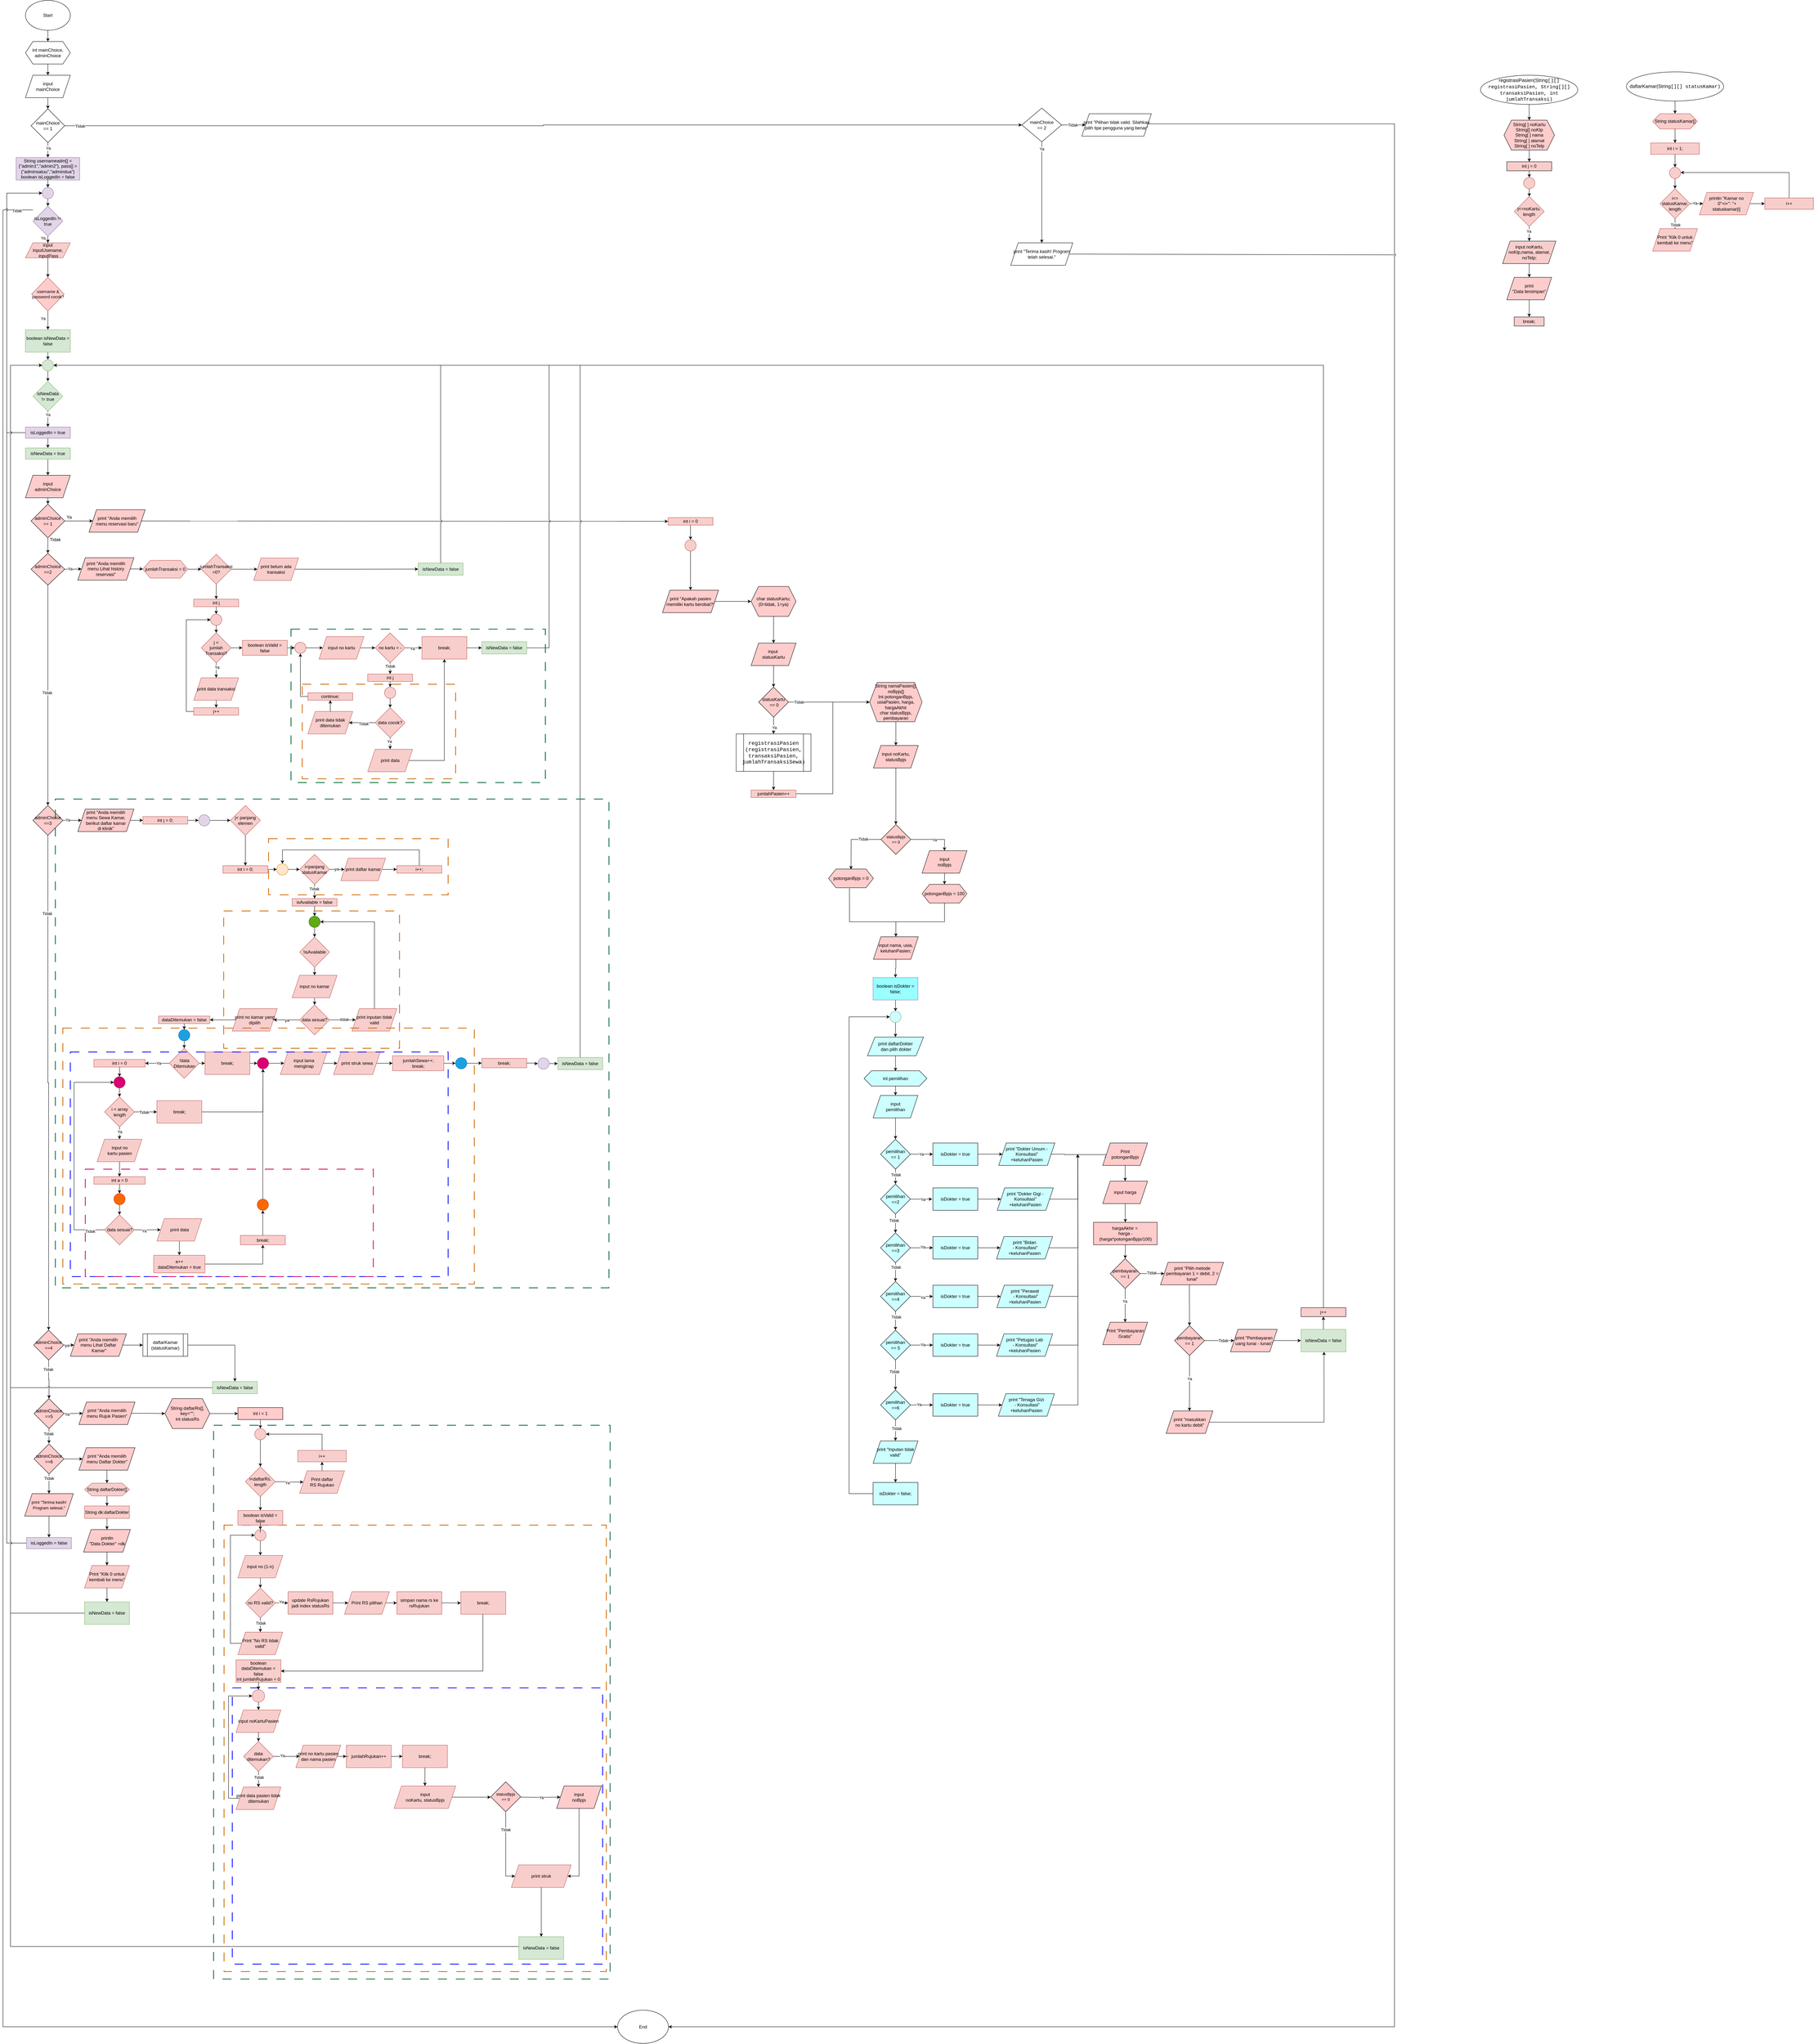 <mxfile version="22.1.3" type="device">
  <diagram name="final" id="r6x1F25LTn7PT-CNl4nm">
    <mxGraphModel dx="7170" dy="3920" grid="1" gridSize="10" guides="1" tooltips="1" connect="1" arrows="1" fold="1" page="1" pageScale="1" pageWidth="1000000" pageHeight="1000000" math="0" shadow="0">
      <root>
        <object label="" id="Cx7ImkON42AUYh8TuzjU-0">
          <mxCell />
        </object>
        <mxCell id="Cx7ImkON42AUYh8TuzjU-1" parent="Cx7ImkON42AUYh8TuzjU-0" />
        <mxCell id="qY4DFkMawVXKrBwUIGCn-2" value="" style="rounded=0;whiteSpace=wrap;html=1;fillColor=none;dashed=1;dashPattern=12 12;strokeColor=#CC6600;strokeWidth=2;movable=1;resizable=1;rotatable=1;deletable=1;editable=1;locked=0;connectable=1;" parent="Cx7ImkON42AUYh8TuzjU-1" vertex="1">
          <mxGeometry x="601" y="4114" width="1022" height="1193" as="geometry" />
        </mxCell>
        <mxCell id="qY4DFkMawVXKrBwUIGCn-1" value="" style="rounded=0;whiteSpace=wrap;html=1;fillColor=none;dashed=1;dashPattern=12 12;strokeColor=#006633;strokeWidth=2;movable=1;resizable=1;rotatable=1;deletable=1;editable=1;locked=0;connectable=1;" parent="Cx7ImkON42AUYh8TuzjU-1" vertex="1">
          <mxGeometry x="573" y="3847.25" width="1060" height="1479.75" as="geometry" />
        </mxCell>
        <mxCell id="qY4DFkMawVXKrBwUIGCn-3" value="" style="rounded=0;whiteSpace=wrap;html=1;fillColor=none;dashed=1;dashPattern=12 12;strokeColor=#0000FF;strokeWidth=2;movable=1;resizable=1;rotatable=1;deletable=1;editable=1;locked=0;connectable=1;" parent="Cx7ImkON42AUYh8TuzjU-1" vertex="1">
          <mxGeometry x="623" y="4549" width="990" height="738" as="geometry" />
        </mxCell>
        <mxCell id="Cx7ImkON42AUYh8TuzjU-2" style="edgeStyle=orthogonalEdgeStyle;rounded=0;orthogonalLoop=1;jettySize=auto;html=1;entryX=0.5;entryY=0;entryDx=0;entryDy=0;" parent="Cx7ImkON42AUYh8TuzjU-1" source="Cx7ImkON42AUYh8TuzjU-3" target="Cx7ImkON42AUYh8TuzjU-5" edge="1">
          <mxGeometry relative="1" as="geometry" />
        </mxCell>
        <mxCell id="Cx7ImkON42AUYh8TuzjU-3" value="Start" style="ellipse;whiteSpace=wrap;html=1;" parent="Cx7ImkON42AUYh8TuzjU-1" vertex="1">
          <mxGeometry x="70" y="40" width="120" height="80" as="geometry" />
        </mxCell>
        <mxCell id="Cx7ImkON42AUYh8TuzjU-4" style="edgeStyle=orthogonalEdgeStyle;rounded=0;orthogonalLoop=1;jettySize=auto;html=1;entryX=0.5;entryY=0;entryDx=0;entryDy=0;" parent="Cx7ImkON42AUYh8TuzjU-1" source="Cx7ImkON42AUYh8TuzjU-5" target="Cx7ImkON42AUYh8TuzjU-7" edge="1">
          <mxGeometry relative="1" as="geometry" />
        </mxCell>
        <mxCell id="Cx7ImkON42AUYh8TuzjU-5" value="int mainChoice, adminChoice" style="shape=hexagon;perimeter=hexagonPerimeter2;whiteSpace=wrap;html=1;fixedSize=1;" parent="Cx7ImkON42AUYh8TuzjU-1" vertex="1">
          <mxGeometry x="70" y="150" width="120" height="60" as="geometry" />
        </mxCell>
        <mxCell id="Cx7ImkON42AUYh8TuzjU-6" style="edgeStyle=orthogonalEdgeStyle;rounded=0;orthogonalLoop=1;jettySize=auto;html=1;entryX=0.5;entryY=0;entryDx=0;entryDy=0;" parent="Cx7ImkON42AUYh8TuzjU-1" source="Cx7ImkON42AUYh8TuzjU-7" target="Cx7ImkON42AUYh8TuzjU-10" edge="1">
          <mxGeometry relative="1" as="geometry" />
        </mxCell>
        <mxCell id="Cx7ImkON42AUYh8TuzjU-7" value="input&lt;br&gt;mainChoice" style="shape=parallelogram;perimeter=parallelogramPerimeter;whiteSpace=wrap;html=1;fixedSize=1;" parent="Cx7ImkON42AUYh8TuzjU-1" vertex="1">
          <mxGeometry x="70" y="240" width="120" height="60" as="geometry" />
        </mxCell>
        <mxCell id="Cx7ImkON42AUYh8TuzjU-9" value="" style="edgeStyle=orthogonalEdgeStyle;rounded=0;orthogonalLoop=1;jettySize=auto;html=1;" parent="Cx7ImkON42AUYh8TuzjU-1" source="Cx7ImkON42AUYh8TuzjU-10" target="Cx7ImkON42AUYh8TuzjU-15" edge="1">
          <mxGeometry relative="1" as="geometry" />
        </mxCell>
        <mxCell id="8C79uXzKnbUxLoadNlQV-8" value="Tidak" style="edgeLabel;html=1;align=center;verticalAlign=middle;resizable=0;points=[];" parent="Cx7ImkON42AUYh8TuzjU-9" connectable="0" vertex="1">
          <mxGeometry x="-0.968" y="-1" relative="1" as="geometry">
            <mxPoint as="offset" />
          </mxGeometry>
        </mxCell>
        <mxCell id="P_yKasTNLcKKSbgLIQYS-1" style="edgeStyle=orthogonalEdgeStyle;rounded=0;orthogonalLoop=1;jettySize=auto;html=1;entryX=0.5;entryY=0;entryDx=0;entryDy=0;" parent="Cx7ImkON42AUYh8TuzjU-1" source="Cx7ImkON42AUYh8TuzjU-10" target="P_yKasTNLcKKSbgLIQYS-0" edge="1">
          <mxGeometry relative="1" as="geometry" />
        </mxCell>
        <mxCell id="P_yKasTNLcKKSbgLIQYS-2" value="Ya" style="edgeLabel;html=1;align=center;verticalAlign=middle;resizable=0;points=[];fillColor=#FFCCCC;" parent="P_yKasTNLcKKSbgLIQYS-1" connectable="0" vertex="1">
          <mxGeometry x="-0.267" y="1" relative="1" as="geometry">
            <mxPoint as="offset" />
          </mxGeometry>
        </mxCell>
        <mxCell id="Cx7ImkON42AUYh8TuzjU-10" value="mainChoice&lt;br&gt;== 1" style="rhombus;whiteSpace=wrap;html=1;" parent="Cx7ImkON42AUYh8TuzjU-1" vertex="1">
          <mxGeometry x="85" y="330" width="90" height="90" as="geometry" />
        </mxCell>
        <mxCell id="Cx7ImkON42AUYh8TuzjU-11" style="edgeStyle=orthogonalEdgeStyle;rounded=0;orthogonalLoop=1;jettySize=auto;html=1;entryX=0.5;entryY=0;entryDx=0;entryDy=0;fillColor=#FFCCCC;" parent="Cx7ImkON42AUYh8TuzjU-1" source="Cx7ImkON42AUYh8TuzjU-12" target="Cx7ImkON42AUYh8TuzjU-26" edge="1">
          <mxGeometry relative="1" as="geometry" />
        </mxCell>
        <mxCell id="Cx7ImkON42AUYh8TuzjU-12" value="input &lt;br&gt;inputUsename,&lt;br&gt;&amp;nbsp;inputPass" style="shape=parallelogram;perimeter=parallelogramPerimeter;whiteSpace=wrap;html=1;fixedSize=1;fillColor=#f8cecc;strokeColor=#b85450;" parent="Cx7ImkON42AUYh8TuzjU-1" vertex="1">
          <mxGeometry x="70" y="687.9" width="120" height="40" as="geometry" />
        </mxCell>
        <mxCell id="8C79uXzKnbUxLoadNlQV-22" style="edgeStyle=orthogonalEdgeStyle;rounded=0;orthogonalLoop=1;jettySize=auto;html=1;entryX=0.5;entryY=0;entryDx=0;entryDy=0;" parent="Cx7ImkON42AUYh8TuzjU-1" source="Cx7ImkON42AUYh8TuzjU-26" target="8C79uXzKnbUxLoadNlQV-15" edge="1">
          <mxGeometry relative="1" as="geometry" />
        </mxCell>
        <mxCell id="8C79uXzKnbUxLoadNlQV-23" value="Ya" style="edgeLabel;html=1;align=center;verticalAlign=middle;resizable=0;points=[];" parent="8C79uXzKnbUxLoadNlQV-22" connectable="0" vertex="1">
          <mxGeometry x="-0.437" y="-3" relative="1" as="geometry">
            <mxPoint x="-10" y="6" as="offset" />
          </mxGeometry>
        </mxCell>
        <mxCell id="Cx7ImkON42AUYh8TuzjU-26" value="username &amp;amp; &lt;br&gt;password cocok?" style="rhombus;whiteSpace=wrap;html=1;fontSize=11;fillColor=#FFCCCC;strokeColor=#b85450;" parent="Cx7ImkON42AUYh8TuzjU-1" vertex="1">
          <mxGeometry x="86.5" y="780" width="87" height="90" as="geometry" />
        </mxCell>
        <mxCell id="Cx7ImkON42AUYh8TuzjU-30" style="edgeStyle=orthogonalEdgeStyle;rounded=0;orthogonalLoop=1;jettySize=auto;html=1;entryX=0.5;entryY=0;entryDx=0;entryDy=0;fillColor=#FFCCCC;" parent="Cx7ImkON42AUYh8TuzjU-1" source="Cx7ImkON42AUYh8TuzjU-31" target="Cx7ImkON42AUYh8TuzjU-34" edge="1">
          <mxGeometry relative="1" as="geometry" />
        </mxCell>
        <mxCell id="Cx7ImkON42AUYh8TuzjU-31" value="input&lt;br&gt;adminChoice" style="shape=parallelogram;perimeter=parallelogramPerimeter;whiteSpace=wrap;html=1;fixedSize=1;fillColor=#FFCCCC;" parent="Cx7ImkON42AUYh8TuzjU-1" vertex="1">
          <mxGeometry x="70" y="1309" width="120" height="60" as="geometry" />
        </mxCell>
        <mxCell id="Cx7ImkON42AUYh8TuzjU-32" style="edgeStyle=orthogonalEdgeStyle;rounded=0;orthogonalLoop=1;jettySize=auto;html=1;entryX=0;entryY=0.5;entryDx=0;entryDy=0;fillColor=#FFCCCC;" parent="Cx7ImkON42AUYh8TuzjU-1" source="Cx7ImkON42AUYh8TuzjU-34" target="Cx7ImkON42AUYh8TuzjU-41" edge="1">
          <mxGeometry relative="1" as="geometry" />
        </mxCell>
        <mxCell id="Cx7ImkON42AUYh8TuzjU-33" value="" style="edgeStyle=orthogonalEdgeStyle;rounded=0;orthogonalLoop=1;jettySize=auto;html=1;fillColor=#FFCCCC;" parent="Cx7ImkON42AUYh8TuzjU-1" source="Cx7ImkON42AUYh8TuzjU-34" target="Cx7ImkON42AUYh8TuzjU-44" edge="1">
          <mxGeometry relative="1" as="geometry" />
        </mxCell>
        <mxCell id="Cx7ImkON42AUYh8TuzjU-34" value="adminChoice &lt;br&gt;== 1" style="rhombus;whiteSpace=wrap;html=1;fillColor=#FFCCCC;" parent="Cx7ImkON42AUYh8TuzjU-1" vertex="1">
          <mxGeometry x="85" y="1386" width="90" height="90" as="geometry" />
        </mxCell>
        <mxCell id="qY4DFkMawVXKrBwUIGCn-7" value="" style="edgeStyle=orthogonalEdgeStyle;rounded=0;orthogonalLoop=1;jettySize=auto;html=1;jumpStyle=arc;" parent="Cx7ImkON42AUYh8TuzjU-1" source="Cx7ImkON42AUYh8TuzjU-41" target="qY4DFkMawVXKrBwUIGCn-6" edge="1">
          <mxGeometry relative="1" as="geometry" />
        </mxCell>
        <mxCell id="Cx7ImkON42AUYh8TuzjU-41" value="print &quot;Anda memilih &lt;br&gt;menu reservasi baru&quot;" style="shape=parallelogram;perimeter=parallelogramPerimeter;whiteSpace=wrap;html=1;fixedSize=1;fillColor=#FFCCCC;" parent="Cx7ImkON42AUYh8TuzjU-1" vertex="1">
          <mxGeometry x="240" y="1401" width="150" height="60" as="geometry" />
        </mxCell>
        <mxCell id="Cx7ImkON42AUYh8TuzjU-42" style="edgeStyle=orthogonalEdgeStyle;rounded=0;orthogonalLoop=1;jettySize=auto;html=1;fillColor=#FFCCCC;" parent="Cx7ImkON42AUYh8TuzjU-1" source="Cx7ImkON42AUYh8TuzjU-44" target="Cx7ImkON42AUYh8TuzjU-46" edge="1">
          <mxGeometry relative="1" as="geometry" />
        </mxCell>
        <mxCell id="LEhMAW68-bmiUTdEgYL1-5" value="Ya" style="edgeLabel;html=1;align=center;verticalAlign=middle;resizable=0;points=[];" parent="Cx7ImkON42AUYh8TuzjU-42" connectable="0" vertex="1">
          <mxGeometry x="-0.41" y="1" relative="1" as="geometry">
            <mxPoint as="offset" />
          </mxGeometry>
        </mxCell>
        <mxCell id="xCwW70wuyaCIrK3nR-Bj-1" value="" style="edgeStyle=orthogonalEdgeStyle;rounded=0;orthogonalLoop=1;jettySize=auto;html=1;" parent="Cx7ImkON42AUYh8TuzjU-1" source="Cx7ImkON42AUYh8TuzjU-44" target="xCwW70wuyaCIrK3nR-Bj-0" edge="1">
          <mxGeometry relative="1" as="geometry" />
        </mxCell>
        <mxCell id="FIKyibBoe9szXcE0G1uV-1" value="Tidak" style="edgeLabel;html=1;align=center;verticalAlign=middle;resizable=0;points=[];" parent="xCwW70wuyaCIrK3nR-Bj-1" vertex="1" connectable="0">
          <mxGeometry x="-0.025" y="-2" relative="1" as="geometry">
            <mxPoint as="offset" />
          </mxGeometry>
        </mxCell>
        <mxCell id="Cx7ImkON42AUYh8TuzjU-44" value="adminChoice&lt;br&gt;==2" style="rhombus;whiteSpace=wrap;html=1;fillColor=#FFCCCC;" parent="Cx7ImkON42AUYh8TuzjU-1" vertex="1">
          <mxGeometry x="85" y="1517.4" width="90" height="85" as="geometry" />
        </mxCell>
        <mxCell id="FIKyibBoe9szXcE0G1uV-38" style="edgeStyle=orthogonalEdgeStyle;rounded=0;orthogonalLoop=1;jettySize=auto;html=1;entryX=0;entryY=0.5;entryDx=0;entryDy=0;" parent="Cx7ImkON42AUYh8TuzjU-1" source="Cx7ImkON42AUYh8TuzjU-46" target="FIKyibBoe9szXcE0G1uV-37" edge="1">
          <mxGeometry relative="1" as="geometry" />
        </mxCell>
        <mxCell id="Cx7ImkON42AUYh8TuzjU-46" value="print &quot;Anda memilih &lt;br&gt;menu Lihat history reservasi&quot;" style="shape=parallelogram;perimeter=parallelogramPerimeter;whiteSpace=wrap;html=1;fixedSize=1;fillColor=#FFCCCC;" parent="Cx7ImkON42AUYh8TuzjU-1" vertex="1">
          <mxGeometry x="210" y="1529.3" width="150" height="60" as="geometry" />
        </mxCell>
        <mxCell id="Cx7ImkON42AUYh8TuzjU-62" value="Ya" style="text;html=1;strokeColor=none;fillColor=none;align=center;verticalAlign=middle;whiteSpace=wrap;rounded=0;" parent="Cx7ImkON42AUYh8TuzjU-1" vertex="1">
          <mxGeometry x="157" y="1406" width="60" height="30" as="geometry" />
        </mxCell>
        <mxCell id="Cx7ImkON42AUYh8TuzjU-63" value="Tidak" style="text;html=1;strokeColor=none;fillColor=none;align=center;verticalAlign=middle;whiteSpace=wrap;rounded=0;" parent="Cx7ImkON42AUYh8TuzjU-1" vertex="1">
          <mxGeometry x="120" y="1466" width="60" height="30" as="geometry" />
        </mxCell>
        <mxCell id="Cx7ImkON42AUYh8TuzjU-72" value="End" style="ellipse;whiteSpace=wrap;html=1;" parent="Cx7ImkON42AUYh8TuzjU-1" vertex="1">
          <mxGeometry x="1653" y="5410" width="136" height="89" as="geometry" />
        </mxCell>
        <mxCell id="e1TcZiAKHrYnOz0tP0yY-24" style="edgeStyle=orthogonalEdgeStyle;rounded=0;orthogonalLoop=1;jettySize=auto;html=1;fillColor=#FFCCCC;" parent="Cx7ImkON42AUYh8TuzjU-1" source="e1TcZiAKHrYnOz0tP0yY-17" target="e1TcZiAKHrYnOz0tP0yY-18" edge="1">
          <mxGeometry relative="1" as="geometry" />
        </mxCell>
        <mxCell id="e1TcZiAKHrYnOz0tP0yY-17" value="char statusKartu;&lt;br&gt;(0=tidak, 1=ya)" style="shape=hexagon;perimeter=hexagonPerimeter2;whiteSpace=wrap;html=1;fixedSize=1;fillColor=#FFCCCC;" parent="Cx7ImkON42AUYh8TuzjU-1" vertex="1">
          <mxGeometry x="2010" y="1606" width="120" height="80" as="geometry" />
        </mxCell>
        <mxCell id="e1TcZiAKHrYnOz0tP0yY-26" value="" style="edgeStyle=orthogonalEdgeStyle;rounded=0;orthogonalLoop=1;jettySize=auto;html=1;fillColor=#FFCCCC;" parent="Cx7ImkON42AUYh8TuzjU-1" source="e1TcZiAKHrYnOz0tP0yY-18" target="e1TcZiAKHrYnOz0tP0yY-25" edge="1">
          <mxGeometry relative="1" as="geometry" />
        </mxCell>
        <mxCell id="e1TcZiAKHrYnOz0tP0yY-18" value="input&amp;nbsp;&lt;br&gt;statusKartu" style="shape=parallelogram;perimeter=parallelogramPerimeter;whiteSpace=wrap;html=1;fixedSize=1;fillColor=#FFCCCC;" parent="Cx7ImkON42AUYh8TuzjU-1" vertex="1">
          <mxGeometry x="2010" y="1757.4" width="120" height="60" as="geometry" />
        </mxCell>
        <mxCell id="FIKyibBoe9szXcE0G1uV-36" style="edgeStyle=orthogonalEdgeStyle;rounded=0;orthogonalLoop=1;jettySize=auto;html=1;entryX=0;entryY=0.5;entryDx=0;entryDy=0;" parent="Cx7ImkON42AUYh8TuzjU-1" source="e1TcZiAKHrYnOz0tP0yY-19" target="e1TcZiAKHrYnOz0tP0yY-17" edge="1">
          <mxGeometry relative="1" as="geometry" />
        </mxCell>
        <mxCell id="e1TcZiAKHrYnOz0tP0yY-19" value="print &quot;Apakah pasien memiliki kartu berobat?&quot;" style="shape=parallelogram;perimeter=parallelogramPerimeter;whiteSpace=wrap;html=1;fixedSize=1;fillColor=#FFCCCC;" parent="Cx7ImkON42AUYh8TuzjU-1" vertex="1">
          <mxGeometry x="1773" y="1616" width="150" height="60" as="geometry" />
        </mxCell>
        <mxCell id="e1TcZiAKHrYnOz0tP0yY-35" style="edgeStyle=orthogonalEdgeStyle;rounded=0;orthogonalLoop=1;jettySize=auto;html=1;entryX=0;entryY=0.5;entryDx=0;entryDy=0;fillColor=#FFCCCC;" parent="Cx7ImkON42AUYh8TuzjU-1" source="e1TcZiAKHrYnOz0tP0yY-25" target="e1TcZiAKHrYnOz0tP0yY-34" edge="1">
          <mxGeometry relative="1" as="geometry" />
        </mxCell>
        <mxCell id="e1TcZiAKHrYnOz0tP0yY-47" value="Tidak" style="edgeLabel;html=1;align=center;verticalAlign=middle;resizable=0;points=[];fillColor=#FFCCCC;" parent="e1TcZiAKHrYnOz0tP0yY-35" connectable="0" vertex="1">
          <mxGeometry x="-0.84" y="4" relative="1" as="geometry">
            <mxPoint x="10" y="4" as="offset" />
          </mxGeometry>
        </mxCell>
        <mxCell id="xCwW70wuyaCIrK3nR-Bj-63" style="edgeStyle=orthogonalEdgeStyle;rounded=0;orthogonalLoop=1;jettySize=auto;html=1;entryX=0.5;entryY=0;entryDx=0;entryDy=0;" parent="Cx7ImkON42AUYh8TuzjU-1" source="e1TcZiAKHrYnOz0tP0yY-25" target="HIyM6jOzzCFyN6Sc6Vdk-19" edge="1">
          <mxGeometry relative="1" as="geometry">
            <mxPoint x="2070" y="2025" as="targetPoint" />
          </mxGeometry>
        </mxCell>
        <mxCell id="xCwW70wuyaCIrK3nR-Bj-64" value="Ya" style="edgeLabel;html=1;align=center;verticalAlign=middle;resizable=0;points=[];" parent="xCwW70wuyaCIrK3nR-Bj-63" vertex="1" connectable="0">
          <mxGeometry x="0.24" y="2" relative="1" as="geometry">
            <mxPoint as="offset" />
          </mxGeometry>
        </mxCell>
        <mxCell id="e1TcZiAKHrYnOz0tP0yY-25" value="statusKartu&lt;br&gt;&amp;nbsp;== 0" style="rhombus;whiteSpace=wrap;html=1;fillColor=#FFCCCC;" parent="Cx7ImkON42AUYh8TuzjU-1" vertex="1">
          <mxGeometry x="2030" y="1875" width="80" height="80" as="geometry" />
        </mxCell>
        <mxCell id="e1TcZiAKHrYnOz0tP0yY-38" style="edgeStyle=orthogonalEdgeStyle;rounded=0;orthogonalLoop=1;jettySize=auto;html=1;entryX=0.5;entryY=0;entryDx=0;entryDy=0;fillColor=#FFCCCC;" parent="Cx7ImkON42AUYh8TuzjU-1" source="e1TcZiAKHrYnOz0tP0yY-34" target="e1TcZiAKHrYnOz0tP0yY-37" edge="1">
          <mxGeometry relative="1" as="geometry" />
        </mxCell>
        <mxCell id="e1TcZiAKHrYnOz0tP0yY-34" value="String namaPasien[], noBpjs[]&lt;br&gt;Int potonganBpjs, usiaPasien, harga, hargaAkhir&lt;br&gt;char statusBpjs, pembayaran" style="shape=hexagon;perimeter=hexagonPerimeter2;whiteSpace=wrap;html=1;fixedSize=1;fillColor=#FFCCCC;" parent="Cx7ImkON42AUYh8TuzjU-1" vertex="1">
          <mxGeometry x="2327" y="1862.5" width="140" height="105" as="geometry" />
        </mxCell>
        <mxCell id="u3GsfDs9o2PVNc3FxWr--0" style="edgeStyle=orthogonalEdgeStyle;rounded=0;orthogonalLoop=1;jettySize=auto;html=1;entryX=0.5;entryY=0;entryDx=0;entryDy=0;" parent="Cx7ImkON42AUYh8TuzjU-1" source="e1TcZiAKHrYnOz0tP0yY-37" target="e1TcZiAKHrYnOz0tP0yY-39" edge="1">
          <mxGeometry relative="1" as="geometry" />
        </mxCell>
        <mxCell id="e1TcZiAKHrYnOz0tP0yY-37" value="input noKartu, statusBpjs" style="shape=parallelogram;perimeter=parallelogramPerimeter;whiteSpace=wrap;html=1;fixedSize=1;fillColor=#FFCCCC;" parent="Cx7ImkON42AUYh8TuzjU-1" vertex="1">
          <mxGeometry x="2337" y="2031" width="120" height="60" as="geometry" />
        </mxCell>
        <mxCell id="e1TcZiAKHrYnOz0tP0yY-49" style="edgeStyle=orthogonalEdgeStyle;rounded=0;orthogonalLoop=1;jettySize=auto;html=1;entryX=0.5;entryY=0;entryDx=0;entryDy=0;fillColor=#FFCCCC;" parent="Cx7ImkON42AUYh8TuzjU-1" source="e1TcZiAKHrYnOz0tP0yY-39" target="e1TcZiAKHrYnOz0tP0yY-41" edge="1">
          <mxGeometry relative="1" as="geometry" />
        </mxCell>
        <mxCell id="e1TcZiAKHrYnOz0tP0yY-50" value="Ya" style="edgeLabel;html=1;align=center;verticalAlign=middle;resizable=0;points=[];fillColor=#FFCCCC;" parent="e1TcZiAKHrYnOz0tP0yY-49" connectable="0" vertex="1">
          <mxGeometry x="0.042" y="-1" relative="1" as="geometry">
            <mxPoint as="offset" />
          </mxGeometry>
        </mxCell>
        <mxCell id="e1TcZiAKHrYnOz0tP0yY-54" style="edgeStyle=orthogonalEdgeStyle;rounded=0;orthogonalLoop=1;jettySize=auto;html=1;entryX=0.5;entryY=0;entryDx=0;entryDy=0;fillColor=#FFCCCC;" parent="Cx7ImkON42AUYh8TuzjU-1" source="e1TcZiAKHrYnOz0tP0yY-39" edge="1">
          <mxGeometry relative="1" as="geometry">
            <mxPoint x="2277" y="2362" as="targetPoint" />
          </mxGeometry>
        </mxCell>
        <mxCell id="e1TcZiAKHrYnOz0tP0yY-66" value="Tidak" style="edgeLabel;html=1;align=center;verticalAlign=middle;resizable=0;points=[];fillColor=#FFCCCC;" parent="e1TcZiAKHrYnOz0tP0yY-54" connectable="0" vertex="1">
          <mxGeometry x="-0.406" y="-1" relative="1" as="geometry">
            <mxPoint as="offset" />
          </mxGeometry>
        </mxCell>
        <mxCell id="e1TcZiAKHrYnOz0tP0yY-39" value="statusBpjs &lt;br style=&quot;font-size: 11px;&quot;&gt;== 0" style="rhombus;whiteSpace=wrap;html=1;fontSize=11;fillColor=#FFCCCC;" parent="Cx7ImkON42AUYh8TuzjU-1" vertex="1">
          <mxGeometry x="2357" y="2242" width="80" height="80" as="geometry" />
        </mxCell>
        <mxCell id="e1TcZiAKHrYnOz0tP0yY-51" style="edgeStyle=orthogonalEdgeStyle;rounded=0;orthogonalLoop=1;jettySize=auto;html=1;fillColor=#FFCCCC;" parent="Cx7ImkON42AUYh8TuzjU-1" source="e1TcZiAKHrYnOz0tP0yY-41" target="e1TcZiAKHrYnOz0tP0yY-48" edge="1">
          <mxGeometry relative="1" as="geometry" />
        </mxCell>
        <mxCell id="e1TcZiAKHrYnOz0tP0yY-41" value="input&lt;br&gt;noBpjs" style="shape=parallelogram;perimeter=parallelogramPerimeter;whiteSpace=wrap;html=1;fixedSize=1;fillColor=#FFCCCC;" parent="Cx7ImkON42AUYh8TuzjU-1" vertex="1">
          <mxGeometry x="2467" y="2312" width="120" height="60" as="geometry" />
        </mxCell>
        <mxCell id="e1TcZiAKHrYnOz0tP0yY-48" value="potonganBpjs = 100" style="shape=hexagon;perimeter=hexagonPerimeter2;whiteSpace=wrap;html=1;fixedSize=1;fillColor=#FFCCCC;" parent="Cx7ImkON42AUYh8TuzjU-1" vertex="1">
          <mxGeometry x="2467" y="2402" width="120" height="50" as="geometry" />
        </mxCell>
        <mxCell id="e1TcZiAKHrYnOz0tP0yY-53" value="potonganBpjs = 0" style="shape=hexagon;perimeter=hexagonPerimeter2;whiteSpace=wrap;html=1;fixedSize=1;fillColor=#FFCCCC;" parent="Cx7ImkON42AUYh8TuzjU-1" vertex="1">
          <mxGeometry x="2217" y="2361" width="120" height="50" as="geometry" />
        </mxCell>
        <mxCell id="6YxVQzy6AhzjGYXUsUqA-0" style="edgeStyle=orthogonalEdgeStyle;rounded=0;orthogonalLoop=1;jettySize=auto;html=1;entryX=0.5;entryY=0;entryDx=0;entryDy=0;" parent="Cx7ImkON42AUYh8TuzjU-1" source="e1TcZiAKHrYnOz0tP0yY-59" target="jO7_blGvB7hDba7RJQ4_-26" edge="1">
          <mxGeometry relative="1" as="geometry" />
        </mxCell>
        <mxCell id="e1TcZiAKHrYnOz0tP0yY-59" value="input nama, usia, keluhanPasien;" style="shape=parallelogram;perimeter=parallelogramPerimeter;whiteSpace=wrap;html=1;fixedSize=1;fillColor=#FFCCCC;" parent="Cx7ImkON42AUYh8TuzjU-1" vertex="1">
          <mxGeometry x="2337" y="2542" width="120" height="60" as="geometry" />
        </mxCell>
        <mxCell id="e1TcZiAKHrYnOz0tP0yY-65" value="" style="group;fillColor=#FFCCCC;" parent="Cx7ImkON42AUYh8TuzjU-1" connectable="0" vertex="1">
          <mxGeometry x="2273" y="2502" width="254" as="geometry" />
        </mxCell>
        <mxCell id="e1TcZiAKHrYnOz0tP0yY-62" value="" style="endArrow=none;html=1;rounded=0;exitX=0.466;exitY=1.03;exitDx=0;exitDy=0;exitPerimeter=0;entryX=0.5;entryY=1;entryDx=0;entryDy=0;fillColor=#FFCCCC;" parent="e1TcZiAKHrYnOz0tP0yY-65" source="e1TcZiAKHrYnOz0tP0yY-53" target="e1TcZiAKHrYnOz0tP0yY-48" edge="1">
          <mxGeometry width="50" height="50" relative="1" as="geometry">
            <mxPoint x="72" y="10" as="sourcePoint" />
            <mxPoint x="252" y="-20" as="targetPoint" />
            <Array as="points">
              <mxPoint />
              <mxPoint x="254" />
            </Array>
          </mxGeometry>
        </mxCell>
        <mxCell id="e1TcZiAKHrYnOz0tP0yY-64" value="" style="endArrow=classic;html=1;rounded=0;entryX=0.5;entryY=0;entryDx=0;entryDy=0;fillColor=#FFCCCC;" parent="e1TcZiAKHrYnOz0tP0yY-65" target="e1TcZiAKHrYnOz0tP0yY-59" edge="1">
          <mxGeometry width="50" height="50" relative="1" as="geometry">
            <mxPoint x="124" as="sourcePoint" />
            <mxPoint x="132" y="-30" as="targetPoint" />
          </mxGeometry>
        </mxCell>
        <mxCell id="e1TcZiAKHrYnOz0tP0yY-80" value="print daftarDokter&lt;br&gt;&amp;nbsp;dan pilih dokter" style="shape=parallelogram;perimeter=parallelogramPerimeter;whiteSpace=wrap;html=1;fixedSize=1;fillColor=#CCFFFF;" parent="Cx7ImkON42AUYh8TuzjU-1" vertex="1">
          <mxGeometry x="2321" y="2810" width="150" height="50" as="geometry" />
        </mxCell>
        <mxCell id="e1TcZiAKHrYnOz0tP0yY-83" value="int pemilihan" style="shape=hexagon;perimeter=hexagonPerimeter2;whiteSpace=wrap;html=1;fixedSize=1;fillColor=#CCFFFF;" parent="Cx7ImkON42AUYh8TuzjU-1" vertex="1">
          <mxGeometry x="2312" y="2900" width="168" height="41" as="geometry" />
        </mxCell>
        <mxCell id="e1TcZiAKHrYnOz0tP0yY-92" value="" style="edgeStyle=orthogonalEdgeStyle;rounded=0;orthogonalLoop=1;jettySize=auto;html=1;fillColor=#CCFFFF;" parent="Cx7ImkON42AUYh8TuzjU-1" source="e1TcZiAKHrYnOz0tP0yY-87" target="e1TcZiAKHrYnOz0tP0yY-91" edge="1">
          <mxGeometry relative="1" as="geometry" />
        </mxCell>
        <mxCell id="e1TcZiAKHrYnOz0tP0yY-116" value="Tidak" style="edgeLabel;html=1;align=center;verticalAlign=middle;resizable=0;points=[];fillColor=#CCFFFF;" parent="e1TcZiAKHrYnOz0tP0yY-92" connectable="0" vertex="1">
          <mxGeometry x="-0.239" y="1" relative="1" as="geometry">
            <mxPoint as="offset" />
          </mxGeometry>
        </mxCell>
        <mxCell id="jO7_blGvB7hDba7RJQ4_-41" value="" style="edgeStyle=orthogonalEdgeStyle;rounded=0;orthogonalLoop=1;jettySize=auto;html=1;" parent="Cx7ImkON42AUYh8TuzjU-1" source="e1TcZiAKHrYnOz0tP0yY-87" target="jO7_blGvB7hDba7RJQ4_-40" edge="1">
          <mxGeometry relative="1" as="geometry" />
        </mxCell>
        <mxCell id="jO7_blGvB7hDba7RJQ4_-59" value="Ya" style="edgeLabel;html=1;align=center;verticalAlign=middle;resizable=0;points=[];" parent="jO7_blGvB7hDba7RJQ4_-41" connectable="0" vertex="1">
          <mxGeometry x="-0.056" relative="1" as="geometry">
            <mxPoint as="offset" />
          </mxGeometry>
        </mxCell>
        <mxCell id="e1TcZiAKHrYnOz0tP0yY-87" value="pemilihan &lt;br&gt;== 1" style="rhombus;whiteSpace=wrap;html=1;fillColor=#CCFFFF;" parent="Cx7ImkON42AUYh8TuzjU-1" vertex="1">
          <mxGeometry x="2356" y="3083" width="80" height="80" as="geometry" />
        </mxCell>
        <mxCell id="FIKyibBoe9szXcE0G1uV-413" style="edgeStyle=orthogonalEdgeStyle;rounded=0;orthogonalLoop=1;jettySize=auto;html=1;entryX=0;entryY=0.5;entryDx=0;entryDy=0;" parent="Cx7ImkON42AUYh8TuzjU-1" source="e1TcZiAKHrYnOz0tP0yY-89" target="9tYQheTXLEswO_-RNG97-3" edge="1">
          <mxGeometry relative="1" as="geometry">
            <mxPoint x="2883.25" y="3123" as="targetPoint" />
            <Array as="points">
              <mxPoint x="2848" y="3123" />
              <mxPoint x="2923" y="3124" />
            </Array>
          </mxGeometry>
        </mxCell>
        <mxCell id="e1TcZiAKHrYnOz0tP0yY-89" value="print &quot;Dokter Umum - Konsultasi&quot; +keluhanPasien" style="shape=parallelogram;perimeter=parallelogramPerimeter;whiteSpace=wrap;html=1;fixedSize=1;fillColor=#CCFFFF;" parent="Cx7ImkON42AUYh8TuzjU-1" vertex="1">
          <mxGeometry x="2672" y="3093" width="150" height="60" as="geometry" />
        </mxCell>
        <mxCell id="e1TcZiAKHrYnOz0tP0yY-96" value="" style="edgeStyle=orthogonalEdgeStyle;rounded=0;orthogonalLoop=1;jettySize=auto;html=1;fillColor=#CCFFFF;" parent="Cx7ImkON42AUYh8TuzjU-1" source="e1TcZiAKHrYnOz0tP0yY-91" target="e1TcZiAKHrYnOz0tP0yY-95" edge="1">
          <mxGeometry relative="1" as="geometry" />
        </mxCell>
        <mxCell id="e1TcZiAKHrYnOz0tP0yY-118" value="Tidak" style="edgeLabel;html=1;align=center;verticalAlign=middle;resizable=0;points=[];fillColor=#CCFFFF;" parent="e1TcZiAKHrYnOz0tP0yY-96" connectable="0" vertex="1">
          <mxGeometry x="-0.349" y="-4" relative="1" as="geometry">
            <mxPoint as="offset" />
          </mxGeometry>
        </mxCell>
        <mxCell id="jO7_blGvB7hDba7RJQ4_-47" style="edgeStyle=orthogonalEdgeStyle;rounded=0;orthogonalLoop=1;jettySize=auto;html=1;" parent="Cx7ImkON42AUYh8TuzjU-1" source="e1TcZiAKHrYnOz0tP0yY-91" edge="1">
          <mxGeometry relative="1" as="geometry">
            <mxPoint x="2494" y="3243.0" as="targetPoint" />
          </mxGeometry>
        </mxCell>
        <mxCell id="jO7_blGvB7hDba7RJQ4_-60" value="Ya" style="edgeLabel;html=1;align=center;verticalAlign=middle;resizable=0;points=[];" parent="jO7_blGvB7hDba7RJQ4_-47" connectable="0" vertex="1">
          <mxGeometry x="0.128" relative="1" as="geometry">
            <mxPoint as="offset" />
          </mxGeometry>
        </mxCell>
        <mxCell id="e1TcZiAKHrYnOz0tP0yY-91" value="pemilihan&lt;br&gt;==2" style="rhombus;whiteSpace=wrap;html=1;fillColor=#CCFFFF;" parent="Cx7ImkON42AUYh8TuzjU-1" vertex="1">
          <mxGeometry x="2356" y="3203" width="80" height="80" as="geometry" />
        </mxCell>
        <mxCell id="FIKyibBoe9szXcE0G1uV-414" style="edgeStyle=orthogonalEdgeStyle;rounded=0;orthogonalLoop=1;jettySize=auto;html=1;entryX=0;entryY=0.5;entryDx=0;entryDy=0;jumpStyle=arc;" parent="Cx7ImkON42AUYh8TuzjU-1" source="e1TcZiAKHrYnOz0tP0yY-93" edge="1">
          <mxGeometry relative="1" as="geometry">
            <mxPoint x="2883.25" y="3123" as="targetPoint" />
          </mxGeometry>
        </mxCell>
        <mxCell id="e1TcZiAKHrYnOz0tP0yY-93" value="print &quot;Dokter Gigi - Konsultasi&quot; +keluhanPasien" style="shape=parallelogram;perimeter=parallelogramPerimeter;whiteSpace=wrap;html=1;fixedSize=1;fillColor=#CCFFFF;" parent="Cx7ImkON42AUYh8TuzjU-1" vertex="1">
          <mxGeometry x="2668" y="3213" width="150" height="60" as="geometry" />
        </mxCell>
        <mxCell id="e1TcZiAKHrYnOz0tP0yY-100" value="" style="edgeStyle=orthogonalEdgeStyle;rounded=0;orthogonalLoop=1;jettySize=auto;html=1;fillColor=#CCFFFF;" parent="Cx7ImkON42AUYh8TuzjU-1" source="e1TcZiAKHrYnOz0tP0yY-95" target="e1TcZiAKHrYnOz0tP0yY-99" edge="1">
          <mxGeometry relative="1" as="geometry" />
        </mxCell>
        <mxCell id="e1TcZiAKHrYnOz0tP0yY-120" value="Tidak" style="edgeLabel;html=1;align=center;verticalAlign=middle;resizable=0;points=[];fillColor=#CCFFFF;" parent="e1TcZiAKHrYnOz0tP0yY-100" connectable="0" vertex="1">
          <mxGeometry x="-0.539" y="1" relative="1" as="geometry">
            <mxPoint as="offset" />
          </mxGeometry>
        </mxCell>
        <mxCell id="jO7_blGvB7hDba7RJQ4_-49" style="edgeStyle=orthogonalEdgeStyle;rounded=0;orthogonalLoop=1;jettySize=auto;html=1;entryX=0;entryY=0.5;entryDx=0;entryDy=0;" parent="Cx7ImkON42AUYh8TuzjU-1" source="e1TcZiAKHrYnOz0tP0yY-95" target="jO7_blGvB7hDba7RJQ4_-43" edge="1">
          <mxGeometry relative="1" as="geometry" />
        </mxCell>
        <mxCell id="jO7_blGvB7hDba7RJQ4_-61" value="Ya" style="edgeLabel;html=1;align=center;verticalAlign=middle;resizable=0;points=[];" parent="jO7_blGvB7hDba7RJQ4_-49" connectable="0" vertex="1">
          <mxGeometry x="0.083" y="2" relative="1" as="geometry">
            <mxPoint as="offset" />
          </mxGeometry>
        </mxCell>
        <mxCell id="e1TcZiAKHrYnOz0tP0yY-95" value="pemilihan&lt;br&gt;==3" style="rhombus;whiteSpace=wrap;html=1;fillColor=#CCFFFF;" parent="Cx7ImkON42AUYh8TuzjU-1" vertex="1">
          <mxGeometry x="2356" y="3333" width="80" height="80" as="geometry" />
        </mxCell>
        <mxCell id="FIKyibBoe9szXcE0G1uV-415" style="edgeStyle=orthogonalEdgeStyle;rounded=0;orthogonalLoop=1;jettySize=auto;html=1;entryX=0;entryY=0.5;entryDx=0;entryDy=0;jumpStyle=arc;" parent="Cx7ImkON42AUYh8TuzjU-1" source="e1TcZiAKHrYnOz0tP0yY-97" edge="1">
          <mxGeometry relative="1" as="geometry">
            <mxPoint x="2883.25" y="3123" as="targetPoint" />
          </mxGeometry>
        </mxCell>
        <mxCell id="e1TcZiAKHrYnOz0tP0yY-97" value="print &quot;Bidan&lt;br&gt;&amp;nbsp;- Konsultasi&quot; +keluhanPasien" style="shape=parallelogram;perimeter=parallelogramPerimeter;whiteSpace=wrap;html=1;fixedSize=1;fillColor=#CCFFFF;" parent="Cx7ImkON42AUYh8TuzjU-1" vertex="1">
          <mxGeometry x="2666" y="3343" width="150" height="60" as="geometry" />
        </mxCell>
        <mxCell id="e1TcZiAKHrYnOz0tP0yY-104" value="" style="edgeStyle=orthogonalEdgeStyle;rounded=0;orthogonalLoop=1;jettySize=auto;html=1;fillColor=#CCFFFF;" parent="Cx7ImkON42AUYh8TuzjU-1" source="e1TcZiAKHrYnOz0tP0yY-99" target="e1TcZiAKHrYnOz0tP0yY-103" edge="1">
          <mxGeometry relative="1" as="geometry" />
        </mxCell>
        <mxCell id="e1TcZiAKHrYnOz0tP0yY-122" value="Tidak" style="edgeLabel;html=1;align=center;verticalAlign=middle;resizable=0;points=[];fillColor=#CCFFFF;" parent="e1TcZiAKHrYnOz0tP0yY-104" connectable="0" vertex="1">
          <mxGeometry x="-0.392" y="2" relative="1" as="geometry">
            <mxPoint as="offset" />
          </mxGeometry>
        </mxCell>
        <mxCell id="jO7_blGvB7hDba7RJQ4_-51" value="" style="edgeStyle=orthogonalEdgeStyle;rounded=0;orthogonalLoop=1;jettySize=auto;html=1;" parent="Cx7ImkON42AUYh8TuzjU-1" source="e1TcZiAKHrYnOz0tP0yY-99" target="jO7_blGvB7hDba7RJQ4_-42" edge="1">
          <mxGeometry relative="1" as="geometry" />
        </mxCell>
        <mxCell id="jO7_blGvB7hDba7RJQ4_-62" value="Ya" style="edgeLabel;html=1;align=center;verticalAlign=middle;resizable=0;points=[];" parent="jO7_blGvB7hDba7RJQ4_-51" connectable="0" vertex="1">
          <mxGeometry x="0.083" y="-2" relative="1" as="geometry">
            <mxPoint y="1" as="offset" />
          </mxGeometry>
        </mxCell>
        <mxCell id="e1TcZiAKHrYnOz0tP0yY-99" value="pemilihan&lt;br&gt;==4" style="rhombus;whiteSpace=wrap;html=1;fillColor=#CCFFFF;" parent="Cx7ImkON42AUYh8TuzjU-1" vertex="1">
          <mxGeometry x="2356" y="3463" width="80" height="80" as="geometry" />
        </mxCell>
        <mxCell id="FIKyibBoe9szXcE0G1uV-417" style="edgeStyle=orthogonalEdgeStyle;rounded=0;orthogonalLoop=1;jettySize=auto;html=1;entryX=0;entryY=0.5;entryDx=0;entryDy=0;jumpStyle=arc;" parent="Cx7ImkON42AUYh8TuzjU-1" source="e1TcZiAKHrYnOz0tP0yY-101" edge="1">
          <mxGeometry relative="1" as="geometry">
            <mxPoint x="2883.25" y="3123" as="targetPoint" />
          </mxGeometry>
        </mxCell>
        <mxCell id="e1TcZiAKHrYnOz0tP0yY-101" value="print &quot;Perawat&lt;br&gt;&amp;nbsp;- Konsultasi&quot; +keluhanPasien" style="shape=parallelogram;perimeter=parallelogramPerimeter;whiteSpace=wrap;html=1;fixedSize=1;fillColor=#CCFFFF;" parent="Cx7ImkON42AUYh8TuzjU-1" vertex="1">
          <mxGeometry x="2667" y="3473" width="150" height="60" as="geometry" />
        </mxCell>
        <mxCell id="e1TcZiAKHrYnOz0tP0yY-111" value="" style="edgeStyle=orthogonalEdgeStyle;rounded=0;orthogonalLoop=1;jettySize=auto;html=1;fillColor=#CCFFFF;" parent="Cx7ImkON42AUYh8TuzjU-1" source="e1TcZiAKHrYnOz0tP0yY-103" target="e1TcZiAKHrYnOz0tP0yY-110" edge="1">
          <mxGeometry relative="1" as="geometry" />
        </mxCell>
        <mxCell id="e1TcZiAKHrYnOz0tP0yY-124" value="Tidak" style="edgeLabel;html=1;align=center;verticalAlign=middle;resizable=0;points=[];fillColor=#CCFFFF;" parent="e1TcZiAKHrYnOz0tP0yY-111" connectable="0" vertex="1">
          <mxGeometry x="-0.238" y="-3" relative="1" as="geometry">
            <mxPoint as="offset" />
          </mxGeometry>
        </mxCell>
        <mxCell id="jO7_blGvB7hDba7RJQ4_-53" style="edgeStyle=orthogonalEdgeStyle;rounded=0;orthogonalLoop=1;jettySize=auto;html=1;entryX=0;entryY=0.5;entryDx=0;entryDy=0;" parent="Cx7ImkON42AUYh8TuzjU-1" source="e1TcZiAKHrYnOz0tP0yY-103" target="jO7_blGvB7hDba7RJQ4_-46" edge="1">
          <mxGeometry relative="1" as="geometry" />
        </mxCell>
        <mxCell id="jO7_blGvB7hDba7RJQ4_-63" value="Ya" style="edgeLabel;html=1;align=center;verticalAlign=middle;resizable=0;points=[];" parent="jO7_blGvB7hDba7RJQ4_-53" connectable="0" vertex="1">
          <mxGeometry x="0.083" y="1" relative="1" as="geometry">
            <mxPoint as="offset" />
          </mxGeometry>
        </mxCell>
        <mxCell id="e1TcZiAKHrYnOz0tP0yY-103" value="pemilihan&lt;br&gt;== 5" style="rhombus;whiteSpace=wrap;html=1;fillColor=#CCFFFF;" parent="Cx7ImkON42AUYh8TuzjU-1" vertex="1">
          <mxGeometry x="2356" y="3593" width="80" height="80" as="geometry" />
        </mxCell>
        <mxCell id="FIKyibBoe9szXcE0G1uV-419" style="edgeStyle=orthogonalEdgeStyle;rounded=0;orthogonalLoop=1;jettySize=auto;html=1;entryX=0;entryY=0.5;entryDx=0;entryDy=0;jumpStyle=arc;" parent="Cx7ImkON42AUYh8TuzjU-1" source="e1TcZiAKHrYnOz0tP0yY-105" edge="1">
          <mxGeometry relative="1" as="geometry">
            <mxPoint x="2883.25" y="3123" as="targetPoint" />
          </mxGeometry>
        </mxCell>
        <mxCell id="e1TcZiAKHrYnOz0tP0yY-105" value="print &quot;Petugas Lab&lt;br&gt;&amp;nbsp;- Konsultasi&quot; +keluhanPasien" style="shape=parallelogram;perimeter=parallelogramPerimeter;whiteSpace=wrap;html=1;fixedSize=1;fillColor=#CCFFFF;" parent="Cx7ImkON42AUYh8TuzjU-1" vertex="1">
          <mxGeometry x="2666" y="3603" width="150" height="60" as="geometry" />
        </mxCell>
        <mxCell id="FIKyibBoe9szXcE0G1uV-420" style="edgeStyle=orthogonalEdgeStyle;rounded=0;orthogonalLoop=1;jettySize=auto;html=1;entryX=0;entryY=0.5;entryDx=0;entryDy=0;jumpStyle=arc;" parent="Cx7ImkON42AUYh8TuzjU-1" source="e1TcZiAKHrYnOz0tP0yY-109" edge="1">
          <mxGeometry relative="1" as="geometry">
            <mxPoint x="2883.25" y="3123" as="targetPoint" />
          </mxGeometry>
        </mxCell>
        <mxCell id="e1TcZiAKHrYnOz0tP0yY-109" value="print &quot;Tenaga Gizi&lt;br&gt;&amp;nbsp;- Konsultasi&quot; +keluhanPasien" style="shape=parallelogram;perimeter=parallelogramPerimeter;whiteSpace=wrap;html=1;fixedSize=1;fillColor=#CCFFFF;" parent="Cx7ImkON42AUYh8TuzjU-1" vertex="1">
          <mxGeometry x="2671" y="3763" width="150" height="60" as="geometry" />
        </mxCell>
        <mxCell id="e1TcZiAKHrYnOz0tP0yY-114" style="edgeStyle=orthogonalEdgeStyle;rounded=0;orthogonalLoop=1;jettySize=auto;html=1;fillColor=#CCFFFF;" parent="Cx7ImkON42AUYh8TuzjU-1" source="e1TcZiAKHrYnOz0tP0yY-110" target="e1TcZiAKHrYnOz0tP0yY-113" edge="1">
          <mxGeometry relative="1" as="geometry" />
        </mxCell>
        <mxCell id="e1TcZiAKHrYnOz0tP0yY-126" value="Tidak" style="edgeLabel;html=1;align=center;verticalAlign=middle;resizable=0;points=[];fillColor=#CCFFFF;" parent="e1TcZiAKHrYnOz0tP0yY-114" connectable="0" vertex="1">
          <mxGeometry x="-0.195" y="3" relative="1" as="geometry">
            <mxPoint as="offset" />
          </mxGeometry>
        </mxCell>
        <mxCell id="jO7_blGvB7hDba7RJQ4_-55" style="edgeStyle=orthogonalEdgeStyle;rounded=0;orthogonalLoop=1;jettySize=auto;html=1;entryX=0;entryY=0.5;entryDx=0;entryDy=0;" parent="Cx7ImkON42AUYh8TuzjU-1" source="e1TcZiAKHrYnOz0tP0yY-110" target="jO7_blGvB7hDba7RJQ4_-45" edge="1">
          <mxGeometry relative="1" as="geometry" />
        </mxCell>
        <mxCell id="jO7_blGvB7hDba7RJQ4_-64" value="Ya" style="edgeLabel;html=1;align=center;verticalAlign=middle;resizable=0;points=[];" parent="jO7_blGvB7hDba7RJQ4_-55" connectable="0" vertex="1">
          <mxGeometry x="-0.25" y="1" relative="1" as="geometry">
            <mxPoint as="offset" />
          </mxGeometry>
        </mxCell>
        <mxCell id="e1TcZiAKHrYnOz0tP0yY-110" value="pemilihan&lt;br&gt;==6" style="rhombus;whiteSpace=wrap;html=1;fillColor=#CCFFFF;" parent="Cx7ImkON42AUYh8TuzjU-1" vertex="1">
          <mxGeometry x="2356" y="3753" width="80" height="80" as="geometry" />
        </mxCell>
        <mxCell id="jO7_blGvB7hDba7RJQ4_-35" value="" style="edgeStyle=orthogonalEdgeStyle;rounded=0;orthogonalLoop=1;jettySize=auto;html=1;" parent="Cx7ImkON42AUYh8TuzjU-1" source="e1TcZiAKHrYnOz0tP0yY-113" target="jO7_blGvB7hDba7RJQ4_-34" edge="1">
          <mxGeometry relative="1" as="geometry" />
        </mxCell>
        <mxCell id="e1TcZiAKHrYnOz0tP0yY-113" value="print &quot;Inputan tidak valid&quot;" style="shape=parallelogram;perimeter=parallelogramPerimeter;whiteSpace=wrap;html=1;fixedSize=1;fillColor=#CCFFFF;" parent="Cx7ImkON42AUYh8TuzjU-1" vertex="1">
          <mxGeometry x="2336" y="3889" width="120" height="60" as="geometry" />
        </mxCell>
        <mxCell id="e1TcZiAKHrYnOz0tP0yY-137" value="" style="group;fillColor=#CCFFFF;container=0;" parent="Cx7ImkON42AUYh8TuzjU-1" connectable="0" vertex="1">
          <mxGeometry x="3055" y="3123" height="671" as="geometry" />
        </mxCell>
        <mxCell id="FIKyibBoe9szXcE0G1uV-13" style="edgeStyle=orthogonalEdgeStyle;rounded=0;orthogonalLoop=1;jettySize=auto;html=1;entryX=0.5;entryY=0;entryDx=0;entryDy=0;" parent="Cx7ImkON42AUYh8TuzjU-1" source="e1TcZiAKHrYnOz0tP0yY-140" target="e1TcZiAKHrYnOz0tP0yY-141" edge="1">
          <mxGeometry relative="1" as="geometry" />
        </mxCell>
        <mxCell id="e1TcZiAKHrYnOz0tP0yY-140" value="input harga" style="shape=parallelogram;perimeter=parallelogramPerimeter;whiteSpace=wrap;html=1;fixedSize=1;fillColor=#FFCCCC;" parent="Cx7ImkON42AUYh8TuzjU-1" vertex="1">
          <mxGeometry x="2950" y="3195" width="120" height="60" as="geometry" />
        </mxCell>
        <mxCell id="p2Tph0KmPZk8LWNHQeLW-6" value="" style="edgeStyle=orthogonalEdgeStyle;rounded=0;orthogonalLoop=1;jettySize=auto;html=1;" parent="Cx7ImkON42AUYh8TuzjU-1" source="e1TcZiAKHrYnOz0tP0yY-141" target="p2Tph0KmPZk8LWNHQeLW-5" edge="1">
          <mxGeometry relative="1" as="geometry" />
        </mxCell>
        <mxCell id="e1TcZiAKHrYnOz0tP0yY-141" value="hargaAkhir =&amp;nbsp;&lt;br&gt;harga - (harga*potonganBpjs/100)" style="rounded=0;whiteSpace=wrap;html=1;fillColor=#FFCCCC;" parent="Cx7ImkON42AUYh8TuzjU-1" vertex="1">
          <mxGeometry x="2925.5" y="3305" width="170" height="60" as="geometry" />
        </mxCell>
        <mxCell id="9tYQheTXLEswO_-RNG97-27" style="edgeStyle=orthogonalEdgeStyle;rounded=0;orthogonalLoop=1;jettySize=auto;html=1;exitX=0.5;exitY=1;exitDx=0;exitDy=0;entryX=0.5;entryY=0;entryDx=0;entryDy=0;" parent="Cx7ImkON42AUYh8TuzjU-1" target="e1TcZiAKHrYnOz0tP0yY-145" edge="1">
          <mxGeometry relative="1" as="geometry">
            <mxPoint x="3181.5" y="3463" as="sourcePoint" />
            <mxPoint x="3181.5" y="3512.75" as="targetPoint" />
          </mxGeometry>
        </mxCell>
        <mxCell id="e1TcZiAKHrYnOz0tP0yY-143" value="print &quot;Pilih metode &lt;br&gt;pembayaran 1 = debit, 2 = tunai&quot;" style="shape=parallelogram;perimeter=parallelogramPerimeter;whiteSpace=wrap;html=1;fixedSize=1;fillColor=#FFCCCC;" parent="Cx7ImkON42AUYh8TuzjU-1" vertex="1">
          <mxGeometry x="3104.5" y="3412" width="168.5" height="60" as="geometry" />
        </mxCell>
        <mxCell id="e1TcZiAKHrYnOz0tP0yY-148" style="edgeStyle=orthogonalEdgeStyle;rounded=0;orthogonalLoop=1;jettySize=auto;html=1;fillColor=#FFCCCC;" parent="Cx7ImkON42AUYh8TuzjU-1" source="e1TcZiAKHrYnOz0tP0yY-145" target="e1TcZiAKHrYnOz0tP0yY-147" edge="1">
          <mxGeometry relative="1" as="geometry" />
        </mxCell>
        <mxCell id="jO7_blGvB7hDba7RJQ4_-65" value="Ya" style="edgeLabel;html=1;align=center;verticalAlign=middle;resizable=0;points=[];" parent="e1TcZiAKHrYnOz0tP0yY-148" connectable="0" vertex="1">
          <mxGeometry x="-0.169" relative="1" as="geometry">
            <mxPoint as="offset" />
          </mxGeometry>
        </mxCell>
        <mxCell id="e1TcZiAKHrYnOz0tP0yY-150" style="edgeStyle=orthogonalEdgeStyle;rounded=0;orthogonalLoop=1;jettySize=auto;html=1;fillColor=#FFCCCC;" parent="Cx7ImkON42AUYh8TuzjU-1" source="e1TcZiAKHrYnOz0tP0yY-145" target="e1TcZiAKHrYnOz0tP0yY-149" edge="1">
          <mxGeometry relative="1" as="geometry">
            <Array as="points">
              <mxPoint x="3341.5" y="3621" />
            </Array>
          </mxGeometry>
        </mxCell>
        <mxCell id="jO7_blGvB7hDba7RJQ4_-66" value="Tidak" style="edgeLabel;html=1;align=center;verticalAlign=middle;resizable=0;points=[];" parent="e1TcZiAKHrYnOz0tP0yY-150" connectable="0" vertex="1">
          <mxGeometry x="0.628" y="-2" relative="1" as="geometry">
            <mxPoint x="-15" y="-2" as="offset" />
          </mxGeometry>
        </mxCell>
        <mxCell id="e1TcZiAKHrYnOz0tP0yY-145" value="pembayaran == 1" style="rhombus;whiteSpace=wrap;html=1;fillColor=#FFCCCC;" parent="Cx7ImkON42AUYh8TuzjU-1" vertex="1">
          <mxGeometry x="3142" y="3581" width="80" height="80" as="geometry" />
        </mxCell>
        <mxCell id="p2Tph0KmPZk8LWNHQeLW-3" style="edgeStyle=orthogonalEdgeStyle;rounded=0;orthogonalLoop=1;jettySize=auto;html=1;entryX=0.513;entryY=0.997;entryDx=0;entryDy=0;entryPerimeter=0;" parent="Cx7ImkON42AUYh8TuzjU-1" source="e1TcZiAKHrYnOz0tP0yY-147" target="FIKyibBoe9szXcE0G1uV-26" edge="1">
          <mxGeometry relative="1" as="geometry">
            <mxPoint x="3541.5" y="3651" as="targetPoint" />
          </mxGeometry>
        </mxCell>
        <mxCell id="e1TcZiAKHrYnOz0tP0yY-147" value="print &quot;masukkan &lt;br&gt;no kartu debit&quot;" style="shape=parallelogram;perimeter=parallelogramPerimeter;whiteSpace=wrap;html=1;fixedSize=1;fillColor=#FFCCCC;" parent="Cx7ImkON42AUYh8TuzjU-1" vertex="1">
          <mxGeometry x="3119.5" y="3809" width="125" height="60" as="geometry" />
        </mxCell>
        <mxCell id="p2Tph0KmPZk8LWNHQeLW-2" style="edgeStyle=orthogonalEdgeStyle;rounded=0;orthogonalLoop=1;jettySize=auto;html=1;entryX=0;entryY=0.5;entryDx=0;entryDy=0;" parent="Cx7ImkON42AUYh8TuzjU-1" source="e1TcZiAKHrYnOz0tP0yY-149" target="FIKyibBoe9szXcE0G1uV-26" edge="1">
          <mxGeometry relative="1" as="geometry">
            <mxPoint x="3481.5" y="3621" as="targetPoint" />
          </mxGeometry>
        </mxCell>
        <mxCell id="e1TcZiAKHrYnOz0tP0yY-149" value="print &quot;Pembayaran uang tunai - lunas&quot;" style="shape=parallelogram;perimeter=parallelogramPerimeter;whiteSpace=wrap;html=1;fixedSize=1;fillColor=#FFCCCC;" parent="Cx7ImkON42AUYh8TuzjU-1" vertex="1">
          <mxGeometry x="3291.5" y="3591" width="125" height="60" as="geometry" />
        </mxCell>
        <mxCell id="Cx7ImkON42AUYh8TuzjU-19" value="print &quot;Pilihan tidak valid. Silahkan pilih tipe pengguna yang benar&quot;" style="shape=parallelogram;perimeter=parallelogramPerimeter;whiteSpace=wrap;html=1;fixedSize=1;" parent="Cx7ImkON42AUYh8TuzjU-1" vertex="1">
          <mxGeometry x="2894" y="342.9" width="186" height="60" as="geometry" />
        </mxCell>
        <mxCell id="8C79uXzKnbUxLoadNlQV-10" style="edgeStyle=orthogonalEdgeStyle;rounded=0;orthogonalLoop=1;jettySize=auto;html=1;entryX=0;entryY=0.5;entryDx=0;entryDy=0;" parent="Cx7ImkON42AUYh8TuzjU-1" source="Cx7ImkON42AUYh8TuzjU-15" target="Cx7ImkON42AUYh8TuzjU-19" edge="1">
          <mxGeometry relative="1" as="geometry" />
        </mxCell>
        <mxCell id="8C79uXzKnbUxLoadNlQV-11" value="Tidak" style="edgeLabel;html=1;align=center;verticalAlign=middle;resizable=0;points=[];" parent="8C79uXzKnbUxLoadNlQV-10" connectable="0" vertex="1">
          <mxGeometry x="-0.085" relative="1" as="geometry">
            <mxPoint as="offset" />
          </mxGeometry>
        </mxCell>
        <mxCell id="Cx7ImkON42AUYh8TuzjU-15" value="mainChoice&lt;br&gt;== 2" style="rhombus;whiteSpace=wrap;html=1;" parent="Cx7ImkON42AUYh8TuzjU-1" vertex="1">
          <mxGeometry x="2734" y="327.9" width="106" height="90" as="geometry" />
        </mxCell>
        <mxCell id="Cx7ImkON42AUYh8TuzjU-17" value="print &quot;Terima kasih! Program telah selesai.&quot;" style="shape=parallelogram;perimeter=parallelogramPerimeter;whiteSpace=wrap;html=1;fixedSize=1;" parent="Cx7ImkON42AUYh8TuzjU-1" vertex="1">
          <mxGeometry x="2704" y="687.9" width="166" height="60" as="geometry" />
        </mxCell>
        <mxCell id="Cx7ImkON42AUYh8TuzjU-13" style="edgeStyle=orthogonalEdgeStyle;rounded=0;orthogonalLoop=1;jettySize=auto;html=1;entryX=0.5;entryY=0;entryDx=0;entryDy=0;exitX=0.5;exitY=1;exitDx=0;exitDy=0;" parent="Cx7ImkON42AUYh8TuzjU-1" source="Cx7ImkON42AUYh8TuzjU-15" target="Cx7ImkON42AUYh8TuzjU-17" edge="1">
          <mxGeometry relative="1" as="geometry">
            <mxPoint x="2787" y="480" as="sourcePoint" />
          </mxGeometry>
        </mxCell>
        <mxCell id="8C79uXzKnbUxLoadNlQV-12" value="Ya" style="edgeLabel;html=1;align=center;verticalAlign=middle;resizable=0;points=[];" parent="Cx7ImkON42AUYh8TuzjU-13" connectable="0" vertex="1">
          <mxGeometry x="-0.861" relative="1" as="geometry">
            <mxPoint as="offset" />
          </mxGeometry>
        </mxCell>
        <mxCell id="P_yKasTNLcKKSbgLIQYS-5" style="edgeStyle=orthogonalEdgeStyle;rounded=0;orthogonalLoop=1;jettySize=auto;html=1;entryX=0.5;entryY=0;entryDx=0;entryDy=0;fillColor=#FFCCCC;" parent="Cx7ImkON42AUYh8TuzjU-1" source="P_yKasTNLcKKSbgLIQYS-0" target="P_yKasTNLcKKSbgLIQYS-4" edge="1">
          <mxGeometry relative="1" as="geometry" />
        </mxCell>
        <mxCell id="P_yKasTNLcKKSbgLIQYS-0" value="String usernameadm[] = {&quot;admin1&quot;,&quot;admin2&quot;}, pass[] = {&quot;adminsatuu&quot;,&quot;admindua&quot;}&lt;br&gt;boolean isLoggedIn = false" style="rounded=0;whiteSpace=wrap;html=1;fillColor=#e1d5e7;strokeColor=#9673a6;" parent="Cx7ImkON42AUYh8TuzjU-1" vertex="1">
          <mxGeometry x="45" y="460" width="170" height="60" as="geometry" />
        </mxCell>
        <mxCell id="8C79uXzKnbUxLoadNlQV-3" style="edgeStyle=orthogonalEdgeStyle;rounded=0;orthogonalLoop=1;jettySize=auto;html=1;entryX=0.5;entryY=0;entryDx=0;entryDy=0;" parent="Cx7ImkON42AUYh8TuzjU-1" source="P_yKasTNLcKKSbgLIQYS-4" target="8C79uXzKnbUxLoadNlQV-2" edge="1">
          <mxGeometry relative="1" as="geometry" />
        </mxCell>
        <mxCell id="P_yKasTNLcKKSbgLIQYS-4" value="" style="ellipse;whiteSpace=wrap;html=1;aspect=fixed;fillColor=#e1d5e7;strokeColor=#9673a6;" parent="Cx7ImkON42AUYh8TuzjU-1" vertex="1">
          <mxGeometry x="115" y="540" width="30" height="30" as="geometry" />
        </mxCell>
        <mxCell id="8C79uXzKnbUxLoadNlQV-39" style="edgeStyle=orthogonalEdgeStyle;rounded=0;orthogonalLoop=1;jettySize=auto;html=1;entryX=0;entryY=0.5;entryDx=0;entryDy=0;jumpStyle=arc;" parent="Cx7ImkON42AUYh8TuzjU-1" source="LEhMAW68-bmiUTdEgYL1-2" target="P_yKasTNLcKKSbgLIQYS-4" edge="1">
          <mxGeometry relative="1" as="geometry">
            <Array as="points">
              <mxPoint x="20" y="4162" />
              <mxPoint x="20" y="555" />
            </Array>
          </mxGeometry>
        </mxCell>
        <mxCell id="LEhMAW68-bmiUTdEgYL1-2" value="isLoggedIn = false" style="rounded=0;whiteSpace=wrap;html=1;fillColor=#e1d5e7;strokeColor=#9673a6;" parent="Cx7ImkON42AUYh8TuzjU-1" vertex="1">
          <mxGeometry x="73" y="4147.03" width="120" height="30" as="geometry" />
        </mxCell>
        <mxCell id="8C79uXzKnbUxLoadNlQV-4" style="edgeStyle=orthogonalEdgeStyle;rounded=0;orthogonalLoop=1;jettySize=auto;html=1;entryX=0.5;entryY=0;entryDx=0;entryDy=0;" parent="Cx7ImkON42AUYh8TuzjU-1" source="8C79uXzKnbUxLoadNlQV-2" target="Cx7ImkON42AUYh8TuzjU-12" edge="1">
          <mxGeometry relative="1" as="geometry" />
        </mxCell>
        <mxCell id="8C79uXzKnbUxLoadNlQV-5" value="Ya" style="edgeLabel;html=1;align=center;verticalAlign=middle;resizable=0;points=[];" parent="8C79uXzKnbUxLoadNlQV-4" connectable="0" vertex="1">
          <mxGeometry x="-0.129" y="3" relative="1" as="geometry">
            <mxPoint x="-10" y="-8" as="offset" />
          </mxGeometry>
        </mxCell>
        <mxCell id="8C79uXzKnbUxLoadNlQV-6" style="edgeStyle=orthogonalEdgeStyle;rounded=0;orthogonalLoop=1;jettySize=auto;html=1;entryX=0;entryY=0.5;entryDx=0;entryDy=0;jumpStyle=arc;" parent="Cx7ImkON42AUYh8TuzjU-1" target="Cx7ImkON42AUYh8TuzjU-72" edge="1">
          <mxGeometry relative="1" as="geometry">
            <Array as="points">
              <mxPoint x="10" y="600" />
              <mxPoint x="10" y="5455" />
            </Array>
            <mxPoint x="1630.0" y="5424.5" as="targetPoint" />
            <mxPoint x="90" y="600" as="sourcePoint" />
          </mxGeometry>
        </mxCell>
        <mxCell id="8C79uXzKnbUxLoadNlQV-7" value="Tidak" style="edgeLabel;html=1;align=center;verticalAlign=middle;resizable=0;points=[];" parent="8C79uXzKnbUxLoadNlQV-6" connectable="0" vertex="1">
          <mxGeometry x="-0.987" y="2" relative="1" as="geometry">
            <mxPoint as="offset" />
          </mxGeometry>
        </mxCell>
        <mxCell id="8C79uXzKnbUxLoadNlQV-2" value="isLoggedIn != true" style="rhombus;whiteSpace=wrap;html=1;fillColor=#e1d5e7;strokeColor=#9673a6;" parent="Cx7ImkON42AUYh8TuzjU-1" vertex="1">
          <mxGeometry x="90" y="590" width="80" height="80" as="geometry" />
        </mxCell>
        <mxCell id="8C79uXzKnbUxLoadNlQV-20" style="edgeStyle=orthogonalEdgeStyle;rounded=0;orthogonalLoop=1;jettySize=auto;html=1;entryX=0.5;entryY=0;entryDx=0;entryDy=0;" parent="Cx7ImkON42AUYh8TuzjU-1" source="8C79uXzKnbUxLoadNlQV-15" target="8C79uXzKnbUxLoadNlQV-19" edge="1">
          <mxGeometry relative="1" as="geometry" />
        </mxCell>
        <mxCell id="8C79uXzKnbUxLoadNlQV-15" value="boolean isNewData = false" style="rounded=0;whiteSpace=wrap;html=1;fillColor=#d5e8d4;strokeColor=#82b366;" parent="Cx7ImkON42AUYh8TuzjU-1" vertex="1">
          <mxGeometry x="70" y="920" width="120" height="60" as="geometry" />
        </mxCell>
        <mxCell id="8C79uXzKnbUxLoadNlQV-25" value="" style="edgeStyle=orthogonalEdgeStyle;rounded=0;orthogonalLoop=1;jettySize=auto;html=1;" parent="Cx7ImkON42AUYh8TuzjU-1" source="8C79uXzKnbUxLoadNlQV-19" target="8C79uXzKnbUxLoadNlQV-24" edge="1">
          <mxGeometry relative="1" as="geometry" />
        </mxCell>
        <mxCell id="8C79uXzKnbUxLoadNlQV-19" value="" style="ellipse;whiteSpace=wrap;html=1;aspect=fixed;fillColor=#d5e8d4;strokeColor=#82b366;" parent="Cx7ImkON42AUYh8TuzjU-1" vertex="1">
          <mxGeometry x="115" y="1000" width="30" height="30" as="geometry" />
        </mxCell>
        <mxCell id="FIKyibBoe9szXcE0G1uV-52" style="edgeStyle=orthogonalEdgeStyle;rounded=0;orthogonalLoop=1;jettySize=auto;html=1;entryX=0.5;entryY=0;entryDx=0;entryDy=0;" parent="Cx7ImkON42AUYh8TuzjU-1" source="8C79uXzKnbUxLoadNlQV-21" target="FIKyibBoe9szXcE0G1uV-51" edge="1">
          <mxGeometry relative="1" as="geometry" />
        </mxCell>
        <mxCell id="FIKyibBoe9szXcE0G1uV-54" style="edgeStyle=orthogonalEdgeStyle;rounded=0;orthogonalLoop=1;jettySize=auto;html=1;entryX=0;entryY=0.5;entryDx=0;entryDy=0;jumpStyle=arc;" parent="Cx7ImkON42AUYh8TuzjU-1" source="8C79uXzKnbUxLoadNlQV-21" target="P_yKasTNLcKKSbgLIQYS-4" edge="1">
          <mxGeometry relative="1" as="geometry">
            <Array as="points">
              <mxPoint x="20" y="1195" />
              <mxPoint x="20" y="555" />
            </Array>
          </mxGeometry>
        </mxCell>
        <mxCell id="8C79uXzKnbUxLoadNlQV-21" value="isLoggedIn = true" style="rounded=0;whiteSpace=wrap;html=1;fillColor=#e1d5e7;strokeColor=#9673a6;" parent="Cx7ImkON42AUYh8TuzjU-1" vertex="1">
          <mxGeometry x="70" y="1180" width="120" height="30" as="geometry" />
        </mxCell>
        <mxCell id="8C79uXzKnbUxLoadNlQV-29" style="edgeStyle=orthogonalEdgeStyle;rounded=0;orthogonalLoop=1;jettySize=auto;html=1;entryX=0.5;entryY=0;entryDx=0;entryDy=0;" parent="Cx7ImkON42AUYh8TuzjU-1" source="8C79uXzKnbUxLoadNlQV-24" target="8C79uXzKnbUxLoadNlQV-21" edge="1">
          <mxGeometry relative="1" as="geometry" />
        </mxCell>
        <mxCell id="FIKyibBoe9szXcE0G1uV-48" value="Ya" style="edgeLabel;html=1;align=center;verticalAlign=middle;resizable=0;points=[];" parent="8C79uXzKnbUxLoadNlQV-29" vertex="1" connectable="0">
          <mxGeometry x="-0.586" relative="1" as="geometry">
            <mxPoint as="offset" />
          </mxGeometry>
        </mxCell>
        <mxCell id="8C79uXzKnbUxLoadNlQV-24" value="isNewData&lt;br&gt;!= true" style="rhombus;whiteSpace=wrap;html=1;fillColor=#d5e8d4;strokeColor=#82b366;" parent="Cx7ImkON42AUYh8TuzjU-1" vertex="1">
          <mxGeometry x="90" y="1057.9" width="80" height="80" as="geometry" />
        </mxCell>
        <mxCell id="qY4DFkMawVXKrBwUIGCn-132" value="" style="edgeStyle=orthogonalEdgeStyle;rounded=0;orthogonalLoop=1;jettySize=auto;html=1;" parent="Cx7ImkON42AUYh8TuzjU-1" source="8C79uXzKnbUxLoadNlQV-35" target="LEhMAW68-bmiUTdEgYL1-2" edge="1">
          <mxGeometry relative="1" as="geometry" />
        </mxCell>
        <mxCell id="8C79uXzKnbUxLoadNlQV-35" value="&lt;font style=&quot;font-size: 11px;&quot;&gt;print &quot;Terima kasih! Program selesai.&lt;span style=&quot;background-color: initial;&quot;&gt;&quot;&lt;/span&gt;&lt;/font&gt;" style="shape=parallelogram;perimeter=parallelogramPerimeter;whiteSpace=wrap;html=1;fixedSize=1;fillColor=#FFCCCC;" parent="Cx7ImkON42AUYh8TuzjU-1" vertex="1">
          <mxGeometry x="68" y="4030" width="130" height="60" as="geometry" />
        </mxCell>
        <mxCell id="jO7_blGvB7hDba7RJQ4_-31" style="edgeStyle=orthogonalEdgeStyle;rounded=0;orthogonalLoop=1;jettySize=auto;html=1;entryX=0.5;entryY=0;entryDx=0;entryDy=0;fillColor=#CCFFFF;" parent="Cx7ImkON42AUYh8TuzjU-1" source="jO7_blGvB7hDba7RJQ4_-26" target="jO7_blGvB7hDba7RJQ4_-30" edge="1">
          <mxGeometry relative="1" as="geometry" />
        </mxCell>
        <mxCell id="jO7_blGvB7hDba7RJQ4_-26" value="boolean isDokter = false;" style="rounded=0;whiteSpace=wrap;html=1;fillColor=#99FFFF;strokeColor=#6c8ebf;" parent="Cx7ImkON42AUYh8TuzjU-1" vertex="1">
          <mxGeometry x="2336" y="2651" width="120" height="60" as="geometry" />
        </mxCell>
        <mxCell id="jO7_blGvB7hDba7RJQ4_-32" style="edgeStyle=orthogonalEdgeStyle;rounded=0;orthogonalLoop=1;jettySize=auto;html=1;entryX=0.5;entryY=0;entryDx=0;entryDy=0;fillColor=#CCFFFF;" parent="Cx7ImkON42AUYh8TuzjU-1" source="jO7_blGvB7hDba7RJQ4_-30" target="e1TcZiAKHrYnOz0tP0yY-80" edge="1">
          <mxGeometry relative="1" as="geometry" />
        </mxCell>
        <mxCell id="jO7_blGvB7hDba7RJQ4_-30" value="" style="ellipse;whiteSpace=wrap;html=1;aspect=fixed;fillColor=#CCFFFF;strokeColor=#82b366;" parent="Cx7ImkON42AUYh8TuzjU-1" vertex="1">
          <mxGeometry x="2381" y="2741" width="30" height="30" as="geometry" />
        </mxCell>
        <mxCell id="jO7_blGvB7hDba7RJQ4_-36" style="edgeStyle=orthogonalEdgeStyle;rounded=0;orthogonalLoop=1;jettySize=auto;html=1;entryX=0;entryY=0.5;entryDx=0;entryDy=0;" parent="Cx7ImkON42AUYh8TuzjU-1" source="jO7_blGvB7hDba7RJQ4_-34" target="jO7_blGvB7hDba7RJQ4_-30" edge="1">
          <mxGeometry relative="1" as="geometry">
            <Array as="points">
              <mxPoint x="2272" y="4030" />
              <mxPoint x="2272" y="2756" />
            </Array>
          </mxGeometry>
        </mxCell>
        <mxCell id="jO7_blGvB7hDba7RJQ4_-34" value="isDokter = false;" style="whiteSpace=wrap;html=1;fillColor=#CCFFFF;" parent="Cx7ImkON42AUYh8TuzjU-1" vertex="1">
          <mxGeometry x="2336" y="4000" width="120" height="60" as="geometry" />
        </mxCell>
        <mxCell id="jO7_blGvB7hDba7RJQ4_-57" style="edgeStyle=orthogonalEdgeStyle;rounded=0;orthogonalLoop=1;jettySize=auto;html=1;" parent="Cx7ImkON42AUYh8TuzjU-1" source="jO7_blGvB7hDba7RJQ4_-40" target="e1TcZiAKHrYnOz0tP0yY-89" edge="1">
          <mxGeometry relative="1" as="geometry" />
        </mxCell>
        <mxCell id="jO7_blGvB7hDba7RJQ4_-40" value="isDokter = true" style="whiteSpace=wrap;html=1;fillColor=#CCFFFF;" parent="Cx7ImkON42AUYh8TuzjU-1" vertex="1">
          <mxGeometry x="2496" y="3093" width="120" height="60" as="geometry" />
        </mxCell>
        <mxCell id="jO7_blGvB7hDba7RJQ4_-52" style="edgeStyle=orthogonalEdgeStyle;rounded=0;orthogonalLoop=1;jettySize=auto;html=1;" parent="Cx7ImkON42AUYh8TuzjU-1" source="jO7_blGvB7hDba7RJQ4_-42" target="e1TcZiAKHrYnOz0tP0yY-101" edge="1">
          <mxGeometry relative="1" as="geometry" />
        </mxCell>
        <mxCell id="jO7_blGvB7hDba7RJQ4_-42" value="isDokter = true" style="whiteSpace=wrap;html=1;fillColor=#CCFFFF;" parent="Cx7ImkON42AUYh8TuzjU-1" vertex="1">
          <mxGeometry x="2496" y="3473" width="120" height="60" as="geometry" />
        </mxCell>
        <mxCell id="jO7_blGvB7hDba7RJQ4_-50" style="edgeStyle=orthogonalEdgeStyle;rounded=0;orthogonalLoop=1;jettySize=auto;html=1;entryX=0;entryY=0.5;entryDx=0;entryDy=0;" parent="Cx7ImkON42AUYh8TuzjU-1" source="jO7_blGvB7hDba7RJQ4_-43" target="e1TcZiAKHrYnOz0tP0yY-97" edge="1">
          <mxGeometry relative="1" as="geometry" />
        </mxCell>
        <mxCell id="jO7_blGvB7hDba7RJQ4_-43" value="isDokter = true" style="whiteSpace=wrap;html=1;fillColor=#CCFFFF;" parent="Cx7ImkON42AUYh8TuzjU-1" vertex="1">
          <mxGeometry x="2496" y="3343" width="120" height="60" as="geometry" />
        </mxCell>
        <mxCell id="jO7_blGvB7hDba7RJQ4_-48" style="edgeStyle=orthogonalEdgeStyle;rounded=0;orthogonalLoop=1;jettySize=auto;html=1;" parent="Cx7ImkON42AUYh8TuzjU-1" source="jO7_blGvB7hDba7RJQ4_-44" target="e1TcZiAKHrYnOz0tP0yY-93" edge="1">
          <mxGeometry relative="1" as="geometry" />
        </mxCell>
        <mxCell id="jO7_blGvB7hDba7RJQ4_-44" value="isDokter = true" style="whiteSpace=wrap;html=1;fillColor=#CCFFFF;" parent="Cx7ImkON42AUYh8TuzjU-1" vertex="1">
          <mxGeometry x="2496" y="3213" width="120" height="60" as="geometry" />
        </mxCell>
        <mxCell id="jO7_blGvB7hDba7RJQ4_-56" value="" style="edgeStyle=orthogonalEdgeStyle;rounded=0;orthogonalLoop=1;jettySize=auto;html=1;" parent="Cx7ImkON42AUYh8TuzjU-1" source="jO7_blGvB7hDba7RJQ4_-45" target="e1TcZiAKHrYnOz0tP0yY-109" edge="1">
          <mxGeometry relative="1" as="geometry" />
        </mxCell>
        <mxCell id="jO7_blGvB7hDba7RJQ4_-45" value="isDokter = true" style="whiteSpace=wrap;html=1;fillColor=#CCFFFF;" parent="Cx7ImkON42AUYh8TuzjU-1" vertex="1">
          <mxGeometry x="2496" y="3763" width="120" height="60" as="geometry" />
        </mxCell>
        <mxCell id="jO7_blGvB7hDba7RJQ4_-54" style="edgeStyle=orthogonalEdgeStyle;rounded=0;orthogonalLoop=1;jettySize=auto;html=1;entryX=0;entryY=0.5;entryDx=0;entryDy=0;" parent="Cx7ImkON42AUYh8TuzjU-1" source="jO7_blGvB7hDba7RJQ4_-46" target="e1TcZiAKHrYnOz0tP0yY-105" edge="1">
          <mxGeometry relative="1" as="geometry" />
        </mxCell>
        <mxCell id="jO7_blGvB7hDba7RJQ4_-46" value="isDokter = true" style="whiteSpace=wrap;html=1;fillColor=#CCFFFF;" parent="Cx7ImkON42AUYh8TuzjU-1" vertex="1">
          <mxGeometry x="2496" y="3603" width="120" height="60" as="geometry" />
        </mxCell>
        <mxCell id="xCwW70wuyaCIrK3nR-Bj-3" value="" style="edgeStyle=orthogonalEdgeStyle;rounded=0;orthogonalLoop=1;jettySize=auto;html=1;" parent="Cx7ImkON42AUYh8TuzjU-1" source="xCwW70wuyaCIrK3nR-Bj-0" target="xCwW70wuyaCIrK3nR-Bj-2" edge="1">
          <mxGeometry relative="1" as="geometry" />
        </mxCell>
        <mxCell id="FIKyibBoe9szXcE0G1uV-2" value="Tidak" style="edgeLabel;html=1;align=center;verticalAlign=middle;resizable=0;points=[];" parent="xCwW70wuyaCIrK3nR-Bj-3" vertex="1" connectable="0">
          <mxGeometry x="-0.685" y="-2" relative="1" as="geometry">
            <mxPoint as="offset" />
          </mxGeometry>
        </mxCell>
        <mxCell id="xCwW70wuyaCIrK3nR-Bj-41" style="edgeStyle=orthogonalEdgeStyle;rounded=0;orthogonalLoop=1;jettySize=auto;html=1;" parent="Cx7ImkON42AUYh8TuzjU-1" source="xCwW70wuyaCIrK3nR-Bj-0" target="xCwW70wuyaCIrK3nR-Bj-40" edge="1">
          <mxGeometry relative="1" as="geometry" />
        </mxCell>
        <mxCell id="FIKyibBoe9szXcE0G1uV-3" value="Ya" style="edgeLabel;html=1;align=center;verticalAlign=middle;resizable=0;points=[];" parent="xCwW70wuyaCIrK3nR-Bj-41" vertex="1" connectable="0">
          <mxGeometry x="-0.334" y="2" relative="1" as="geometry">
            <mxPoint x="-4" y="1" as="offset" />
          </mxGeometry>
        </mxCell>
        <mxCell id="xCwW70wuyaCIrK3nR-Bj-0" value="adminChoice&lt;br&gt;==3" style="rhombus;whiteSpace=wrap;html=1;fillColor=#FFCCCC;" parent="Cx7ImkON42AUYh8TuzjU-1" vertex="1">
          <mxGeometry x="90" y="2191.03" width="80" height="80" as="geometry" />
        </mxCell>
        <mxCell id="xCwW70wuyaCIrK3nR-Bj-5" value="" style="edgeStyle=orthogonalEdgeStyle;rounded=0;orthogonalLoop=1;jettySize=auto;html=1;" parent="Cx7ImkON42AUYh8TuzjU-1" source="xCwW70wuyaCIrK3nR-Bj-2" target="xCwW70wuyaCIrK3nR-Bj-4" edge="1">
          <mxGeometry relative="1" as="geometry" />
        </mxCell>
        <mxCell id="FIKyibBoe9szXcE0G1uV-5" value="Tidak" style="edgeLabel;html=1;align=center;verticalAlign=middle;resizable=0;points=[];" parent="xCwW70wuyaCIrK3nR-Bj-5" vertex="1" connectable="0">
          <mxGeometry x="-0.522" y="-1" relative="1" as="geometry">
            <mxPoint as="offset" />
          </mxGeometry>
        </mxCell>
        <mxCell id="xCwW70wuyaCIrK3nR-Bj-42" style="edgeStyle=orthogonalEdgeStyle;rounded=0;orthogonalLoop=1;jettySize=auto;html=1;" parent="Cx7ImkON42AUYh8TuzjU-1" source="xCwW70wuyaCIrK3nR-Bj-2" target="xCwW70wuyaCIrK3nR-Bj-39" edge="1">
          <mxGeometry relative="1" as="geometry" />
        </mxCell>
        <mxCell id="qY4DFkMawVXKrBwUIGCn-164" value="ya" style="edgeLabel;html=1;align=center;verticalAlign=middle;resizable=0;points=[];" parent="xCwW70wuyaCIrK3nR-Bj-42" vertex="1" connectable="0">
          <mxGeometry x="0.458" y="-1" relative="1" as="geometry">
            <mxPoint as="offset" />
          </mxGeometry>
        </mxCell>
        <mxCell id="xCwW70wuyaCIrK3nR-Bj-2" value="adminChoice&lt;br&gt;==4" style="rhombus;whiteSpace=wrap;html=1;fillColor=#FFCCCC;" parent="Cx7ImkON42AUYh8TuzjU-1" vertex="1">
          <mxGeometry x="92" y="3593" width="80" height="80" as="geometry" />
        </mxCell>
        <mxCell id="cSVHx37EovWMbxxDjbhA-5" style="edgeStyle=orthogonalEdgeStyle;rounded=0;orthogonalLoop=1;jettySize=auto;html=1;exitX=0.5;exitY=1;exitDx=0;exitDy=0;" parent="Cx7ImkON42AUYh8TuzjU-1" source="xCwW70wuyaCIrK3nR-Bj-4" edge="1">
          <mxGeometry relative="1" as="geometry">
            <mxPoint x="132.846" y="3896" as="targetPoint" />
          </mxGeometry>
        </mxCell>
        <mxCell id="FIKyibBoe9szXcE0G1uV-7" value="Tidak" style="edgeLabel;html=1;align=center;verticalAlign=middle;resizable=0;points=[];" parent="cSVHx37EovWMbxxDjbhA-5" vertex="1" connectable="0">
          <mxGeometry x="-0.321" y="-1" relative="1" as="geometry">
            <mxPoint as="offset" />
          </mxGeometry>
        </mxCell>
        <mxCell id="xCwW70wuyaCIrK3nR-Bj-4" value="adminChoice&lt;br&gt;==5" style="rhombus;whiteSpace=wrap;html=1;fillColor=#FFCCCC;" parent="Cx7ImkON42AUYh8TuzjU-1" vertex="1">
          <mxGeometry x="93" y="3776" width="80" height="80" as="geometry" />
        </mxCell>
        <mxCell id="FIKyibBoe9szXcE0G1uV-371" value="" style="edgeStyle=orthogonalEdgeStyle;rounded=0;orthogonalLoop=1;jettySize=auto;html=1;" parent="Cx7ImkON42AUYh8TuzjU-1" source="xCwW70wuyaCIrK3nR-Bj-38" target="FIKyibBoe9szXcE0G1uV-370" edge="1">
          <mxGeometry relative="1" as="geometry" />
        </mxCell>
        <mxCell id="xCwW70wuyaCIrK3nR-Bj-38" value="print &quot;Anda memilih &lt;br&gt;menu Rujuk Pasien&quot;" style="shape=parallelogram;perimeter=parallelogramPerimeter;whiteSpace=wrap;html=1;fixedSize=1;fillColor=#FFCCCC;" parent="Cx7ImkON42AUYh8TuzjU-1" vertex="1">
          <mxGeometry x="213" y="3785.4" width="150" height="60" as="geometry" />
        </mxCell>
        <mxCell id="HIyM6jOzzCFyN6Sc6Vdk-45" value="" style="edgeStyle=orthogonalEdgeStyle;rounded=0;orthogonalLoop=1;jettySize=auto;html=1;" edge="1" parent="Cx7ImkON42AUYh8TuzjU-1" source="xCwW70wuyaCIrK3nR-Bj-39" target="HIyM6jOzzCFyN6Sc6Vdk-44">
          <mxGeometry relative="1" as="geometry" />
        </mxCell>
        <mxCell id="xCwW70wuyaCIrK3nR-Bj-39" value="print &quot;Anda memilih &lt;br&gt;menu Lihat Daftar&lt;br&gt;&amp;nbsp;Kamar&quot;" style="shape=parallelogram;perimeter=parallelogramPerimeter;whiteSpace=wrap;html=1;fixedSize=1;fillColor=#FFCCCC;" parent="Cx7ImkON42AUYh8TuzjU-1" vertex="1">
          <mxGeometry x="190" y="3603" width="150" height="60" as="geometry" />
        </mxCell>
        <mxCell id="qY4DFkMawVXKrBwUIGCn-138" value="" style="edgeStyle=orthogonalEdgeStyle;rounded=0;orthogonalLoop=1;jettySize=auto;html=1;" parent="Cx7ImkON42AUYh8TuzjU-1" source="xCwW70wuyaCIrK3nR-Bj-40" target="qY4DFkMawVXKrBwUIGCn-137" edge="1">
          <mxGeometry relative="1" as="geometry" />
        </mxCell>
        <mxCell id="xCwW70wuyaCIrK3nR-Bj-40" value="print &quot;Anda memilih &lt;br&gt;menu Sewa Kamar, &lt;br&gt;berikut daftar kamar&lt;br&gt;di klinik&quot;" style="shape=parallelogram;perimeter=parallelogramPerimeter;whiteSpace=wrap;html=1;fixedSize=1;fillColor=#FFCCCC;" parent="Cx7ImkON42AUYh8TuzjU-1" vertex="1">
          <mxGeometry x="210" y="2200.93" width="150" height="60" as="geometry" />
        </mxCell>
        <mxCell id="xCwW70wuyaCIrK3nR-Bj-43" style="edgeStyle=orthogonalEdgeStyle;rounded=0;orthogonalLoop=1;jettySize=auto;html=1;entryX=0;entryY=0.5;entryDx=0;entryDy=0;" parent="Cx7ImkON42AUYh8TuzjU-1" source="xCwW70wuyaCIrK3nR-Bj-4" target="xCwW70wuyaCIrK3nR-Bj-38" edge="1">
          <mxGeometry relative="1" as="geometry" />
        </mxCell>
        <mxCell id="FIKyibBoe9szXcE0G1uV-6" value="Ya" style="edgeLabel;html=1;align=center;verticalAlign=middle;resizable=0;points=[];" parent="xCwW70wuyaCIrK3nR-Bj-43" vertex="1" connectable="0">
          <mxGeometry x="-0.71" y="-2" relative="1" as="geometry">
            <mxPoint as="offset" />
          </mxGeometry>
        </mxCell>
        <mxCell id="FIKyibBoe9szXcE0G1uV-80" style="edgeStyle=orthogonalEdgeStyle;rounded=0;orthogonalLoop=1;jettySize=auto;html=1;entryX=0.5;entryY=0;entryDx=0;entryDy=0;" parent="Cx7ImkON42AUYh8TuzjU-1" source="cSVHx37EovWMbxxDjbhA-4" target="8C79uXzKnbUxLoadNlQV-35" edge="1">
          <mxGeometry relative="1" as="geometry">
            <mxPoint x="133" y="4033" as="targetPoint" />
          </mxGeometry>
        </mxCell>
        <mxCell id="FIKyibBoe9szXcE0G1uV-459" value="Tidak" style="edgeLabel;html=1;align=center;verticalAlign=middle;resizable=0;points=[];" parent="FIKyibBoe9szXcE0G1uV-80" connectable="0" vertex="1">
          <mxGeometry x="-0.566" relative="1" as="geometry">
            <mxPoint as="offset" />
          </mxGeometry>
        </mxCell>
        <mxCell id="qY4DFkMawVXKrBwUIGCn-131" value="" style="edgeStyle=orthogonalEdgeStyle;rounded=0;orthogonalLoop=1;jettySize=auto;html=1;" parent="Cx7ImkON42AUYh8TuzjU-1" source="cSVHx37EovWMbxxDjbhA-4" target="cSVHx37EovWMbxxDjbhA-7" edge="1">
          <mxGeometry relative="1" as="geometry" />
        </mxCell>
        <mxCell id="cSVHx37EovWMbxxDjbhA-4" value="adminChoice&lt;br&gt;==6" style="rhombus;whiteSpace=wrap;html=1;fillColor=#FFCCCC;" parent="Cx7ImkON42AUYh8TuzjU-1" vertex="1">
          <mxGeometry x="93" y="3897.25" width="80" height="80" as="geometry" />
        </mxCell>
        <mxCell id="cSVHx37EovWMbxxDjbhA-22" style="edgeStyle=orthogonalEdgeStyle;rounded=0;orthogonalLoop=1;jettySize=auto;html=1;entryX=0.5;entryY=0;entryDx=0;entryDy=0;" parent="Cx7ImkON42AUYh8TuzjU-1" target="FIKyibBoe9szXcE0G1uV-17" edge="1">
          <mxGeometry relative="1" as="geometry">
            <mxPoint x="288" y="4016" as="targetPoint" />
            <mxPoint x="287.67" y="3967.25" as="sourcePoint" />
            <Array as="points" />
          </mxGeometry>
        </mxCell>
        <mxCell id="cSVHx37EovWMbxxDjbhA-7" value="print &quot;Anda memilih &lt;br&gt;menu Daftar Dokter&quot;" style="shape=parallelogram;perimeter=parallelogramPerimeter;whiteSpace=wrap;html=1;fixedSize=1;fillColor=#FFCCCC;" parent="Cx7ImkON42AUYh8TuzjU-1" vertex="1">
          <mxGeometry x="213" y="3907.25" width="150" height="60" as="geometry" />
        </mxCell>
        <mxCell id="cSVHx37EovWMbxxDjbhA-9" style="edgeStyle=orthogonalEdgeStyle;rounded=0;orthogonalLoop=1;jettySize=auto;html=1;exitX=0.5;exitY=1;exitDx=0;exitDy=0;" parent="Cx7ImkON42AUYh8TuzjU-1" source="e1TcZiAKHrYnOz0tP0yY-80" edge="1">
          <mxGeometry relative="1" as="geometry">
            <mxPoint x="2396" y="2901" as="targetPoint" />
          </mxGeometry>
        </mxCell>
        <mxCell id="FIKyibBoe9szXcE0G1uV-11" value="" style="edgeStyle=orthogonalEdgeStyle;rounded=0;orthogonalLoop=1;jettySize=auto;html=1;exitX=0.5;exitY=1;exitDx=0;exitDy=0;" parent="Cx7ImkON42AUYh8TuzjU-1" source="e1TcZiAKHrYnOz0tP0yY-83" target="e1TcZiAKHrYnOz0tP0yY-82" edge="1">
          <mxGeometry relative="1" as="geometry">
            <mxPoint x="2396.368" y="3031" as="targetPoint" />
            <mxPoint x="2396" y="2941" as="sourcePoint" />
          </mxGeometry>
        </mxCell>
        <mxCell id="FIKyibBoe9szXcE0G1uV-12" style="edgeStyle=orthogonalEdgeStyle;rounded=0;orthogonalLoop=1;jettySize=auto;html=1;entryX=0.5;entryY=0;entryDx=0;entryDy=0;" parent="Cx7ImkON42AUYh8TuzjU-1" source="e1TcZiAKHrYnOz0tP0yY-82" target="e1TcZiAKHrYnOz0tP0yY-87" edge="1">
          <mxGeometry relative="1" as="geometry" />
        </mxCell>
        <mxCell id="e1TcZiAKHrYnOz0tP0yY-82" value="input&lt;br&gt;pemilihan" style="shape=parallelogram;perimeter=parallelogramPerimeter;whiteSpace=wrap;html=1;fixedSize=1;fillColor=#CCFFFF;" parent="Cx7ImkON42AUYh8TuzjU-1" vertex="1">
          <mxGeometry x="2336" y="2966" width="120" height="60" as="geometry" />
        </mxCell>
        <mxCell id="FIKyibBoe9szXcE0G1uV-19" value="" style="edgeStyle=orthogonalEdgeStyle;rounded=0;orthogonalLoop=1;jettySize=auto;html=1;" parent="Cx7ImkON42AUYh8TuzjU-1" source="FIKyibBoe9szXcE0G1uV-17" target="FIKyibBoe9szXcE0G1uV-18" edge="1">
          <mxGeometry relative="1" as="geometry" />
        </mxCell>
        <mxCell id="FIKyibBoe9szXcE0G1uV-17" value="String daftarDokter[]" style="shape=hexagon;perimeter=hexagonPerimeter2;whiteSpace=wrap;html=1;fixedSize=1;fillColor=#f8cecc;strokeColor=#b85450;" parent="Cx7ImkON42AUYh8TuzjU-1" vertex="1">
          <mxGeometry x="228" y="4002" width="120" height="34" as="geometry" />
        </mxCell>
        <mxCell id="FIKyibBoe9szXcE0G1uV-23" style="edgeStyle=orthogonalEdgeStyle;rounded=0;orthogonalLoop=1;jettySize=auto;html=1;entryX=0.5;entryY=0;entryDx=0;entryDy=0;" parent="Cx7ImkON42AUYh8TuzjU-1" source="FIKyibBoe9szXcE0G1uV-18" target="FIKyibBoe9szXcE0G1uV-22" edge="1">
          <mxGeometry relative="1" as="geometry" />
        </mxCell>
        <mxCell id="FIKyibBoe9szXcE0G1uV-18" value="String dk:daftarDokter" style="whiteSpace=wrap;html=1;fillColor=#f8cecc;strokeColor=#b85450;" parent="Cx7ImkON42AUYh8TuzjU-1" vertex="1">
          <mxGeometry x="228" y="4063" width="120" height="33" as="geometry" />
        </mxCell>
        <mxCell id="p2Tph0KmPZk8LWNHQeLW-24" style="edgeStyle=orthogonalEdgeStyle;rounded=0;orthogonalLoop=1;jettySize=auto;html=1;entryX=0.5;entryY=0;entryDx=0;entryDy=0;" parent="Cx7ImkON42AUYh8TuzjU-1" source="FIKyibBoe9szXcE0G1uV-22" target="p2Tph0KmPZk8LWNHQeLW-23" edge="1">
          <mxGeometry relative="1" as="geometry" />
        </mxCell>
        <mxCell id="FIKyibBoe9szXcE0G1uV-22" value="println&lt;br&gt;&quot;Data Dokter&quot; +dk" style="shape=parallelogram;perimeter=parallelogramPerimeter;whiteSpace=wrap;html=1;fixedSize=1;fillColor=#FFCCCC;" parent="Cx7ImkON42AUYh8TuzjU-1" vertex="1">
          <mxGeometry x="225.5" y="4126" width="125" height="60" as="geometry" />
        </mxCell>
        <mxCell id="p2Tph0KmPZk8LWNHQeLW-4" style="edgeStyle=orthogonalEdgeStyle;rounded=0;orthogonalLoop=1;jettySize=auto;html=1;entryX=1;entryY=0.5;entryDx=0;entryDy=0;jumpStyle=arc;exitX=0.5;exitY=0;exitDx=0;exitDy=0;" parent="Cx7ImkON42AUYh8TuzjU-1" source="qY4DFkMawVXKrBwUIGCn-14" target="8C79uXzKnbUxLoadNlQV-19" edge="1">
          <mxGeometry relative="1" as="geometry">
            <Array as="points">
              <mxPoint x="3540" y="1015" />
            </Array>
            <mxPoint x="2990" y="3110" as="sourcePoint" />
            <mxPoint x="148" y="1015" as="targetPoint" />
          </mxGeometry>
        </mxCell>
        <mxCell id="qY4DFkMawVXKrBwUIGCn-15" value="" style="edgeStyle=orthogonalEdgeStyle;rounded=0;orthogonalLoop=1;jettySize=auto;html=1;" parent="Cx7ImkON42AUYh8TuzjU-1" source="FIKyibBoe9szXcE0G1uV-26" target="qY4DFkMawVXKrBwUIGCn-14" edge="1">
          <mxGeometry relative="1" as="geometry" />
        </mxCell>
        <mxCell id="FIKyibBoe9szXcE0G1uV-26" value="isNewData = false" style="whiteSpace=wrap;html=1;fillColor=#d5e8d4;strokeColor=#82b366;" parent="Cx7ImkON42AUYh8TuzjU-1" vertex="1">
          <mxGeometry x="3480" y="3591" width="120" height="60" as="geometry" />
        </mxCell>
        <mxCell id="FIKyibBoe9szXcE0G1uV-35" style="edgeStyle=orthogonalEdgeStyle;rounded=0;orthogonalLoop=1;jettySize=auto;html=1;entryX=0;entryY=0.5;entryDx=0;entryDy=0;jumpStyle=arc;" parent="Cx7ImkON42AUYh8TuzjU-1" source="FIKyibBoe9szXcE0G1uV-34" target="8C79uXzKnbUxLoadNlQV-19" edge="1">
          <mxGeometry relative="1" as="geometry">
            <Array as="points">
              <mxPoint x="30" y="4349" />
              <mxPoint x="30" y="1015" />
            </Array>
          </mxGeometry>
        </mxCell>
        <mxCell id="FIKyibBoe9szXcE0G1uV-34" value="isNewData = false" style="whiteSpace=wrap;html=1;fillColor=#d5e8d4;strokeColor=#82b366;" parent="Cx7ImkON42AUYh8TuzjU-1" vertex="1">
          <mxGeometry x="228" y="4319.25" width="120" height="60" as="geometry" />
        </mxCell>
        <mxCell id="u3GsfDs9o2PVNc3FxWr--59" value="" style="edgeStyle=orthogonalEdgeStyle;rounded=0;orthogonalLoop=1;jettySize=auto;html=1;" parent="Cx7ImkON42AUYh8TuzjU-1" source="FIKyibBoe9szXcE0G1uV-37" target="u3GsfDs9o2PVNc3FxWr--58" edge="1">
          <mxGeometry relative="1" as="geometry" />
        </mxCell>
        <mxCell id="FIKyibBoe9szXcE0G1uV-37" value="jumlahTransaksi = 0" style="shape=hexagon;perimeter=hexagonPerimeter2;whiteSpace=wrap;html=1;fixedSize=1;fillColor=#f8cecc;strokeColor=#b85450;" parent="Cx7ImkON42AUYh8TuzjU-1" vertex="1">
          <mxGeometry x="384" y="1536.2" width="120" height="47.4" as="geometry" />
        </mxCell>
        <mxCell id="FIKyibBoe9szXcE0G1uV-53" value="" style="edgeStyle=orthogonalEdgeStyle;rounded=0;orthogonalLoop=1;jettySize=auto;html=1;" parent="Cx7ImkON42AUYh8TuzjU-1" source="FIKyibBoe9szXcE0G1uV-51" target="Cx7ImkON42AUYh8TuzjU-31" edge="1">
          <mxGeometry relative="1" as="geometry" />
        </mxCell>
        <mxCell id="FIKyibBoe9szXcE0G1uV-51" value="isNewData = true" style="whiteSpace=wrap;html=1;fillColor=#d5e8d4;strokeColor=#82b366;" parent="Cx7ImkON42AUYh8TuzjU-1" vertex="1">
          <mxGeometry x="70" y="1236" width="120" height="30" as="geometry" />
        </mxCell>
        <mxCell id="FIKyibBoe9szXcE0G1uV-46" style="edgeStyle=orthogonalEdgeStyle;rounded=0;orthogonalLoop=1;jettySize=auto;html=1;entryX=1;entryY=0.5;entryDx=0;entryDy=0;jumpStyle=arc;" parent="Cx7ImkON42AUYh8TuzjU-1" source="FIKyibBoe9szXcE0G1uV-43" target="8C79uXzKnbUxLoadNlQV-19" edge="1">
          <mxGeometry relative="1" as="geometry">
            <Array as="points">
              <mxPoint x="1180" y="1015" />
            </Array>
          </mxGeometry>
        </mxCell>
        <mxCell id="FIKyibBoe9szXcE0G1uV-43" value="isNewData = false" style="whiteSpace=wrap;html=1;fillColor=#d5e8d4;strokeColor=#82b366;" parent="Cx7ImkON42AUYh8TuzjU-1" vertex="1">
          <mxGeometry x="1120" y="1543.4" width="120" height="32.5" as="geometry" />
        </mxCell>
        <mxCell id="FIKyibBoe9szXcE0G1uV-82" style="edgeStyle=orthogonalEdgeStyle;rounded=0;orthogonalLoop=1;jettySize=auto;html=1;entryX=0;entryY=0.5;entryDx=0;entryDy=0;jumpStyle=arc;" parent="Cx7ImkON42AUYh8TuzjU-1" source="FIKyibBoe9szXcE0G1uV-76" target="8C79uXzKnbUxLoadNlQV-19" edge="1">
          <mxGeometry relative="1" as="geometry">
            <Array as="points">
              <mxPoint x="30" y="3747" />
              <mxPoint x="30" y="1015" />
            </Array>
          </mxGeometry>
        </mxCell>
        <mxCell id="FIKyibBoe9szXcE0G1uV-76" value="isNewData = false" style="whiteSpace=wrap;html=1;fillColor=#d5e8d4;strokeColor=#82b366;" parent="Cx7ImkON42AUYh8TuzjU-1" vertex="1">
          <mxGeometry x="570" y="3730.5" width="120" height="32.5" as="geometry" />
        </mxCell>
        <mxCell id="FIKyibBoe9szXcE0G1uV-361" style="edgeStyle=orthogonalEdgeStyle;rounded=0;orthogonalLoop=1;jettySize=auto;html=1;entryX=0.5;entryY=0;entryDx=0;entryDy=0;" parent="Cx7ImkON42AUYh8TuzjU-1" source="9tYQheTXLEswO_-RNG97-3" target="e1TcZiAKHrYnOz0tP0yY-140" edge="1">
          <mxGeometry relative="1" as="geometry" />
        </mxCell>
        <mxCell id="9tYQheTXLEswO_-RNG97-3" value="Print &lt;br&gt;potonganBpjs" style="shape=parallelogram;perimeter=parallelogramPerimeter;whiteSpace=wrap;html=1;fixedSize=1;fillColor=#FFCCCC;" parent="Cx7ImkON42AUYh8TuzjU-1" vertex="1">
          <mxGeometry x="2950" y="3093" width="120" height="60" as="geometry" />
        </mxCell>
        <mxCell id="FIKyibBoe9szXcE0G1uV-357" style="edgeStyle=orthogonalEdgeStyle;rounded=0;orthogonalLoop=1;jettySize=auto;html=1;entryX=0;entryY=0.5;entryDx=0;entryDy=0;jumpStyle=arc;" parent="Cx7ImkON42AUYh8TuzjU-1" edge="1">
          <mxGeometry relative="1" as="geometry">
            <Array as="points">
              <mxPoint x="2760" y="2908" />
              <mxPoint x="2760" y="1005" />
            </Array>
            <mxPoint x="2929" y="1005" as="targetPoint" />
          </mxGeometry>
        </mxCell>
        <mxCell id="FIKyibBoe9szXcE0G1uV-356" style="edgeStyle=orthogonalEdgeStyle;rounded=0;orthogonalLoop=1;jettySize=auto;html=1;entryX=0;entryY=0.5;entryDx=0;entryDy=0;jumpStyle=arc;" parent="Cx7ImkON42AUYh8TuzjU-1" edge="1">
          <mxGeometry relative="1" as="geometry">
            <Array as="points">
              <mxPoint x="2780" y="2399" />
              <mxPoint x="2780" y="1005" />
            </Array>
            <mxPoint x="2929" y="1005" as="targetPoint" />
          </mxGeometry>
        </mxCell>
        <mxCell id="FIKyibBoe9szXcE0G1uV-412" style="edgeStyle=orthogonalEdgeStyle;rounded=0;orthogonalLoop=1;jettySize=auto;html=1;entryX=0;entryY=0.5;entryDx=0;entryDy=0;jumpStyle=arc;" parent="Cx7ImkON42AUYh8TuzjU-1" source="FIKyibBoe9szXcE0G1uV-410" target="8C79uXzKnbUxLoadNlQV-19" edge="1">
          <mxGeometry relative="1" as="geometry">
            <Array as="points">
              <mxPoint x="30" y="5240" />
              <mxPoint x="30" y="1015" />
            </Array>
          </mxGeometry>
        </mxCell>
        <mxCell id="FIKyibBoe9szXcE0G1uV-485" style="edgeStyle=orthogonalEdgeStyle;rounded=0;orthogonalLoop=1;jettySize=auto;html=1;entryX=0;entryY=0.5;entryDx=0;entryDy=0;jumpStyle=arc;" parent="Cx7ImkON42AUYh8TuzjU-1" edge="1">
          <mxGeometry relative="1" as="geometry">
            <Array as="points">
              <mxPoint x="2760" y="3772" />
              <mxPoint x="2760" y="1005" />
            </Array>
            <mxPoint x="2929" y="1005" as="targetPoint" />
          </mxGeometry>
        </mxCell>
        <mxCell id="p2Tph0KmPZk8LWNHQeLW-0" value="" style="group" parent="Cx7ImkON42AUYh8TuzjU-1" connectable="0" vertex="1">
          <mxGeometry x="3740" y="370" width="10" height="3590" as="geometry" />
        </mxCell>
        <mxCell id="e1TcZiAKHrYnOz0tP0yY-2" value="" style="endArrow=none;html=1;rounded=0;exitX=1;exitY=0.5;exitDx=0;exitDy=0;jumpStyle=arc;" parent="p2Tph0KmPZk8LWNHQeLW-0" source="Cx7ImkON42AUYh8TuzjU-17" edge="1">
          <mxGeometry width="50" height="50" relative="1" as="geometry">
            <mxPoint x="-8.882" y="401.939" as="sourcePoint" />
            <mxPoint x="-8.882" y="350" as="targetPoint" />
          </mxGeometry>
        </mxCell>
        <mxCell id="Cx7ImkON42AUYh8TuzjU-18" style="edgeStyle=orthogonalEdgeStyle;rounded=0;orthogonalLoop=1;jettySize=auto;html=1;entryX=1;entryY=0.5;entryDx=0;entryDy=0;exitX=1;exitY=0.5;exitDx=0;exitDy=0;jumpStyle=arc;" parent="Cx7ImkON42AUYh8TuzjU-1" source="Cx7ImkON42AUYh8TuzjU-19" target="Cx7ImkON42AUYh8TuzjU-72" edge="1">
          <mxGeometry relative="1" as="geometry">
            <Array as="points">
              <mxPoint x="3070" y="370" />
              <mxPoint x="3730" y="370" />
              <mxPoint x="3730" y="5455" />
            </Array>
            <mxPoint x="3108" y="572.857" as="sourcePoint" />
            <mxPoint x="2712.5" y="3960" as="targetPoint" />
          </mxGeometry>
        </mxCell>
        <mxCell id="p2Tph0KmPZk8LWNHQeLW-8" value="" style="edgeStyle=orthogonalEdgeStyle;rounded=0;orthogonalLoop=1;jettySize=auto;html=1;" parent="Cx7ImkON42AUYh8TuzjU-1" source="p2Tph0KmPZk8LWNHQeLW-5" target="p2Tph0KmPZk8LWNHQeLW-7" edge="1">
          <mxGeometry relative="1" as="geometry" />
        </mxCell>
        <mxCell id="p2Tph0KmPZk8LWNHQeLW-9" value="Ya" style="edgeLabel;html=1;align=center;verticalAlign=middle;resizable=0;points=[];" parent="p2Tph0KmPZk8LWNHQeLW-8" connectable="0" vertex="1">
          <mxGeometry x="-0.252" y="-1" relative="1" as="geometry">
            <mxPoint as="offset" />
          </mxGeometry>
        </mxCell>
        <mxCell id="p2Tph0KmPZk8LWNHQeLW-10" style="edgeStyle=orthogonalEdgeStyle;rounded=0;orthogonalLoop=1;jettySize=auto;html=1;entryX=0;entryY=0.5;entryDx=0;entryDy=0;" parent="Cx7ImkON42AUYh8TuzjU-1" source="p2Tph0KmPZk8LWNHQeLW-5" target="e1TcZiAKHrYnOz0tP0yY-143" edge="1">
          <mxGeometry relative="1" as="geometry" />
        </mxCell>
        <mxCell id="p2Tph0KmPZk8LWNHQeLW-11" value="Tidak" style="edgeLabel;html=1;align=center;verticalAlign=middle;resizable=0;points=[];" parent="p2Tph0KmPZk8LWNHQeLW-10" connectable="0" vertex="1">
          <mxGeometry x="-0.056" y="2" relative="1" as="geometry">
            <mxPoint as="offset" />
          </mxGeometry>
        </mxCell>
        <mxCell id="p2Tph0KmPZk8LWNHQeLW-5" value="pembayaran&lt;br&gt;== 1" style="rhombus;whiteSpace=wrap;html=1;fillColor=#FFCCCC;rounded=0;" parent="Cx7ImkON42AUYh8TuzjU-1" vertex="1">
          <mxGeometry x="2970" y="3402" width="80" height="80" as="geometry" />
        </mxCell>
        <mxCell id="p2Tph0KmPZk8LWNHQeLW-7" value="Print &quot;Pembayaran Gratis&quot;" style="shape=parallelogram;perimeter=parallelogramPerimeter;whiteSpace=wrap;html=1;fixedSize=1;fillColor=#FFCCCC;rounded=0;" parent="Cx7ImkON42AUYh8TuzjU-1" vertex="1">
          <mxGeometry x="2950" y="3572" width="120" height="60" as="geometry" />
        </mxCell>
        <mxCell id="p2Tph0KmPZk8LWNHQeLW-25" style="edgeStyle=orthogonalEdgeStyle;rounded=0;orthogonalLoop=1;jettySize=auto;html=1;entryX=0.5;entryY=0;entryDx=0;entryDy=0;" parent="Cx7ImkON42AUYh8TuzjU-1" source="p2Tph0KmPZk8LWNHQeLW-23" target="FIKyibBoe9szXcE0G1uV-34" edge="1">
          <mxGeometry relative="1" as="geometry" />
        </mxCell>
        <mxCell id="p2Tph0KmPZk8LWNHQeLW-23" value="Print &quot;Klik 0 untuk kembali ke menu&quot;" style="shape=parallelogram;perimeter=parallelogramPerimeter;whiteSpace=wrap;html=1;fixedSize=1;fillColor=#f8cecc;strokeColor=#b85450;" parent="Cx7ImkON42AUYh8TuzjU-1" vertex="1">
          <mxGeometry x="228" y="4222" width="120" height="60" as="geometry" />
        </mxCell>
        <mxCell id="u3GsfDs9o2PVNc3FxWr--61" value="" style="edgeStyle=orthogonalEdgeStyle;rounded=0;orthogonalLoop=1;jettySize=auto;html=1;" parent="Cx7ImkON42AUYh8TuzjU-1" source="u3GsfDs9o2PVNc3FxWr--58" target="u3GsfDs9o2PVNc3FxWr--60" edge="1">
          <mxGeometry relative="1" as="geometry" />
        </mxCell>
        <mxCell id="u3GsfDs9o2PVNc3FxWr--64" value="" style="edgeStyle=orthogonalEdgeStyle;rounded=0;orthogonalLoop=1;jettySize=auto;html=1;" parent="Cx7ImkON42AUYh8TuzjU-1" source="u3GsfDs9o2PVNc3FxWr--58" target="u3GsfDs9o2PVNc3FxWr--63" edge="1">
          <mxGeometry relative="1" as="geometry" />
        </mxCell>
        <mxCell id="u3GsfDs9o2PVNc3FxWr--58" value="jumlahTransaksi =0?" style="rhombus;whiteSpace=wrap;html=1;fillColor=#f8cecc;strokeColor=#b85450;" parent="Cx7ImkON42AUYh8TuzjU-1" vertex="1">
          <mxGeometry x="540" y="1519.9" width="80" height="80" as="geometry" />
        </mxCell>
        <mxCell id="u3GsfDs9o2PVNc3FxWr--62" style="edgeStyle=orthogonalEdgeStyle;rounded=0;orthogonalLoop=1;jettySize=auto;html=1;entryX=0;entryY=0.5;entryDx=0;entryDy=0;" parent="Cx7ImkON42AUYh8TuzjU-1" source="u3GsfDs9o2PVNc3FxWr--60" target="FIKyibBoe9szXcE0G1uV-43" edge="1">
          <mxGeometry relative="1" as="geometry" />
        </mxCell>
        <mxCell id="u3GsfDs9o2PVNc3FxWr--60" value="print belum ada transaksi" style="shape=parallelogram;perimeter=parallelogramPerimeter;whiteSpace=wrap;html=1;fixedSize=1;fillColor=#f8cecc;strokeColor=#b85450;" parent="Cx7ImkON42AUYh8TuzjU-1" vertex="1">
          <mxGeometry x="680" y="1529.9" width="120" height="60" as="geometry" />
        </mxCell>
        <mxCell id="u3GsfDs9o2PVNc3FxWr--68" value="" style="edgeStyle=orthogonalEdgeStyle;rounded=0;orthogonalLoop=1;jettySize=auto;html=1;" parent="Cx7ImkON42AUYh8TuzjU-1" source="u3GsfDs9o2PVNc3FxWr--63" target="u3GsfDs9o2PVNc3FxWr--67" edge="1">
          <mxGeometry relative="1" as="geometry" />
        </mxCell>
        <mxCell id="u3GsfDs9o2PVNc3FxWr--63" value="int j" style="whiteSpace=wrap;html=1;fillColor=#f8cecc;strokeColor=#b85450;" parent="Cx7ImkON42AUYh8TuzjU-1" vertex="1">
          <mxGeometry x="520" y="1640" width="120" height="20" as="geometry" />
        </mxCell>
        <mxCell id="u3GsfDs9o2PVNc3FxWr--71" value="" style="edgeStyle=orthogonalEdgeStyle;rounded=0;orthogonalLoop=1;jettySize=auto;html=1;" parent="Cx7ImkON42AUYh8TuzjU-1" source="u3GsfDs9o2PVNc3FxWr--65" target="u3GsfDs9o2PVNc3FxWr--70" edge="1">
          <mxGeometry relative="1" as="geometry" />
        </mxCell>
        <mxCell id="u3GsfDs9o2PVNc3FxWr--80" value="Ya" style="edgeLabel;html=1;align=center;verticalAlign=middle;resizable=0;points=[];" parent="u3GsfDs9o2PVNc3FxWr--71" connectable="0" vertex="1">
          <mxGeometry x="-0.404" y="2" relative="1" as="geometry">
            <mxPoint as="offset" />
          </mxGeometry>
        </mxCell>
        <mxCell id="qY4DFkMawVXKrBwUIGCn-98" value="" style="edgeStyle=orthogonalEdgeStyle;rounded=0;orthogonalLoop=1;jettySize=auto;html=1;" parent="Cx7ImkON42AUYh8TuzjU-1" source="u3GsfDs9o2PVNc3FxWr--65" target="qY4DFkMawVXKrBwUIGCn-97" edge="1">
          <mxGeometry relative="1" as="geometry" />
        </mxCell>
        <mxCell id="u3GsfDs9o2PVNc3FxWr--65" value="j &amp;lt;&lt;br&gt;jumlah&lt;br&gt;Transaksi?" style="rhombus;whiteSpace=wrap;html=1;fillColor=#f8cecc;strokeColor=#b85450;" parent="Cx7ImkON42AUYh8TuzjU-1" vertex="1">
          <mxGeometry x="540" y="1730" width="80" height="80" as="geometry" />
        </mxCell>
        <mxCell id="u3GsfDs9o2PVNc3FxWr--69" value="" style="edgeStyle=orthogonalEdgeStyle;rounded=0;orthogonalLoop=1;jettySize=auto;html=1;" parent="Cx7ImkON42AUYh8TuzjU-1" source="u3GsfDs9o2PVNc3FxWr--67" target="u3GsfDs9o2PVNc3FxWr--65" edge="1">
          <mxGeometry relative="1" as="geometry" />
        </mxCell>
        <mxCell id="u3GsfDs9o2PVNc3FxWr--67" value="" style="ellipse;whiteSpace=wrap;html=1;aspect=fixed;fillColor=#f8cecc;strokeColor=#b85450;" parent="Cx7ImkON42AUYh8TuzjU-1" vertex="1">
          <mxGeometry x="565" y="1680" width="30" height="30" as="geometry" />
        </mxCell>
        <mxCell id="u3GsfDs9o2PVNc3FxWr--73" value="" style="edgeStyle=orthogonalEdgeStyle;rounded=0;orthogonalLoop=1;jettySize=auto;html=1;" parent="Cx7ImkON42AUYh8TuzjU-1" source="u3GsfDs9o2PVNc3FxWr--70" target="u3GsfDs9o2PVNc3FxWr--72" edge="1">
          <mxGeometry relative="1" as="geometry" />
        </mxCell>
        <mxCell id="u3GsfDs9o2PVNc3FxWr--70" value="print data transaksi" style="shape=parallelogram;perimeter=parallelogramPerimeter;whiteSpace=wrap;html=1;fixedSize=1;fillColor=#f8cecc;strokeColor=#b85450;" parent="Cx7ImkON42AUYh8TuzjU-1" vertex="1">
          <mxGeometry x="520" y="1850" width="120" height="60" as="geometry" />
        </mxCell>
        <mxCell id="u3GsfDs9o2PVNc3FxWr--74" style="edgeStyle=orthogonalEdgeStyle;rounded=0;orthogonalLoop=1;jettySize=auto;html=1;entryX=0;entryY=0.5;entryDx=0;entryDy=0;" parent="Cx7ImkON42AUYh8TuzjU-1" source="u3GsfDs9o2PVNc3FxWr--72" target="u3GsfDs9o2PVNc3FxWr--67" edge="1">
          <mxGeometry relative="1" as="geometry">
            <Array as="points">
              <mxPoint x="500" y="1940" />
              <mxPoint x="500" y="1695" />
            </Array>
          </mxGeometry>
        </mxCell>
        <mxCell id="u3GsfDs9o2PVNc3FxWr--72" value="j++" style="whiteSpace=wrap;html=1;fillColor=#f8cecc;strokeColor=#b85450;" parent="Cx7ImkON42AUYh8TuzjU-1" vertex="1">
          <mxGeometry x="520" y="1930" width="120" height="20" as="geometry" />
        </mxCell>
        <mxCell id="u3GsfDs9o2PVNc3FxWr--83" value="" style="edgeStyle=orthogonalEdgeStyle;rounded=0;orthogonalLoop=1;jettySize=auto;html=1;" parent="Cx7ImkON42AUYh8TuzjU-1" edge="1">
          <mxGeometry relative="1" as="geometry">
            <mxPoint x="790" y="1770" as="sourcePoint" />
          </mxGeometry>
        </mxCell>
        <mxCell id="u3GsfDs9o2PVNc3FxWr--85" value="" style="edgeStyle=orthogonalEdgeStyle;rounded=0;orthogonalLoop=1;jettySize=auto;html=1;" parent="Cx7ImkON42AUYh8TuzjU-1" edge="1">
          <mxGeometry relative="1" as="geometry">
            <mxPoint x="920" y="1770" as="sourcePoint" />
          </mxGeometry>
        </mxCell>
        <mxCell id="qY4DFkMawVXKrBwUIGCn-9" value="" style="edgeStyle=orthogonalEdgeStyle;rounded=0;orthogonalLoop=1;jettySize=auto;html=1;" parent="Cx7ImkON42AUYh8TuzjU-1" source="qY4DFkMawVXKrBwUIGCn-6" target="qY4DFkMawVXKrBwUIGCn-8" edge="1">
          <mxGeometry relative="1" as="geometry" />
        </mxCell>
        <mxCell id="qY4DFkMawVXKrBwUIGCn-6" value="int i = 0" style="whiteSpace=wrap;html=1;fillColor=#f8cecc;strokeColor=#b85450;" parent="Cx7ImkON42AUYh8TuzjU-1" vertex="1">
          <mxGeometry x="1788" y="1422" width="120" height="20" as="geometry" />
        </mxCell>
        <mxCell id="qY4DFkMawVXKrBwUIGCn-10" style="edgeStyle=orthogonalEdgeStyle;rounded=0;orthogonalLoop=1;jettySize=auto;html=1;" parent="Cx7ImkON42AUYh8TuzjU-1" source="qY4DFkMawVXKrBwUIGCn-8" target="e1TcZiAKHrYnOz0tP0yY-19" edge="1">
          <mxGeometry relative="1" as="geometry">
            <mxPoint x="1200" y="1460" as="targetPoint" />
          </mxGeometry>
        </mxCell>
        <mxCell id="qY4DFkMawVXKrBwUIGCn-8" value="" style="ellipse;whiteSpace=wrap;html=1;aspect=fixed;fillColor=#f8cecc;strokeColor=#b85450;" parent="Cx7ImkON42AUYh8TuzjU-1" vertex="1">
          <mxGeometry x="1833" y="1481.4" width="30" height="30" as="geometry" />
        </mxCell>
        <mxCell id="qY4DFkMawVXKrBwUIGCn-14" value="j++" style="rounded=0;whiteSpace=wrap;html=1;fillColor=#f8cecc;strokeColor=#000000;" parent="Cx7ImkON42AUYh8TuzjU-1" vertex="1">
          <mxGeometry x="3480" y="3533" width="120" height="24" as="geometry" />
        </mxCell>
        <mxCell id="FIKyibBoe9szXcE0G1uV-370" value="String daftarRs[],&lt;br&gt;key=&quot;&quot;;&lt;br&gt;int statusRs" style="shape=hexagon;perimeter=hexagonPerimeter2;whiteSpace=wrap;html=1;fixedSize=1;fillColor=#FFCCCC;movable=1;resizable=1;rotatable=1;deletable=1;editable=1;locked=0;connectable=1;" parent="Cx7ImkON42AUYh8TuzjU-1" vertex="1">
          <mxGeometry x="443" y="3776" width="120" height="80" as="geometry" />
        </mxCell>
        <mxCell id="FIKyibBoe9szXcE0G1uV-372" value="int i = 1" style="whiteSpace=wrap;html=1;fillColor=#FFCCCC;movable=1;resizable=1;rotatable=1;deletable=1;editable=1;locked=0;connectable=1;" parent="Cx7ImkON42AUYh8TuzjU-1" vertex="1">
          <mxGeometry x="638" y="3800" width="120" height="32" as="geometry" />
        </mxCell>
        <mxCell id="FIKyibBoe9szXcE0G1uV-373" value="" style="edgeStyle=orthogonalEdgeStyle;rounded=0;orthogonalLoop=1;jettySize=auto;html=1;movable=1;resizable=1;rotatable=1;deletable=1;editable=1;locked=0;connectable=1;" parent="Cx7ImkON42AUYh8TuzjU-1" source="FIKyibBoe9szXcE0G1uV-370" target="FIKyibBoe9szXcE0G1uV-372" edge="1">
          <mxGeometry relative="1" as="geometry" />
        </mxCell>
        <mxCell id="FIKyibBoe9szXcE0G1uV-374" value="" style="ellipse;whiteSpace=wrap;html=1;aspect=fixed;fillColor=#f8cecc;strokeColor=#b85450;movable=1;resizable=1;rotatable=1;deletable=1;editable=1;locked=0;connectable=1;" parent="Cx7ImkON42AUYh8TuzjU-1" vertex="1">
          <mxGeometry x="683" y="3856" width="30" height="30" as="geometry" />
        </mxCell>
        <mxCell id="FIKyibBoe9szXcE0G1uV-375" style="edgeStyle=orthogonalEdgeStyle;rounded=0;orthogonalLoop=1;jettySize=auto;html=1;entryX=0.5;entryY=0;entryDx=0;entryDy=0;movable=1;resizable=1;rotatable=1;deletable=1;editable=1;locked=0;connectable=1;" parent="Cx7ImkON42AUYh8TuzjU-1" source="FIKyibBoe9szXcE0G1uV-372" target="FIKyibBoe9szXcE0G1uV-374" edge="1">
          <mxGeometry relative="1" as="geometry" />
        </mxCell>
        <mxCell id="FIKyibBoe9szXcE0G1uV-376" value="i&amp;lt;daftarRs.&lt;br&gt;length" style="rhombus;whiteSpace=wrap;html=1;fillColor=#f8cecc;strokeColor=#b85450;movable=1;resizable=1;rotatable=1;deletable=1;editable=1;locked=0;connectable=1;" parent="Cx7ImkON42AUYh8TuzjU-1" vertex="1">
          <mxGeometry x="658" y="3958" width="80" height="80" as="geometry" />
        </mxCell>
        <mxCell id="FIKyibBoe9szXcE0G1uV-377" value="" style="edgeStyle=orthogonalEdgeStyle;rounded=0;orthogonalLoop=1;jettySize=auto;html=1;movable=1;resizable=1;rotatable=1;deletable=1;editable=1;locked=0;connectable=1;" parent="Cx7ImkON42AUYh8TuzjU-1" source="FIKyibBoe9szXcE0G1uV-374" target="FIKyibBoe9szXcE0G1uV-376" edge="1">
          <mxGeometry relative="1" as="geometry" />
        </mxCell>
        <mxCell id="FIKyibBoe9szXcE0G1uV-378" value="Print daftar&lt;br&gt;RS Rujukan" style="shape=parallelogram;perimeter=parallelogramPerimeter;whiteSpace=wrap;html=1;fixedSize=1;fillColor=#f8cecc;strokeColor=#b85450;movable=1;resizable=1;rotatable=1;deletable=1;editable=1;locked=0;connectable=1;" parent="Cx7ImkON42AUYh8TuzjU-1" vertex="1">
          <mxGeometry x="803" y="3969" width="120" height="60" as="geometry" />
        </mxCell>
        <mxCell id="FIKyibBoe9szXcE0G1uV-379" value="" style="edgeStyle=orthogonalEdgeStyle;rounded=0;orthogonalLoop=1;jettySize=auto;html=1;movable=1;resizable=1;rotatable=1;deletable=1;editable=1;locked=0;connectable=1;" parent="Cx7ImkON42AUYh8TuzjU-1" source="FIKyibBoe9szXcE0G1uV-376" target="FIKyibBoe9szXcE0G1uV-378" edge="1">
          <mxGeometry relative="1" as="geometry" />
        </mxCell>
        <mxCell id="FIKyibBoe9szXcE0G1uV-380" value="Ya" style="edgeLabel;html=1;align=center;verticalAlign=middle;resizable=1;points=[];movable=1;rotatable=1;deletable=1;editable=1;locked=0;connectable=1;" parent="FIKyibBoe9szXcE0G1uV-379" vertex="1" connectable="0">
          <mxGeometry x="-0.174" y="-3" relative="1" as="geometry">
            <mxPoint as="offset" />
          </mxGeometry>
        </mxCell>
        <mxCell id="FIKyibBoe9szXcE0G1uV-384" style="edgeStyle=orthogonalEdgeStyle;rounded=0;orthogonalLoop=1;jettySize=auto;html=1;entryX=1;entryY=0.5;entryDx=0;entryDy=0;movable=1;resizable=1;rotatable=1;deletable=1;editable=1;locked=0;connectable=1;" parent="Cx7ImkON42AUYh8TuzjU-1" source="FIKyibBoe9szXcE0G1uV-382" target="FIKyibBoe9szXcE0G1uV-374" edge="1">
          <mxGeometry relative="1" as="geometry">
            <Array as="points">
              <mxPoint x="863" y="3871" />
            </Array>
          </mxGeometry>
        </mxCell>
        <mxCell id="FIKyibBoe9szXcE0G1uV-382" value="i++" style="whiteSpace=wrap;html=1;fillColor=#f8cecc;strokeColor=#b85450;movable=1;resizable=1;rotatable=1;deletable=1;editable=1;locked=0;connectable=1;" parent="Cx7ImkON42AUYh8TuzjU-1" vertex="1">
          <mxGeometry x="798" y="3914.47" width="130" height="30.4" as="geometry" />
        </mxCell>
        <mxCell id="FIKyibBoe9szXcE0G1uV-383" style="edgeStyle=orthogonalEdgeStyle;rounded=0;orthogonalLoop=1;jettySize=auto;html=1;entryX=0.5;entryY=1;entryDx=0;entryDy=0;movable=1;resizable=1;rotatable=1;deletable=1;editable=1;locked=0;connectable=1;" parent="Cx7ImkON42AUYh8TuzjU-1" source="FIKyibBoe9szXcE0G1uV-378" target="FIKyibBoe9szXcE0G1uV-382" edge="1">
          <mxGeometry relative="1" as="geometry" />
        </mxCell>
        <mxCell id="FIKyibBoe9szXcE0G1uV-404" style="edgeStyle=orthogonalEdgeStyle;rounded=0;orthogonalLoop=1;jettySize=auto;html=1;exitX=1;exitY=0.5;exitDx=0;exitDy=0;entryX=0;entryY=0.5;entryDx=0;entryDy=0;movable=1;resizable=1;rotatable=1;deletable=1;editable=1;locked=0;connectable=1;" parent="Cx7ImkON42AUYh8TuzjU-1" source="FIKyibBoe9szXcE0G1uV-386" edge="1">
          <mxGeometry relative="1" as="geometry">
            <mxPoint x="1314.0" y="4841" as="targetPoint" />
          </mxGeometry>
        </mxCell>
        <mxCell id="FIKyibBoe9szXcE0G1uV-386" value="input&lt;br&gt;noKartu, statusBpjs" style="shape=parallelogram;perimeter=parallelogramPerimeter;whiteSpace=wrap;html=1;fixedSize=1;fillColor=#f8cecc;strokeColor=#b85450;movable=1;resizable=1;rotatable=1;deletable=1;editable=1;locked=0;connectable=1;" parent="Cx7ImkON42AUYh8TuzjU-1" vertex="1">
          <mxGeometry x="1055.5" y="4811" width="165" height="60" as="geometry" />
        </mxCell>
        <mxCell id="FIKyibBoe9szXcE0G1uV-392" style="edgeStyle=orthogonalEdgeStyle;rounded=0;orthogonalLoop=1;jettySize=auto;html=1;entryX=0;entryY=0.5;entryDx=0;entryDy=0;fillColor=#FFCCCC;exitX=1;exitY=0.5;exitDx=0;exitDy=0;movable=1;resizable=1;rotatable=1;deletable=1;editable=1;locked=0;connectable=1;" parent="Cx7ImkON42AUYh8TuzjU-1" target="FIKyibBoe9szXcE0G1uV-398" edge="1">
          <mxGeometry relative="1" as="geometry">
            <mxPoint x="1394.0" y="4841" as="sourcePoint" />
          </mxGeometry>
        </mxCell>
        <mxCell id="FIKyibBoe9szXcE0G1uV-393" value="Ya" style="edgeLabel;html=1;align=center;verticalAlign=middle;resizable=1;points=[];fillColor=#FFCCCC;movable=1;rotatable=1;deletable=1;editable=1;locked=0;connectable=1;" parent="FIKyibBoe9szXcE0G1uV-392" connectable="0" vertex="1">
          <mxGeometry x="0.042" y="-1" relative="1" as="geometry">
            <mxPoint as="offset" />
          </mxGeometry>
        </mxCell>
        <mxCell id="u3GsfDs9o2PVNc3FxWr--55" value="" style="edgeStyle=orthogonalEdgeStyle;rounded=0;orthogonalLoop=1;jettySize=auto;html=1;entryX=0;entryY=0.5;entryDx=0;entryDy=0;movable=1;resizable=1;rotatable=1;deletable=1;editable=1;locked=0;connectable=1;" parent="Cx7ImkON42AUYh8TuzjU-1" target="FIKyibBoe9szXcE0G1uV-405" edge="1">
          <mxGeometry relative="1" as="geometry">
            <mxPoint x="1354.0" y="4881" as="sourcePoint" />
            <mxPoint x="1355" y="4924" as="targetPoint" />
            <Array as="points">
              <mxPoint x="1354" y="5052" />
            </Array>
          </mxGeometry>
        </mxCell>
        <mxCell id="u3GsfDs9o2PVNc3FxWr--57" value="Tidak" style="edgeLabel;html=1;align=center;verticalAlign=middle;resizable=1;points=[];movable=1;rotatable=1;deletable=1;editable=1;locked=0;connectable=1;" parent="u3GsfDs9o2PVNc3FxWr--55" connectable="0" vertex="1">
          <mxGeometry x="-0.527" relative="1" as="geometry">
            <mxPoint as="offset" />
          </mxGeometry>
        </mxCell>
        <mxCell id="FIKyibBoe9szXcE0G1uV-396" value="statusBpjs &lt;br style=&quot;font-size: 11px;&quot;&gt;== 0" style="rhombus;whiteSpace=wrap;html=1;fontSize=11;fillColor=#FFCCCC;movable=1;resizable=1;rotatable=1;deletable=1;editable=1;locked=0;connectable=1;" parent="Cx7ImkON42AUYh8TuzjU-1" vertex="1">
          <mxGeometry x="1314" y="4800" width="80" height="80" as="geometry" />
        </mxCell>
        <mxCell id="qY4DFkMawVXKrBwUIGCn-135" style="edgeStyle=orthogonalEdgeStyle;rounded=0;orthogonalLoop=1;jettySize=auto;html=1;entryX=1;entryY=0.5;entryDx=0;entryDy=0;" parent="Cx7ImkON42AUYh8TuzjU-1" source="FIKyibBoe9szXcE0G1uV-398" target="FIKyibBoe9szXcE0G1uV-405" edge="1">
          <mxGeometry relative="1" as="geometry">
            <Array as="points">
              <mxPoint x="1550" y="5052" />
            </Array>
          </mxGeometry>
        </mxCell>
        <mxCell id="FIKyibBoe9szXcE0G1uV-398" value="input&lt;br&gt;noBpjs" style="shape=parallelogram;perimeter=parallelogramPerimeter;whiteSpace=wrap;html=1;fixedSize=1;fillColor=#FFCCCC;movable=1;resizable=1;rotatable=1;deletable=1;editable=1;locked=0;connectable=1;" parent="Cx7ImkON42AUYh8TuzjU-1" vertex="1">
          <mxGeometry x="1490" y="4811" width="120" height="60" as="geometry" />
        </mxCell>
        <mxCell id="qY4DFkMawVXKrBwUIGCn-136" style="edgeStyle=orthogonalEdgeStyle;rounded=0;orthogonalLoop=1;jettySize=auto;html=1;entryX=0.5;entryY=0;entryDx=0;entryDy=0;" parent="Cx7ImkON42AUYh8TuzjU-1" source="FIKyibBoe9szXcE0G1uV-405" target="FIKyibBoe9szXcE0G1uV-410" edge="1">
          <mxGeometry relative="1" as="geometry" />
        </mxCell>
        <mxCell id="FIKyibBoe9szXcE0G1uV-405" value="print struk" style="shape=parallelogram;perimeter=parallelogramPerimeter;whiteSpace=wrap;html=1;fixedSize=1;fillColor=#f8cecc;strokeColor=#b85450;movable=1;resizable=1;rotatable=1;deletable=1;editable=1;locked=0;connectable=1;" parent="Cx7ImkON42AUYh8TuzjU-1" vertex="1">
          <mxGeometry x="1369" y="5022" width="160" height="60" as="geometry" />
        </mxCell>
        <mxCell id="FIKyibBoe9szXcE0G1uV-410" value="isNewData = false" style="whiteSpace=wrap;html=1;fillColor=#d5e8d4;strokeColor=#82b366;movable=1;resizable=1;rotatable=1;deletable=1;editable=1;locked=0;connectable=1;" parent="Cx7ImkON42AUYh8TuzjU-1" vertex="1">
          <mxGeometry x="1389" y="5214" width="120" height="60" as="geometry" />
        </mxCell>
        <mxCell id="u3GsfDs9o2PVNc3FxWr--2" value="input no (1-n)" style="shape=parallelogram;perimeter=parallelogramPerimeter;whiteSpace=wrap;html=1;fixedSize=1;fillColor=#f8cecc;strokeColor=#b85450;movable=1;resizable=1;rotatable=1;deletable=1;editable=1;locked=0;connectable=1;" parent="Cx7ImkON42AUYh8TuzjU-1" vertex="1">
          <mxGeometry x="638" y="4195" width="120" height="60" as="geometry" />
        </mxCell>
        <mxCell id="u3GsfDs9o2PVNc3FxWr--5" value="no RS valid?" style="rhombus;whiteSpace=wrap;html=1;fillColor=#f8cecc;strokeColor=#b85450;movable=1;resizable=1;rotatable=1;deletable=1;editable=1;locked=0;connectable=1;" parent="Cx7ImkON42AUYh8TuzjU-1" vertex="1">
          <mxGeometry x="658" y="4282" width="80" height="80" as="geometry" />
        </mxCell>
        <mxCell id="u3GsfDs9o2PVNc3FxWr--6" value="" style="edgeStyle=orthogonalEdgeStyle;rounded=0;orthogonalLoop=1;jettySize=auto;html=1;movable=1;resizable=1;rotatable=1;deletable=1;editable=1;locked=0;connectable=1;" parent="Cx7ImkON42AUYh8TuzjU-1" source="u3GsfDs9o2PVNc3FxWr--2" target="u3GsfDs9o2PVNc3FxWr--5" edge="1">
          <mxGeometry relative="1" as="geometry" />
        </mxCell>
        <mxCell id="u3GsfDs9o2PVNc3FxWr--7" value="update RsRujukan jadi index statusRs" style="whiteSpace=wrap;html=1;fillColor=#f8cecc;strokeColor=#b85450;movable=1;resizable=1;rotatable=1;deletable=1;editable=1;locked=0;connectable=1;" parent="Cx7ImkON42AUYh8TuzjU-1" vertex="1">
          <mxGeometry x="772" y="4292" width="120" height="60" as="geometry" />
        </mxCell>
        <mxCell id="u3GsfDs9o2PVNc3FxWr--8" value="" style="edgeStyle=orthogonalEdgeStyle;rounded=0;orthogonalLoop=1;jettySize=auto;html=1;movable=1;resizable=1;rotatable=1;deletable=1;editable=1;locked=0;connectable=1;" parent="Cx7ImkON42AUYh8TuzjU-1" source="u3GsfDs9o2PVNc3FxWr--5" target="u3GsfDs9o2PVNc3FxWr--7" edge="1">
          <mxGeometry relative="1" as="geometry" />
        </mxCell>
        <mxCell id="u3GsfDs9o2PVNc3FxWr--25" value="Ya" style="edgeLabel;html=1;align=center;verticalAlign=middle;resizable=1;points=[];movable=1;rotatable=1;deletable=1;editable=1;locked=0;connectable=1;" parent="u3GsfDs9o2PVNc3FxWr--8" connectable="0" vertex="1">
          <mxGeometry x="0.217" y="3" relative="1" as="geometry">
            <mxPoint as="offset" />
          </mxGeometry>
        </mxCell>
        <mxCell id="u3GsfDs9o2PVNc3FxWr--9" value="Print RS pilihan" style="shape=parallelogram;perimeter=parallelogramPerimeter;whiteSpace=wrap;html=1;fixedSize=1;fillColor=#f8cecc;strokeColor=#b85450;movable=1;resizable=1;rotatable=1;deletable=1;editable=1;locked=0;connectable=1;" parent="Cx7ImkON42AUYh8TuzjU-1" vertex="1">
          <mxGeometry x="923" y="4292" width="120" height="60" as="geometry" />
        </mxCell>
        <mxCell id="u3GsfDs9o2PVNc3FxWr--10" value="" style="edgeStyle=orthogonalEdgeStyle;rounded=0;orthogonalLoop=1;jettySize=auto;html=1;movable=1;resizable=1;rotatable=1;deletable=1;editable=1;locked=0;connectable=1;" parent="Cx7ImkON42AUYh8TuzjU-1" source="u3GsfDs9o2PVNc3FxWr--7" target="u3GsfDs9o2PVNc3FxWr--9" edge="1">
          <mxGeometry relative="1" as="geometry" />
        </mxCell>
        <mxCell id="u3GsfDs9o2PVNc3FxWr--11" value="Print &quot;No RS tidak valid&quot;" style="shape=parallelogram;perimeter=parallelogramPerimeter;whiteSpace=wrap;html=1;fixedSize=1;fillColor=#f8cecc;strokeColor=#b85450;movable=1;resizable=1;rotatable=1;deletable=1;editable=1;locked=0;connectable=1;" parent="Cx7ImkON42AUYh8TuzjU-1" vertex="1">
          <mxGeometry x="638" y="4400" width="120" height="60" as="geometry" />
        </mxCell>
        <mxCell id="u3GsfDs9o2PVNc3FxWr--12" value="" style="edgeStyle=orthogonalEdgeStyle;rounded=0;orthogonalLoop=1;jettySize=auto;html=1;movable=1;resizable=1;rotatable=1;deletable=1;editable=1;locked=0;connectable=1;" parent="Cx7ImkON42AUYh8TuzjU-1" source="u3GsfDs9o2PVNc3FxWr--5" target="u3GsfDs9o2PVNc3FxWr--11" edge="1">
          <mxGeometry relative="1" as="geometry" />
        </mxCell>
        <mxCell id="u3GsfDs9o2PVNc3FxWr--26" value="Tidak" style="edgeLabel;html=1;align=center;verticalAlign=middle;resizable=1;points=[];movable=1;rotatable=1;deletable=1;editable=1;locked=0;connectable=1;" parent="u3GsfDs9o2PVNc3FxWr--12" connectable="0" vertex="1">
          <mxGeometry x="-0.333" y="1" relative="1" as="geometry">
            <mxPoint as="offset" />
          </mxGeometry>
        </mxCell>
        <mxCell id="u3GsfDs9o2PVNc3FxWr--13" value="boolean isValid = false" style="whiteSpace=wrap;html=1;fillColor=#f8cecc;strokeColor=#b85450;movable=1;resizable=1;rotatable=1;deletable=1;editable=1;locked=0;connectable=1;" parent="Cx7ImkON42AUYh8TuzjU-1" vertex="1">
          <mxGeometry x="638" y="4075" width="120" height="39" as="geometry" />
        </mxCell>
        <mxCell id="u3GsfDs9o2PVNc3FxWr--14" value="" style="edgeStyle=orthogonalEdgeStyle;rounded=0;orthogonalLoop=1;jettySize=auto;html=1;movable=1;resizable=1;rotatable=1;deletable=1;editable=1;locked=0;connectable=1;" parent="Cx7ImkON42AUYh8TuzjU-1" source="FIKyibBoe9szXcE0G1uV-376" target="u3GsfDs9o2PVNc3FxWr--13" edge="1">
          <mxGeometry relative="1" as="geometry" />
        </mxCell>
        <mxCell id="u3GsfDs9o2PVNc3FxWr--18" value="" style="edgeStyle=orthogonalEdgeStyle;rounded=0;orthogonalLoop=1;jettySize=auto;html=1;movable=1;resizable=1;rotatable=1;deletable=1;editable=1;locked=0;connectable=1;" parent="Cx7ImkON42AUYh8TuzjU-1" source="u3GsfDs9o2PVNc3FxWr--16" target="u3GsfDs9o2PVNc3FxWr--2" edge="1">
          <mxGeometry relative="1" as="geometry" />
        </mxCell>
        <mxCell id="u3GsfDs9o2PVNc3FxWr--16" value="" style="ellipse;whiteSpace=wrap;html=1;aspect=fixed;fillColor=#f8cecc;strokeColor=#b85450;movable=1;resizable=1;rotatable=1;deletable=1;editable=1;locked=0;connectable=1;" parent="Cx7ImkON42AUYh8TuzjU-1" vertex="1">
          <mxGeometry x="683" y="4126" width="30" height="30" as="geometry" />
        </mxCell>
        <mxCell id="u3GsfDs9o2PVNc3FxWr--24" style="edgeStyle=orthogonalEdgeStyle;rounded=0;orthogonalLoop=1;jettySize=auto;html=1;entryX=0;entryY=0.5;entryDx=0;entryDy=0;movable=1;resizable=1;rotatable=1;deletable=1;editable=1;locked=0;connectable=1;" parent="Cx7ImkON42AUYh8TuzjU-1" source="u3GsfDs9o2PVNc3FxWr--11" target="u3GsfDs9o2PVNc3FxWr--16" edge="1">
          <mxGeometry relative="1" as="geometry">
            <Array as="points">
              <mxPoint x="618" y="4430" />
              <mxPoint x="618" y="4141" />
            </Array>
          </mxGeometry>
        </mxCell>
        <mxCell id="u3GsfDs9o2PVNc3FxWr--17" value="" style="edgeStyle=orthogonalEdgeStyle;rounded=0;orthogonalLoop=1;jettySize=auto;html=1;movable=1;resizable=1;rotatable=1;deletable=1;editable=1;locked=0;connectable=1;" parent="Cx7ImkON42AUYh8TuzjU-1" source="u3GsfDs9o2PVNc3FxWr--13" target="u3GsfDs9o2PVNc3FxWr--16" edge="1">
          <mxGeometry relative="1" as="geometry" />
        </mxCell>
        <mxCell id="u3GsfDs9o2PVNc3FxWr--19" value="simpan nama rs ke rsRujukan" style="whiteSpace=wrap;html=1;fillColor=#f8cecc;strokeColor=#b85450;movable=1;resizable=1;rotatable=1;deletable=1;editable=1;locked=0;connectable=1;" parent="Cx7ImkON42AUYh8TuzjU-1" vertex="1">
          <mxGeometry x="1063" y="4292" width="120" height="60" as="geometry" />
        </mxCell>
        <mxCell id="u3GsfDs9o2PVNc3FxWr--20" value="" style="edgeStyle=orthogonalEdgeStyle;rounded=0;orthogonalLoop=1;jettySize=auto;html=1;movable=1;resizable=1;rotatable=1;deletable=1;editable=1;locked=0;connectable=1;" parent="Cx7ImkON42AUYh8TuzjU-1" source="u3GsfDs9o2PVNc3FxWr--9" target="u3GsfDs9o2PVNc3FxWr--19" edge="1">
          <mxGeometry relative="1" as="geometry" />
        </mxCell>
        <mxCell id="u3GsfDs9o2PVNc3FxWr--21" value="break;" style="whiteSpace=wrap;html=1;fillColor=#f8cecc;strokeColor=#b85450;movable=1;resizable=1;rotatable=1;deletable=1;editable=1;locked=0;connectable=1;" parent="Cx7ImkON42AUYh8TuzjU-1" vertex="1">
          <mxGeometry x="1234" y="4292" width="120" height="60" as="geometry" />
        </mxCell>
        <mxCell id="u3GsfDs9o2PVNc3FxWr--22" value="" style="edgeStyle=orthogonalEdgeStyle;rounded=0;orthogonalLoop=1;jettySize=auto;html=1;movable=1;resizable=1;rotatable=1;deletable=1;editable=1;locked=0;connectable=1;" parent="Cx7ImkON42AUYh8TuzjU-1" source="u3GsfDs9o2PVNc3FxWr--19" target="u3GsfDs9o2PVNc3FxWr--21" edge="1">
          <mxGeometry relative="1" as="geometry" />
        </mxCell>
        <mxCell id="u3GsfDs9o2PVNc3FxWr--27" value="boolean dataDitemukan = false&lt;br&gt;int jumlahRujukan = 0" style="whiteSpace=wrap;html=1;fillColor=#f8cecc;strokeColor=#b85450;movable=1;resizable=1;rotatable=1;deletable=1;editable=1;locked=0;connectable=1;" parent="Cx7ImkON42AUYh8TuzjU-1" vertex="1">
          <mxGeometry x="633" y="4474" width="120" height="60" as="geometry" />
        </mxCell>
        <mxCell id="u3GsfDs9o2PVNc3FxWr--28" value="" style="edgeStyle=orthogonalEdgeStyle;rounded=0;orthogonalLoop=1;jettySize=auto;html=1;movable=1;resizable=1;rotatable=1;deletable=1;editable=1;locked=0;connectable=1;" parent="Cx7ImkON42AUYh8TuzjU-1" source="u3GsfDs9o2PVNc3FxWr--21" target="u3GsfDs9o2PVNc3FxWr--27" edge="1">
          <mxGeometry relative="1" as="geometry">
            <Array as="points">
              <mxPoint x="1293" y="4504" />
            </Array>
          </mxGeometry>
        </mxCell>
        <mxCell id="u3GsfDs9o2PVNc3FxWr--29" value="input noKartuPasien" style="shape=parallelogram;perimeter=parallelogramPerimeter;whiteSpace=wrap;html=1;fixedSize=1;fillColor=#f8cecc;strokeColor=#b85450;movable=1;resizable=1;rotatable=1;deletable=1;editable=1;locked=0;connectable=1;" parent="Cx7ImkON42AUYh8TuzjU-1" vertex="1">
          <mxGeometry x="633" y="4608" width="120" height="60" as="geometry" />
        </mxCell>
        <mxCell id="u3GsfDs9o2PVNc3FxWr--35" value="data ditemukan?" style="rhombus;whiteSpace=wrap;html=1;fillColor=#f8cecc;strokeColor=#b85450;movable=1;resizable=1;rotatable=1;deletable=1;editable=1;locked=0;connectable=1;" parent="Cx7ImkON42AUYh8TuzjU-1" vertex="1">
          <mxGeometry x="653" y="4692" width="80" height="80" as="geometry" />
        </mxCell>
        <mxCell id="u3GsfDs9o2PVNc3FxWr--46" value="" style="edgeStyle=orthogonalEdgeStyle;rounded=0;orthogonalLoop=1;jettySize=auto;html=1;movable=1;resizable=1;rotatable=1;deletable=1;editable=1;locked=0;connectable=1;" parent="Cx7ImkON42AUYh8TuzjU-1" source="u3GsfDs9o2PVNc3FxWr--29" target="u3GsfDs9o2PVNc3FxWr--35" edge="1">
          <mxGeometry relative="1" as="geometry" />
        </mxCell>
        <mxCell id="u3GsfDs9o2PVNc3FxWr--37" value="print no kartu pasien dan nama pasien" style="shape=parallelogram;perimeter=parallelogramPerimeter;whiteSpace=wrap;html=1;fixedSize=1;fillColor=#f8cecc;strokeColor=#b85450;movable=1;resizable=1;rotatable=1;deletable=1;editable=1;locked=0;connectable=1;" parent="Cx7ImkON42AUYh8TuzjU-1" vertex="1">
          <mxGeometry x="793" y="4702" width="120" height="60" as="geometry" />
        </mxCell>
        <mxCell id="u3GsfDs9o2PVNc3FxWr--38" value="" style="edgeStyle=orthogonalEdgeStyle;rounded=0;orthogonalLoop=1;jettySize=auto;html=1;movable=1;resizable=1;rotatable=1;deletable=1;editable=1;locked=0;connectable=1;" parent="Cx7ImkON42AUYh8TuzjU-1" source="u3GsfDs9o2PVNc3FxWr--35" target="u3GsfDs9o2PVNc3FxWr--37" edge="1">
          <mxGeometry relative="1" as="geometry" />
        </mxCell>
        <mxCell id="u3GsfDs9o2PVNc3FxWr--39" value="Ya" style="edgeLabel;html=1;align=center;verticalAlign=middle;resizable=1;points=[];movable=1;rotatable=1;deletable=1;editable=1;locked=0;connectable=1;" parent="u3GsfDs9o2PVNc3FxWr--38" connectable="0" vertex="1">
          <mxGeometry x="-0.309" y="3" relative="1" as="geometry">
            <mxPoint y="1" as="offset" />
          </mxGeometry>
        </mxCell>
        <mxCell id="u3GsfDs9o2PVNc3FxWr--40" value="jumlahRujukan++" style="whiteSpace=wrap;html=1;fillColor=#f8cecc;strokeColor=#b85450;movable=1;resizable=1;rotatable=1;deletable=1;editable=1;locked=0;connectable=1;" parent="Cx7ImkON42AUYh8TuzjU-1" vertex="1">
          <mxGeometry x="928" y="4702" width="120" height="60" as="geometry" />
        </mxCell>
        <mxCell id="u3GsfDs9o2PVNc3FxWr--41" value="" style="edgeStyle=orthogonalEdgeStyle;rounded=0;orthogonalLoop=1;jettySize=auto;html=1;movable=1;resizable=1;rotatable=1;deletable=1;editable=1;locked=0;connectable=1;" parent="Cx7ImkON42AUYh8TuzjU-1" source="u3GsfDs9o2PVNc3FxWr--37" target="u3GsfDs9o2PVNc3FxWr--40" edge="1">
          <mxGeometry relative="1" as="geometry" />
        </mxCell>
        <mxCell id="u3GsfDs9o2PVNc3FxWr--45" style="edgeStyle=orthogonalEdgeStyle;rounded=0;orthogonalLoop=1;jettySize=auto;html=1;entryX=0.5;entryY=0;entryDx=0;entryDy=0;movable=1;resizable=1;rotatable=1;deletable=1;editable=1;locked=0;connectable=1;" parent="Cx7ImkON42AUYh8TuzjU-1" source="u3GsfDs9o2PVNc3FxWr--42" target="u3GsfDs9o2PVNc3FxWr--29" edge="1">
          <mxGeometry relative="1" as="geometry" />
        </mxCell>
        <mxCell id="u3GsfDs9o2PVNc3FxWr--42" value="" style="ellipse;whiteSpace=wrap;html=1;aspect=fixed;fillColor=#f8cecc;strokeColor=#b85450;movable=1;resizable=1;rotatable=1;deletable=1;editable=1;locked=0;connectable=1;" parent="Cx7ImkON42AUYh8TuzjU-1" vertex="1">
          <mxGeometry x="676.5" y="4554" width="33" height="33" as="geometry" />
        </mxCell>
        <mxCell id="u3GsfDs9o2PVNc3FxWr--43" value="" style="edgeStyle=orthogonalEdgeStyle;rounded=0;orthogonalLoop=1;jettySize=auto;html=1;movable=1;resizable=1;rotatable=1;deletable=1;editable=1;locked=0;connectable=1;" parent="Cx7ImkON42AUYh8TuzjU-1" source="u3GsfDs9o2PVNc3FxWr--27" target="u3GsfDs9o2PVNc3FxWr--42" edge="1">
          <mxGeometry relative="1" as="geometry" />
        </mxCell>
        <mxCell id="u3GsfDs9o2PVNc3FxWr--54" style="edgeStyle=orthogonalEdgeStyle;rounded=0;orthogonalLoop=1;jettySize=auto;html=1;entryX=0.5;entryY=0;entryDx=0;entryDy=0;movable=1;resizable=1;rotatable=1;deletable=1;editable=1;locked=0;connectable=1;" parent="Cx7ImkON42AUYh8TuzjU-1" source="u3GsfDs9o2PVNc3FxWr--47" target="FIKyibBoe9szXcE0G1uV-386" edge="1">
          <mxGeometry relative="1" as="geometry" />
        </mxCell>
        <mxCell id="u3GsfDs9o2PVNc3FxWr--47" value="break;" style="whiteSpace=wrap;html=1;fillColor=#f8cecc;strokeColor=#b85450;movable=1;resizable=1;rotatable=1;deletable=1;editable=1;locked=0;connectable=1;" parent="Cx7ImkON42AUYh8TuzjU-1" vertex="1">
          <mxGeometry x="1078" y="4702" width="120" height="60" as="geometry" />
        </mxCell>
        <mxCell id="u3GsfDs9o2PVNc3FxWr--48" value="" style="edgeStyle=orthogonalEdgeStyle;rounded=0;orthogonalLoop=1;jettySize=auto;html=1;movable=1;resizable=1;rotatable=1;deletable=1;editable=1;locked=0;connectable=1;" parent="Cx7ImkON42AUYh8TuzjU-1" source="u3GsfDs9o2PVNc3FxWr--40" target="u3GsfDs9o2PVNc3FxWr--47" edge="1">
          <mxGeometry relative="1" as="geometry" />
        </mxCell>
        <mxCell id="u3GsfDs9o2PVNc3FxWr--52" style="edgeStyle=orthogonalEdgeStyle;rounded=0;orthogonalLoop=1;jettySize=auto;html=1;entryX=0;entryY=0.5;entryDx=0;entryDy=0;movable=1;resizable=1;rotatable=1;deletable=1;editable=1;locked=0;connectable=1;" parent="Cx7ImkON42AUYh8TuzjU-1" source="u3GsfDs9o2PVNc3FxWr--50" target="u3GsfDs9o2PVNc3FxWr--42" edge="1">
          <mxGeometry relative="1" as="geometry">
            <Array as="points">
              <mxPoint x="613" y="4844" />
              <mxPoint x="613" y="4571" />
            </Array>
          </mxGeometry>
        </mxCell>
        <mxCell id="u3GsfDs9o2PVNc3FxWr--50" value="print data pasien tidak ditemukan" style="shape=parallelogram;perimeter=parallelogramPerimeter;whiteSpace=wrap;html=1;fixedSize=1;fillColor=#f8cecc;strokeColor=#b85450;movable=1;resizable=1;rotatable=1;deletable=1;editable=1;locked=0;connectable=1;" parent="Cx7ImkON42AUYh8TuzjU-1" vertex="1">
          <mxGeometry x="633" y="4814" width="120" height="60" as="geometry" />
        </mxCell>
        <mxCell id="u3GsfDs9o2PVNc3FxWr--51" value="" style="edgeStyle=orthogonalEdgeStyle;rounded=0;orthogonalLoop=1;jettySize=auto;html=1;movable=1;resizable=1;rotatable=1;deletable=1;editable=1;locked=0;connectable=1;" parent="Cx7ImkON42AUYh8TuzjU-1" source="u3GsfDs9o2PVNc3FxWr--35" target="u3GsfDs9o2PVNc3FxWr--50" edge="1">
          <mxGeometry relative="1" as="geometry" />
        </mxCell>
        <mxCell id="u3GsfDs9o2PVNc3FxWr--53" value="Tidak" style="edgeLabel;html=1;align=center;verticalAlign=middle;resizable=1;points=[];movable=1;rotatable=1;deletable=1;editable=1;locked=0;connectable=1;" parent="u3GsfDs9o2PVNc3FxWr--51" connectable="0" vertex="1">
          <mxGeometry x="-0.238" y="1" relative="1" as="geometry">
            <mxPoint as="offset" />
          </mxGeometry>
        </mxCell>
        <mxCell id="qY4DFkMawVXKrBwUIGCn-100" value="" style="edgeStyle=orthogonalEdgeStyle;rounded=0;orthogonalLoop=1;jettySize=auto;html=1;" parent="Cx7ImkON42AUYh8TuzjU-1" source="qY4DFkMawVXKrBwUIGCn-97" target="qY4DFkMawVXKrBwUIGCn-99" edge="1">
          <mxGeometry relative="1" as="geometry" />
        </mxCell>
        <mxCell id="qY4DFkMawVXKrBwUIGCn-97" value="boolean isValid = false" style="whiteSpace=wrap;html=1;fillColor=#f8cecc;strokeColor=#b85450;" parent="Cx7ImkON42AUYh8TuzjU-1" vertex="1">
          <mxGeometry x="650" y="1750" width="120" height="40" as="geometry" />
        </mxCell>
        <mxCell id="qY4DFkMawVXKrBwUIGCn-102" value="" style="edgeStyle=orthogonalEdgeStyle;rounded=0;orthogonalLoop=1;jettySize=auto;html=1;" parent="Cx7ImkON42AUYh8TuzjU-1" source="qY4DFkMawVXKrBwUIGCn-99" target="qY4DFkMawVXKrBwUIGCn-101" edge="1">
          <mxGeometry relative="1" as="geometry" />
        </mxCell>
        <mxCell id="qY4DFkMawVXKrBwUIGCn-99" value="" style="ellipse;whiteSpace=wrap;html=1;aspect=fixed;fillColor=#f8cecc;strokeColor=#b85450;" parent="Cx7ImkON42AUYh8TuzjU-1" vertex="1">
          <mxGeometry x="790" y="1755" width="30" height="30" as="geometry" />
        </mxCell>
        <mxCell id="qY4DFkMawVXKrBwUIGCn-104" value="" style="edgeStyle=orthogonalEdgeStyle;rounded=0;orthogonalLoop=1;jettySize=auto;html=1;" parent="Cx7ImkON42AUYh8TuzjU-1" source="qY4DFkMawVXKrBwUIGCn-101" target="qY4DFkMawVXKrBwUIGCn-103" edge="1">
          <mxGeometry relative="1" as="geometry" />
        </mxCell>
        <mxCell id="qY4DFkMawVXKrBwUIGCn-101" value="input no kartu" style="shape=parallelogram;perimeter=parallelogramPerimeter;whiteSpace=wrap;html=1;fixedSize=1;fillColor=#f8cecc;strokeColor=#b85450;" parent="Cx7ImkON42AUYh8TuzjU-1" vertex="1">
          <mxGeometry x="855" y="1740" width="120" height="60" as="geometry" />
        </mxCell>
        <mxCell id="qY4DFkMawVXKrBwUIGCn-106" value="" style="edgeStyle=orthogonalEdgeStyle;rounded=0;orthogonalLoop=1;jettySize=auto;html=1;" parent="Cx7ImkON42AUYh8TuzjU-1" source="qY4DFkMawVXKrBwUIGCn-103" target="qY4DFkMawVXKrBwUIGCn-105" edge="1">
          <mxGeometry relative="1" as="geometry" />
        </mxCell>
        <mxCell id="qY4DFkMawVXKrBwUIGCn-110" value="Ya" style="edgeLabel;html=1;align=center;verticalAlign=middle;resizable=0;points=[];" parent="qY4DFkMawVXKrBwUIGCn-106" vertex="1" connectable="0">
          <mxGeometry x="-0.171" y="-2" relative="1" as="geometry">
            <mxPoint as="offset" />
          </mxGeometry>
        </mxCell>
        <mxCell id="qY4DFkMawVXKrBwUIGCn-112" value="" style="edgeStyle=orthogonalEdgeStyle;rounded=0;orthogonalLoop=1;jettySize=auto;html=1;" parent="Cx7ImkON42AUYh8TuzjU-1" source="qY4DFkMawVXKrBwUIGCn-103" target="qY4DFkMawVXKrBwUIGCn-111" edge="1">
          <mxGeometry relative="1" as="geometry" />
        </mxCell>
        <mxCell id="qY4DFkMawVXKrBwUIGCn-127" value="Tidak" style="edgeLabel;html=1;align=center;verticalAlign=middle;resizable=0;points=[];" parent="qY4DFkMawVXKrBwUIGCn-112" vertex="1" connectable="0">
          <mxGeometry x="0.558" relative="1" as="geometry">
            <mxPoint y="-10" as="offset" />
          </mxGeometry>
        </mxCell>
        <mxCell id="qY4DFkMawVXKrBwUIGCn-103" value="no kartu = -" style="rhombus;whiteSpace=wrap;html=1;fillColor=#f8cecc;strokeColor=#b85450;" parent="Cx7ImkON42AUYh8TuzjU-1" vertex="1">
          <mxGeometry x="1005" y="1730" width="80" height="80" as="geometry" />
        </mxCell>
        <mxCell id="qY4DFkMawVXKrBwUIGCn-108" value="" style="edgeStyle=orthogonalEdgeStyle;rounded=0;orthogonalLoop=1;jettySize=auto;html=1;" parent="Cx7ImkON42AUYh8TuzjU-1" source="qY4DFkMawVXKrBwUIGCn-105" target="qY4DFkMawVXKrBwUIGCn-107" edge="1">
          <mxGeometry relative="1" as="geometry" />
        </mxCell>
        <mxCell id="qY4DFkMawVXKrBwUIGCn-105" value="break;" style="whiteSpace=wrap;html=1;fillColor=#f8cecc;strokeColor=#b85450;" parent="Cx7ImkON42AUYh8TuzjU-1" vertex="1">
          <mxGeometry x="1130" y="1740" width="120" height="60" as="geometry" />
        </mxCell>
        <mxCell id="qY4DFkMawVXKrBwUIGCn-109" style="edgeStyle=orthogonalEdgeStyle;rounded=0;orthogonalLoop=1;jettySize=auto;html=1;entryX=1;entryY=0.5;entryDx=0;entryDy=0;jumpStyle=arc;" parent="Cx7ImkON42AUYh8TuzjU-1" source="qY4DFkMawVXKrBwUIGCn-107" target="8C79uXzKnbUxLoadNlQV-19" edge="1">
          <mxGeometry relative="1" as="geometry">
            <Array as="points">
              <mxPoint x="1470" y="1770" />
              <mxPoint x="1470" y="1015" />
            </Array>
          </mxGeometry>
        </mxCell>
        <mxCell id="qY4DFkMawVXKrBwUIGCn-107" value="isNewData = false" style="whiteSpace=wrap;html=1;fillColor=#d5e8d4;strokeColor=#82b366;" parent="Cx7ImkON42AUYh8TuzjU-1" vertex="1">
          <mxGeometry x="1290" y="1753.75" width="120" height="32.5" as="geometry" />
        </mxCell>
        <mxCell id="qY4DFkMawVXKrBwUIGCn-114" value="" style="edgeStyle=orthogonalEdgeStyle;rounded=0;orthogonalLoop=1;jettySize=auto;html=1;" parent="Cx7ImkON42AUYh8TuzjU-1" source="qY4DFkMawVXKrBwUIGCn-111" target="qY4DFkMawVXKrBwUIGCn-113" edge="1">
          <mxGeometry relative="1" as="geometry" />
        </mxCell>
        <mxCell id="qY4DFkMawVXKrBwUIGCn-111" value="int j" style="whiteSpace=wrap;html=1;fillColor=#f8cecc;strokeColor=#b85450;" parent="Cx7ImkON42AUYh8TuzjU-1" vertex="1">
          <mxGeometry x="985" y="1840" width="120" height="20" as="geometry" />
        </mxCell>
        <mxCell id="qY4DFkMawVXKrBwUIGCn-116" value="" style="edgeStyle=orthogonalEdgeStyle;rounded=0;orthogonalLoop=1;jettySize=auto;html=1;" parent="Cx7ImkON42AUYh8TuzjU-1" source="qY4DFkMawVXKrBwUIGCn-113" target="qY4DFkMawVXKrBwUIGCn-115" edge="1">
          <mxGeometry relative="1" as="geometry" />
        </mxCell>
        <mxCell id="qY4DFkMawVXKrBwUIGCn-113" value="" style="ellipse;whiteSpace=wrap;html=1;aspect=fixed;fillColor=#f8cecc;strokeColor=#b85450;" parent="Cx7ImkON42AUYh8TuzjU-1" vertex="1">
          <mxGeometry x="1030" y="1875" width="30" height="30" as="geometry" />
        </mxCell>
        <mxCell id="qY4DFkMawVXKrBwUIGCn-118" value="" style="edgeStyle=orthogonalEdgeStyle;rounded=0;orthogonalLoop=1;jettySize=auto;html=1;" parent="Cx7ImkON42AUYh8TuzjU-1" source="qY4DFkMawVXKrBwUIGCn-115" target="qY4DFkMawVXKrBwUIGCn-117" edge="1">
          <mxGeometry relative="1" as="geometry" />
        </mxCell>
        <mxCell id="qY4DFkMawVXKrBwUIGCn-125" value="Ya" style="edgeLabel;html=1;align=center;verticalAlign=middle;resizable=0;points=[];" parent="qY4DFkMawVXKrBwUIGCn-118" vertex="1" connectable="0">
          <mxGeometry x="-0.596" y="-2" relative="1" as="geometry">
            <mxPoint as="offset" />
          </mxGeometry>
        </mxCell>
        <mxCell id="qY4DFkMawVXKrBwUIGCn-120" value="" style="edgeStyle=orthogonalEdgeStyle;rounded=0;orthogonalLoop=1;jettySize=auto;html=1;" parent="Cx7ImkON42AUYh8TuzjU-1" source="qY4DFkMawVXKrBwUIGCn-115" target="qY4DFkMawVXKrBwUIGCn-119" edge="1">
          <mxGeometry relative="1" as="geometry" />
        </mxCell>
        <mxCell id="qY4DFkMawVXKrBwUIGCn-126" value="Tidak" style="edgeLabel;html=1;align=center;verticalAlign=middle;resizable=0;points=[];" parent="qY4DFkMawVXKrBwUIGCn-120" vertex="1" connectable="0">
          <mxGeometry x="-0.105" y="3" relative="1" as="geometry">
            <mxPoint as="offset" />
          </mxGeometry>
        </mxCell>
        <mxCell id="qY4DFkMawVXKrBwUIGCn-115" value="data cocok?" style="rhombus;whiteSpace=wrap;html=1;fillColor=#f8cecc;strokeColor=#b85450;" parent="Cx7ImkON42AUYh8TuzjU-1" vertex="1">
          <mxGeometry x="1005" y="1930" width="80" height="80" as="geometry" />
        </mxCell>
        <mxCell id="qY4DFkMawVXKrBwUIGCn-128" style="edgeStyle=orthogonalEdgeStyle;rounded=0;orthogonalLoop=1;jettySize=auto;html=1;entryX=0.5;entryY=1;entryDx=0;entryDy=0;" parent="Cx7ImkON42AUYh8TuzjU-1" source="qY4DFkMawVXKrBwUIGCn-117" target="qY4DFkMawVXKrBwUIGCn-105" edge="1">
          <mxGeometry relative="1" as="geometry" />
        </mxCell>
        <mxCell id="qY4DFkMawVXKrBwUIGCn-117" value="print data" style="shape=parallelogram;perimeter=parallelogramPerimeter;whiteSpace=wrap;html=1;fixedSize=1;fillColor=#f8cecc;strokeColor=#b85450;" parent="Cx7ImkON42AUYh8TuzjU-1" vertex="1">
          <mxGeometry x="985" y="2041" width="120" height="60" as="geometry" />
        </mxCell>
        <mxCell id="qY4DFkMawVXKrBwUIGCn-123" value="" style="edgeStyle=orthogonalEdgeStyle;rounded=0;orthogonalLoop=1;jettySize=auto;html=1;" parent="Cx7ImkON42AUYh8TuzjU-1" source="qY4DFkMawVXKrBwUIGCn-119" target="qY4DFkMawVXKrBwUIGCn-122" edge="1">
          <mxGeometry relative="1" as="geometry" />
        </mxCell>
        <mxCell id="qY4DFkMawVXKrBwUIGCn-119" value="print data tidak ditemukan" style="shape=parallelogram;perimeter=parallelogramPerimeter;whiteSpace=wrap;html=1;fixedSize=1;fillColor=#f8cecc;strokeColor=#b85450;" parent="Cx7ImkON42AUYh8TuzjU-1" vertex="1">
          <mxGeometry x="825" y="1940" width="120" height="60" as="geometry" />
        </mxCell>
        <mxCell id="qY4DFkMawVXKrBwUIGCn-124" style="edgeStyle=orthogonalEdgeStyle;rounded=0;orthogonalLoop=1;jettySize=auto;html=1;entryX=0.5;entryY=1;entryDx=0;entryDy=0;" parent="Cx7ImkON42AUYh8TuzjU-1" source="qY4DFkMawVXKrBwUIGCn-122" target="qY4DFkMawVXKrBwUIGCn-99" edge="1">
          <mxGeometry relative="1" as="geometry" />
        </mxCell>
        <mxCell id="qY4DFkMawVXKrBwUIGCn-122" value="continue;" style="whiteSpace=wrap;html=1;fillColor=#f8cecc;strokeColor=#b85450;" parent="Cx7ImkON42AUYh8TuzjU-1" vertex="1">
          <mxGeometry x="825" y="1890" width="120" height="20" as="geometry" />
        </mxCell>
        <mxCell id="qY4DFkMawVXKrBwUIGCn-129" value="" style="rounded=0;whiteSpace=wrap;html=1;fillColor=none;dashed=1;dashPattern=12 12;strokeColor=#006633;strokeWidth=2;movable=1;resizable=1;rotatable=1;deletable=1;editable=1;locked=0;connectable=1;" parent="Cx7ImkON42AUYh8TuzjU-1" vertex="1">
          <mxGeometry x="780" y="1720" width="680" height="410" as="geometry" />
        </mxCell>
        <mxCell id="qY4DFkMawVXKrBwUIGCn-130" value="" style="rounded=0;whiteSpace=wrap;html=1;fillColor=none;dashed=1;dashPattern=12 12;strokeColor=#CC6600;strokeWidth=2;movable=1;resizable=1;rotatable=1;deletable=1;editable=1;locked=0;connectable=1;" parent="Cx7ImkON42AUYh8TuzjU-1" vertex="1">
          <mxGeometry x="810" y="1867.25" width="410" height="252.75" as="geometry" />
        </mxCell>
        <mxCell id="qY4DFkMawVXKrBwUIGCn-140" value="" style="edgeStyle=orthogonalEdgeStyle;rounded=0;orthogonalLoop=1;jettySize=auto;html=1;" parent="Cx7ImkON42AUYh8TuzjU-1" source="qY4DFkMawVXKrBwUIGCn-137" target="qY4DFkMawVXKrBwUIGCn-139" edge="1">
          <mxGeometry relative="1" as="geometry" />
        </mxCell>
        <mxCell id="qY4DFkMawVXKrBwUIGCn-137" value="int j = 0;" style="whiteSpace=wrap;html=1;fillColor=#f8cecc;strokeColor=#b85450;" parent="Cx7ImkON42AUYh8TuzjU-1" vertex="1">
          <mxGeometry x="384" y="2220.93" width="120" height="20" as="geometry" />
        </mxCell>
        <mxCell id="qY4DFkMawVXKrBwUIGCn-150" value="" style="edgeStyle=orthogonalEdgeStyle;rounded=0;orthogonalLoop=1;jettySize=auto;html=1;" parent="Cx7ImkON42AUYh8TuzjU-1" source="qY4DFkMawVXKrBwUIGCn-139" target="qY4DFkMawVXKrBwUIGCn-149" edge="1">
          <mxGeometry relative="1" as="geometry" />
        </mxCell>
        <mxCell id="qY4DFkMawVXKrBwUIGCn-139" value="" style="ellipse;whiteSpace=wrap;html=1;aspect=fixed;fillColor=#e1d5e7;strokeColor=#9673a6;" parent="Cx7ImkON42AUYh8TuzjU-1" vertex="1">
          <mxGeometry x="533" y="2216.03" width="30" height="30" as="geometry" />
        </mxCell>
        <mxCell id="qY4DFkMawVXKrBwUIGCn-153" value="" style="edgeStyle=orthogonalEdgeStyle;rounded=0;orthogonalLoop=1;jettySize=auto;html=1;" parent="Cx7ImkON42AUYh8TuzjU-1" source="qY4DFkMawVXKrBwUIGCn-141" target="qY4DFkMawVXKrBwUIGCn-152" edge="1">
          <mxGeometry relative="1" as="geometry" />
        </mxCell>
        <mxCell id="qY4DFkMawVXKrBwUIGCn-141" value="int i = 0;" style="whiteSpace=wrap;html=1;fillColor=#f8cecc;strokeColor=#b85450;" parent="Cx7ImkON42AUYh8TuzjU-1" vertex="1">
          <mxGeometry x="598" y="2352" width="120" height="20" as="geometry" />
        </mxCell>
        <mxCell id="qY4DFkMawVXKrBwUIGCn-148" value="" style="edgeStyle=orthogonalEdgeStyle;rounded=0;orthogonalLoop=1;jettySize=auto;html=1;exitX=0.5;exitY=1;exitDx=0;exitDy=0;" parent="Cx7ImkON42AUYh8TuzjU-1" source="qY4DFkMawVXKrBwUIGCn-149" target="qY4DFkMawVXKrBwUIGCn-141" edge="1">
          <mxGeometry relative="1" as="geometry">
            <mxPoint x="703" y="2230.524" as="sourcePoint" />
          </mxGeometry>
        </mxCell>
        <mxCell id="qY4DFkMawVXKrBwUIGCn-149" value="j&amp;lt; panjang elemen" style="rhombus;whiteSpace=wrap;html=1;fillColor=#f8cecc;strokeColor=#b85450;" parent="Cx7ImkON42AUYh8TuzjU-1" vertex="1">
          <mxGeometry x="618" y="2191.03" width="80" height="80" as="geometry" />
        </mxCell>
        <mxCell id="qY4DFkMawVXKrBwUIGCn-159" value="" style="edgeStyle=orthogonalEdgeStyle;rounded=0;orthogonalLoop=1;jettySize=auto;html=1;" parent="Cx7ImkON42AUYh8TuzjU-1" source="qY4DFkMawVXKrBwUIGCn-151" target="qY4DFkMawVXKrBwUIGCn-157" edge="1">
          <mxGeometry relative="1" as="geometry" />
        </mxCell>
        <mxCell id="qY4DFkMawVXKrBwUIGCn-151" value="print daftar kamar" style="shape=parallelogram;perimeter=parallelogramPerimeter;whiteSpace=wrap;html=1;fixedSize=1;fillColor=#f8cecc;strokeColor=#b85450;" parent="Cx7ImkON42AUYh8TuzjU-1" vertex="1">
          <mxGeometry x="913" y="2332" width="120" height="60" as="geometry" />
        </mxCell>
        <mxCell id="qY4DFkMawVXKrBwUIGCn-155" value="" style="edgeStyle=orthogonalEdgeStyle;rounded=0;orthogonalLoop=1;jettySize=auto;html=1;" parent="Cx7ImkON42AUYh8TuzjU-1" source="qY4DFkMawVXKrBwUIGCn-152" target="qY4DFkMawVXKrBwUIGCn-154" edge="1">
          <mxGeometry relative="1" as="geometry" />
        </mxCell>
        <mxCell id="qY4DFkMawVXKrBwUIGCn-152" value="" style="ellipse;whiteSpace=wrap;html=1;aspect=fixed;fillColor=#ffe6cc;strokeColor=#d79b00;" parent="Cx7ImkON42AUYh8TuzjU-1" vertex="1">
          <mxGeometry x="742" y="2347.0" width="30" height="30" as="geometry" />
        </mxCell>
        <mxCell id="qY4DFkMawVXKrBwUIGCn-156" value="" style="edgeStyle=orthogonalEdgeStyle;rounded=0;orthogonalLoop=1;jettySize=auto;html=1;" parent="Cx7ImkON42AUYh8TuzjU-1" source="qY4DFkMawVXKrBwUIGCn-154" target="qY4DFkMawVXKrBwUIGCn-151" edge="1">
          <mxGeometry relative="1" as="geometry" />
        </mxCell>
        <mxCell id="qY4DFkMawVXKrBwUIGCn-160" value="ya" style="edgeLabel;html=1;align=center;verticalAlign=middle;resizable=0;points=[];" parent="qY4DFkMawVXKrBwUIGCn-156" vertex="1" connectable="0">
          <mxGeometry x="0.307" y="1" relative="1" as="geometry">
            <mxPoint as="offset" />
          </mxGeometry>
        </mxCell>
        <mxCell id="qY4DFkMawVXKrBwUIGCn-167" value="" style="edgeStyle=orthogonalEdgeStyle;rounded=0;orthogonalLoop=1;jettySize=auto;html=1;" parent="Cx7ImkON42AUYh8TuzjU-1" source="qY4DFkMawVXKrBwUIGCn-154" target="qY4DFkMawVXKrBwUIGCn-166" edge="1">
          <mxGeometry relative="1" as="geometry" />
        </mxCell>
        <mxCell id="qY4DFkMawVXKrBwUIGCn-168" value="Tidak" style="edgeLabel;html=1;align=center;verticalAlign=middle;resizable=0;points=[];" parent="qY4DFkMawVXKrBwUIGCn-167" vertex="1" connectable="0">
          <mxGeometry x="-0.647" y="-1" relative="1" as="geometry">
            <mxPoint y="4" as="offset" />
          </mxGeometry>
        </mxCell>
        <mxCell id="qY4DFkMawVXKrBwUIGCn-154" value="i&amp;lt;panjang statusKamar" style="rhombus;whiteSpace=wrap;html=1;fillColor=#f8cecc;strokeColor=#b85450;" parent="Cx7ImkON42AUYh8TuzjU-1" vertex="1">
          <mxGeometry x="803" y="2322" width="80" height="80" as="geometry" />
        </mxCell>
        <mxCell id="qY4DFkMawVXKrBwUIGCn-158" style="edgeStyle=orthogonalEdgeStyle;rounded=0;orthogonalLoop=1;jettySize=auto;html=1;entryX=0.5;entryY=0;entryDx=0;entryDy=0;" parent="Cx7ImkON42AUYh8TuzjU-1" source="qY4DFkMawVXKrBwUIGCn-157" target="qY4DFkMawVXKrBwUIGCn-152" edge="1">
          <mxGeometry relative="1" as="geometry">
            <Array as="points">
              <mxPoint x="1123" y="2310" />
              <mxPoint x="757" y="2310" />
            </Array>
          </mxGeometry>
        </mxCell>
        <mxCell id="qY4DFkMawVXKrBwUIGCn-157" value="i++;" style="whiteSpace=wrap;html=1;fillColor=#f8cecc;strokeColor=#b85450;" parent="Cx7ImkON42AUYh8TuzjU-1" vertex="1">
          <mxGeometry x="1063" y="2352" width="120" height="20" as="geometry" />
        </mxCell>
        <mxCell id="qY4DFkMawVXKrBwUIGCn-185" value="" style="edgeStyle=orthogonalEdgeStyle;rounded=0;orthogonalLoop=1;jettySize=auto;html=1;" parent="Cx7ImkON42AUYh8TuzjU-1" source="qY4DFkMawVXKrBwUIGCn-166" target="qY4DFkMawVXKrBwUIGCn-184" edge="1">
          <mxGeometry relative="1" as="geometry" />
        </mxCell>
        <mxCell id="qY4DFkMawVXKrBwUIGCn-166" value="isAvailable = false" style="whiteSpace=wrap;html=1;fillColor=#f8cecc;strokeColor=#b85450;" parent="Cx7ImkON42AUYh8TuzjU-1" vertex="1">
          <mxGeometry x="783" y="2440" width="120" height="20" as="geometry" />
        </mxCell>
        <mxCell id="qY4DFkMawVXKrBwUIGCn-172" value="" style="edgeStyle=orthogonalEdgeStyle;rounded=0;orthogonalLoop=1;jettySize=auto;html=1;" parent="Cx7ImkON42AUYh8TuzjU-1" source="qY4DFkMawVXKrBwUIGCn-169" target="qY4DFkMawVXKrBwUIGCn-171" edge="1">
          <mxGeometry relative="1" as="geometry" />
        </mxCell>
        <mxCell id="qY4DFkMawVXKrBwUIGCn-169" value="!isAvailable" style="rhombus;whiteSpace=wrap;html=1;fillColor=#f8cecc;strokeColor=#b85450;" parent="Cx7ImkON42AUYh8TuzjU-1" vertex="1">
          <mxGeometry x="803" y="2543" width="80" height="80" as="geometry" />
        </mxCell>
        <mxCell id="qY4DFkMawVXKrBwUIGCn-174" value="" style="edgeStyle=orthogonalEdgeStyle;rounded=0;orthogonalLoop=1;jettySize=auto;html=1;" parent="Cx7ImkON42AUYh8TuzjU-1" source="qY4DFkMawVXKrBwUIGCn-171" target="qY4DFkMawVXKrBwUIGCn-173" edge="1">
          <mxGeometry relative="1" as="geometry" />
        </mxCell>
        <mxCell id="qY4DFkMawVXKrBwUIGCn-171" value="input no kamar" style="shape=parallelogram;perimeter=parallelogramPerimeter;whiteSpace=wrap;html=1;fixedSize=1;fillColor=#f8cecc;strokeColor=#b85450;" parent="Cx7ImkON42AUYh8TuzjU-1" vertex="1">
          <mxGeometry x="783" y="2645" width="120" height="60" as="geometry" />
        </mxCell>
        <mxCell id="qY4DFkMawVXKrBwUIGCn-176" value="" style="edgeStyle=orthogonalEdgeStyle;rounded=0;orthogonalLoop=1;jettySize=auto;html=1;" parent="Cx7ImkON42AUYh8TuzjU-1" source="qY4DFkMawVXKrBwUIGCn-173" target="qY4DFkMawVXKrBwUIGCn-175" edge="1">
          <mxGeometry relative="1" as="geometry" />
        </mxCell>
        <mxCell id="qY4DFkMawVXKrBwUIGCn-179" value="ya" style="edgeLabel;html=1;align=center;verticalAlign=middle;resizable=0;points=[];" parent="qY4DFkMawVXKrBwUIGCn-176" vertex="1" connectable="0">
          <mxGeometry x="-0.031" y="1" relative="1" as="geometry">
            <mxPoint as="offset" />
          </mxGeometry>
        </mxCell>
        <mxCell id="qY4DFkMawVXKrBwUIGCn-178" value="" style="edgeStyle=orthogonalEdgeStyle;rounded=0;orthogonalLoop=1;jettySize=auto;html=1;" parent="Cx7ImkON42AUYh8TuzjU-1" source="qY4DFkMawVXKrBwUIGCn-173" target="qY4DFkMawVXKrBwUIGCn-177" edge="1">
          <mxGeometry relative="1" as="geometry" />
        </mxCell>
        <mxCell id="qY4DFkMawVXKrBwUIGCn-180" value="tidak" style="edgeLabel;html=1;align=center;verticalAlign=middle;resizable=0;points=[];" parent="qY4DFkMawVXKrBwUIGCn-178" vertex="1" connectable="0">
          <mxGeometry x="0.135" y="1" relative="1" as="geometry">
            <mxPoint as="offset" />
          </mxGeometry>
        </mxCell>
        <mxCell id="qY4DFkMawVXKrBwUIGCn-173" value="data sesuai?" style="rhombus;whiteSpace=wrap;html=1;fillColor=#f8cecc;strokeColor=#b85450;" parent="Cx7ImkON42AUYh8TuzjU-1" vertex="1">
          <mxGeometry x="803" y="2724" width="80" height="80" as="geometry" />
        </mxCell>
        <mxCell id="qY4DFkMawVXKrBwUIGCn-188" style="edgeStyle=orthogonalEdgeStyle;rounded=0;orthogonalLoop=1;jettySize=auto;html=1;entryX=1;entryY=0.5;entryDx=0;entryDy=0;" parent="Cx7ImkON42AUYh8TuzjU-1" source="qY4DFkMawVXKrBwUIGCn-175" target="qY4DFkMawVXKrBwUIGCn-181" edge="1">
          <mxGeometry relative="1" as="geometry">
            <Array as="points">
              <mxPoint x="580" y="2764" />
              <mxPoint x="580" y="2764" />
            </Array>
          </mxGeometry>
        </mxCell>
        <mxCell id="qY4DFkMawVXKrBwUIGCn-175" value="print no kamar yang dipilih" style="shape=parallelogram;perimeter=parallelogramPerimeter;whiteSpace=wrap;html=1;fixedSize=1;fillColor=#f8cecc;strokeColor=#b85450;" parent="Cx7ImkON42AUYh8TuzjU-1" vertex="1">
          <mxGeometry x="623" y="2734" width="120" height="60" as="geometry" />
        </mxCell>
        <mxCell id="qY4DFkMawVXKrBwUIGCn-187" style="edgeStyle=orthogonalEdgeStyle;rounded=0;orthogonalLoop=1;jettySize=auto;html=1;entryX=1;entryY=0.5;entryDx=0;entryDy=0;" parent="Cx7ImkON42AUYh8TuzjU-1" source="qY4DFkMawVXKrBwUIGCn-177" target="qY4DFkMawVXKrBwUIGCn-184" edge="1">
          <mxGeometry relative="1" as="geometry">
            <Array as="points">
              <mxPoint x="1003" y="2502" />
            </Array>
          </mxGeometry>
        </mxCell>
        <mxCell id="qY4DFkMawVXKrBwUIGCn-177" value="print inputan tidak valid" style="shape=parallelogram;perimeter=parallelogramPerimeter;whiteSpace=wrap;html=1;fixedSize=1;fillColor=#f8cecc;strokeColor=#b85450;" parent="Cx7ImkON42AUYh8TuzjU-1" vertex="1">
          <mxGeometry x="943" y="2734" width="120" height="60" as="geometry" />
        </mxCell>
        <mxCell id="ZmbcA9ENe4BAxP48s3qI-1" value="" style="edgeStyle=orthogonalEdgeStyle;rounded=0;orthogonalLoop=1;jettySize=auto;html=1;" parent="Cx7ImkON42AUYh8TuzjU-1" source="qY4DFkMawVXKrBwUIGCn-181" target="ZmbcA9ENe4BAxP48s3qI-0" edge="1">
          <mxGeometry relative="1" as="geometry" />
        </mxCell>
        <mxCell id="qY4DFkMawVXKrBwUIGCn-181" value="dataDitemukan = false" style="whiteSpace=wrap;html=1;fillColor=#f8cecc;strokeColor=#b85450;" parent="Cx7ImkON42AUYh8TuzjU-1" vertex="1">
          <mxGeometry x="426" y="2754" width="137" height="20" as="geometry" />
        </mxCell>
        <mxCell id="qY4DFkMawVXKrBwUIGCn-186" value="" style="edgeStyle=orthogonalEdgeStyle;rounded=0;orthogonalLoop=1;jettySize=auto;html=1;" parent="Cx7ImkON42AUYh8TuzjU-1" source="qY4DFkMawVXKrBwUIGCn-184" target="qY4DFkMawVXKrBwUIGCn-169" edge="1">
          <mxGeometry relative="1" as="geometry" />
        </mxCell>
        <mxCell id="qY4DFkMawVXKrBwUIGCn-184" value="" style="ellipse;whiteSpace=wrap;html=1;aspect=fixed;fillColor=#60a917;strokeColor=#2D7600;fontColor=#ffffff;" parent="Cx7ImkON42AUYh8TuzjU-1" vertex="1">
          <mxGeometry x="828" y="2487.0" width="30" height="30" as="geometry" />
        </mxCell>
        <mxCell id="ZmbcA9ENe4BAxP48s3qI-3" value="" style="edgeStyle=orthogonalEdgeStyle;rounded=0;orthogonalLoop=1;jettySize=auto;html=1;" parent="Cx7ImkON42AUYh8TuzjU-1" source="ZmbcA9ENe4BAxP48s3qI-0" target="ZmbcA9ENe4BAxP48s3qI-2" edge="1">
          <mxGeometry relative="1" as="geometry" />
        </mxCell>
        <mxCell id="ZmbcA9ENe4BAxP48s3qI-0" value="" style="ellipse;whiteSpace=wrap;html=1;aspect=fixed;fillColor=#1ba1e2;strokeColor=#006EAF;fontColor=#ffffff;" parent="Cx7ImkON42AUYh8TuzjU-1" vertex="1">
          <mxGeometry x="479.5" y="2790.0" width="30" height="30" as="geometry" />
        </mxCell>
        <mxCell id="ZmbcA9ENe4BAxP48s3qI-11" style="edgeStyle=orthogonalEdgeStyle;rounded=0;orthogonalLoop=1;jettySize=auto;html=1;" parent="Cx7ImkON42AUYh8TuzjU-1" source="ZmbcA9ENe4BAxP48s3qI-2" target="ZmbcA9ENe4BAxP48s3qI-4" edge="1">
          <mxGeometry relative="1" as="geometry" />
        </mxCell>
        <mxCell id="ZmbcA9ENe4BAxP48s3qI-12" value="Ya" style="edgeLabel;html=1;align=center;verticalAlign=middle;resizable=0;points=[];" parent="ZmbcA9ENe4BAxP48s3qI-11" vertex="1" connectable="0">
          <mxGeometry x="-0.115" relative="1" as="geometry">
            <mxPoint as="offset" />
          </mxGeometry>
        </mxCell>
        <mxCell id="ZmbcA9ENe4BAxP48s3qI-31" value="" style="edgeStyle=orthogonalEdgeStyle;rounded=0;orthogonalLoop=1;jettySize=auto;html=1;" parent="Cx7ImkON42AUYh8TuzjU-1" source="ZmbcA9ENe4BAxP48s3qI-2" target="ZmbcA9ENe4BAxP48s3qI-30" edge="1">
          <mxGeometry relative="1" as="geometry" />
        </mxCell>
        <mxCell id="ZmbcA9ENe4BAxP48s3qI-2" value="!data&lt;br&gt;Ditemukan" style="rhombus;whiteSpace=wrap;html=1;fillColor=#f8cecc;strokeColor=#b85450;" parent="Cx7ImkON42AUYh8TuzjU-1" vertex="1">
          <mxGeometry x="454.5" y="2840.0" width="80" height="80" as="geometry" />
        </mxCell>
        <mxCell id="ZmbcA9ENe4BAxP48s3qI-8" value="" style="edgeStyle=orthogonalEdgeStyle;rounded=0;orthogonalLoop=1;jettySize=auto;html=1;" parent="Cx7ImkON42AUYh8TuzjU-1" source="ZmbcA9ENe4BAxP48s3qI-4" target="ZmbcA9ENe4BAxP48s3qI-7" edge="1">
          <mxGeometry relative="1" as="geometry" />
        </mxCell>
        <mxCell id="ZmbcA9ENe4BAxP48s3qI-4" value="int i = 0" style="whiteSpace=wrap;html=1;fillColor=#f8cecc;strokeColor=#b85450;" parent="Cx7ImkON42AUYh8TuzjU-1" vertex="1">
          <mxGeometry x="253" y="2870" width="137" height="20" as="geometry" />
        </mxCell>
        <mxCell id="ZmbcA9ENe4BAxP48s3qI-17" value="" style="edgeStyle=orthogonalEdgeStyle;rounded=0;orthogonalLoop=1;jettySize=auto;html=1;" parent="Cx7ImkON42AUYh8TuzjU-1" source="ZmbcA9ENe4BAxP48s3qI-6" target="ZmbcA9ENe4BAxP48s3qI-16" edge="1">
          <mxGeometry relative="1" as="geometry" />
        </mxCell>
        <mxCell id="ZmbcA9ENe4BAxP48s3qI-18" value="Ya" style="edgeLabel;html=1;align=center;verticalAlign=middle;resizable=0;points=[];" parent="ZmbcA9ENe4BAxP48s3qI-17" vertex="1" connectable="0">
          <mxGeometry x="-0.487" relative="1" as="geometry">
            <mxPoint y="1" as="offset" />
          </mxGeometry>
        </mxCell>
        <mxCell id="ZmbcA9ENe4BAxP48s3qI-20" value="" style="edgeStyle=orthogonalEdgeStyle;rounded=0;orthogonalLoop=1;jettySize=auto;html=1;" parent="Cx7ImkON42AUYh8TuzjU-1" source="ZmbcA9ENe4BAxP48s3qI-6" target="ZmbcA9ENe4BAxP48s3qI-19" edge="1">
          <mxGeometry relative="1" as="geometry" />
        </mxCell>
        <mxCell id="ZmbcA9ENe4BAxP48s3qI-46" value="Tidak" style="edgeLabel;html=1;align=center;verticalAlign=middle;resizable=0;points=[];" parent="ZmbcA9ENe4BAxP48s3qI-20" vertex="1" connectable="0">
          <mxGeometry x="-0.161" y="-1" relative="1" as="geometry">
            <mxPoint as="offset" />
          </mxGeometry>
        </mxCell>
        <mxCell id="ZmbcA9ENe4BAxP48s3qI-6" value="i &amp;lt; array length" style="rhombus;whiteSpace=wrap;html=1;fillColor=#f8cecc;strokeColor=#b85450;" parent="Cx7ImkON42AUYh8TuzjU-1" vertex="1">
          <mxGeometry x="281.5" y="2970.0" width="80" height="80" as="geometry" />
        </mxCell>
        <mxCell id="ZmbcA9ENe4BAxP48s3qI-9" value="" style="edgeStyle=orthogonalEdgeStyle;rounded=0;orthogonalLoop=1;jettySize=auto;html=1;" parent="Cx7ImkON42AUYh8TuzjU-1" source="ZmbcA9ENe4BAxP48s3qI-7" target="ZmbcA9ENe4BAxP48s3qI-6" edge="1">
          <mxGeometry relative="1" as="geometry" />
        </mxCell>
        <mxCell id="ZmbcA9ENe4BAxP48s3qI-7" value="" style="ellipse;whiteSpace=wrap;html=1;aspect=fixed;fillColor=#d80073;strokeColor=#A50040;fontColor=#ffffff;" parent="Cx7ImkON42AUYh8TuzjU-1" vertex="1">
          <mxGeometry x="306.5" y="2916.0" width="30" height="30" as="geometry" />
        </mxCell>
        <mxCell id="ZmbcA9ENe4BAxP48s3qI-22" value="" style="edgeStyle=orthogonalEdgeStyle;rounded=0;orthogonalLoop=1;jettySize=auto;html=1;" parent="Cx7ImkON42AUYh8TuzjU-1" source="ZmbcA9ENe4BAxP48s3qI-13" target="ZmbcA9ENe4BAxP48s3qI-21" edge="1">
          <mxGeometry relative="1" as="geometry" />
        </mxCell>
        <mxCell id="ZmbcA9ENe4BAxP48s3qI-13" value="input lama &lt;br&gt;menginap" style="shape=parallelogram;perimeter=parallelogramPerimeter;whiteSpace=wrap;html=1;fixedSize=1;fillColor=#f8cecc;strokeColor=#b85450;" parent="Cx7ImkON42AUYh8TuzjU-1" vertex="1">
          <mxGeometry x="751.62" y="2850" width="124.5" height="60" as="geometry" />
        </mxCell>
        <mxCell id="ZmbcA9ENe4BAxP48s3qI-51" value="" style="edgeStyle=orthogonalEdgeStyle;rounded=0;orthogonalLoop=1;jettySize=auto;html=1;" parent="Cx7ImkON42AUYh8TuzjU-1" source="ZmbcA9ENe4BAxP48s3qI-16" target="ZmbcA9ENe4BAxP48s3qI-50" edge="1">
          <mxGeometry relative="1" as="geometry" />
        </mxCell>
        <mxCell id="ZmbcA9ENe4BAxP48s3qI-16" value="input no &lt;br&gt;kartu pasien" style="shape=parallelogram;perimeter=parallelogramPerimeter;whiteSpace=wrap;html=1;fixedSize=1;fillColor=#f8cecc;strokeColor=#b85450;" parent="Cx7ImkON42AUYh8TuzjU-1" vertex="1">
          <mxGeometry x="261.5" y="3083.0" width="120" height="60" as="geometry" />
        </mxCell>
        <mxCell id="ZmbcA9ENe4BAxP48s3qI-34" style="edgeStyle=orthogonalEdgeStyle;rounded=0;orthogonalLoop=1;jettySize=auto;html=1;entryX=0.5;entryY=1;entryDx=0;entryDy=0;" parent="Cx7ImkON42AUYh8TuzjU-1" source="ZmbcA9ENe4BAxP48s3qI-19" target="ZmbcA9ENe4BAxP48s3qI-32" edge="1">
          <mxGeometry relative="1" as="geometry" />
        </mxCell>
        <mxCell id="ZmbcA9ENe4BAxP48s3qI-19" value="break;" style="whiteSpace=wrap;html=1;fillColor=#f8cecc;strokeColor=#b85450;" parent="Cx7ImkON42AUYh8TuzjU-1" vertex="1">
          <mxGeometry x="421.5" y="2980.0" width="120" height="60" as="geometry" />
        </mxCell>
        <mxCell id="ZmbcA9ENe4BAxP48s3qI-70" value="" style="edgeStyle=orthogonalEdgeStyle;rounded=0;orthogonalLoop=1;jettySize=auto;html=1;" parent="Cx7ImkON42AUYh8TuzjU-1" source="ZmbcA9ENe4BAxP48s3qI-21" target="ZmbcA9ENe4BAxP48s3qI-68" edge="1">
          <mxGeometry relative="1" as="geometry" />
        </mxCell>
        <mxCell id="ZmbcA9ENe4BAxP48s3qI-21" value="print struk sewa" style="shape=parallelogram;perimeter=parallelogramPerimeter;whiteSpace=wrap;html=1;fixedSize=1;fillColor=#f8cecc;strokeColor=#b85450;" parent="Cx7ImkON42AUYh8TuzjU-1" vertex="1">
          <mxGeometry x="893.87" y="2850" width="124.5" height="60" as="geometry" />
        </mxCell>
        <mxCell id="ZmbcA9ENe4BAxP48s3qI-33" value="" style="edgeStyle=orthogonalEdgeStyle;rounded=0;orthogonalLoop=1;jettySize=auto;html=1;" parent="Cx7ImkON42AUYh8TuzjU-1" source="ZmbcA9ENe4BAxP48s3qI-30" target="ZmbcA9ENe4BAxP48s3qI-32" edge="1">
          <mxGeometry relative="1" as="geometry" />
        </mxCell>
        <mxCell id="ZmbcA9ENe4BAxP48s3qI-30" value="break;" style="whiteSpace=wrap;html=1;fillColor=#f8cecc;strokeColor=#b85450;" parent="Cx7ImkON42AUYh8TuzjU-1" vertex="1">
          <mxGeometry x="550" y="2850.0" width="120" height="60" as="geometry" />
        </mxCell>
        <mxCell id="ZmbcA9ENe4BAxP48s3qI-35" value="" style="edgeStyle=orthogonalEdgeStyle;rounded=0;orthogonalLoop=1;jettySize=auto;html=1;" parent="Cx7ImkON42AUYh8TuzjU-1" source="ZmbcA9ENe4BAxP48s3qI-32" target="ZmbcA9ENe4BAxP48s3qI-13" edge="1">
          <mxGeometry relative="1" as="geometry" />
        </mxCell>
        <mxCell id="ZmbcA9ENe4BAxP48s3qI-32" value="" style="ellipse;whiteSpace=wrap;html=1;aspect=fixed;fillColor=#d80073;strokeColor=#A50040;fontColor=#ffffff;" parent="Cx7ImkON42AUYh8TuzjU-1" vertex="1">
          <mxGeometry x="690" y="2865.0" width="30" height="30" as="geometry" />
        </mxCell>
        <mxCell id="ZmbcA9ENe4BAxP48s3qI-53" value="" style="edgeStyle=orthogonalEdgeStyle;rounded=0;orthogonalLoop=1;jettySize=auto;html=1;" parent="Cx7ImkON42AUYh8TuzjU-1" source="ZmbcA9ENe4BAxP48s3qI-50" target="ZmbcA9ENe4BAxP48s3qI-52" edge="1">
          <mxGeometry relative="1" as="geometry" />
        </mxCell>
        <mxCell id="ZmbcA9ENe4BAxP48s3qI-50" value="int a = 0" style="whiteSpace=wrap;html=1;fillColor=#f8cecc;strokeColor=#b85450;" parent="Cx7ImkON42AUYh8TuzjU-1" vertex="1">
          <mxGeometry x="253" y="3183" width="137" height="20" as="geometry" />
        </mxCell>
        <mxCell id="ZmbcA9ENe4BAxP48s3qI-55" value="" style="edgeStyle=orthogonalEdgeStyle;rounded=0;orthogonalLoop=1;jettySize=auto;html=1;" parent="Cx7ImkON42AUYh8TuzjU-1" source="ZmbcA9ENe4BAxP48s3qI-52" target="ZmbcA9ENe4BAxP48s3qI-54" edge="1">
          <mxGeometry relative="1" as="geometry" />
        </mxCell>
        <mxCell id="ZmbcA9ENe4BAxP48s3qI-52" value="" style="ellipse;whiteSpace=wrap;html=1;aspect=fixed;fillColor=#fa6800;strokeColor=#C73500;fontColor=#000000;" parent="Cx7ImkON42AUYh8TuzjU-1" vertex="1">
          <mxGeometry x="306.5" y="3228.0" width="30" height="30" as="geometry" />
        </mxCell>
        <mxCell id="ZmbcA9ENe4BAxP48s3qI-57" value="" style="edgeStyle=orthogonalEdgeStyle;rounded=0;orthogonalLoop=1;jettySize=auto;html=1;" parent="Cx7ImkON42AUYh8TuzjU-1" source="ZmbcA9ENe4BAxP48s3qI-54" target="ZmbcA9ENe4BAxP48s3qI-56" edge="1">
          <mxGeometry relative="1" as="geometry" />
        </mxCell>
        <mxCell id="ZmbcA9ENe4BAxP48s3qI-58" value="Ya" style="edgeLabel;html=1;align=center;verticalAlign=middle;resizable=0;points=[];" parent="ZmbcA9ENe4BAxP48s3qI-57" vertex="1" connectable="0">
          <mxGeometry x="-0.281" y="-3" relative="1" as="geometry">
            <mxPoint as="offset" />
          </mxGeometry>
        </mxCell>
        <mxCell id="ZmbcA9ENe4BAxP48s3qI-66" style="edgeStyle=orthogonalEdgeStyle;rounded=0;orthogonalLoop=1;jettySize=auto;html=1;entryX=0;entryY=0.5;entryDx=0;entryDy=0;" parent="Cx7ImkON42AUYh8TuzjU-1" source="ZmbcA9ENe4BAxP48s3qI-54" target="ZmbcA9ENe4BAxP48s3qI-7" edge="1">
          <mxGeometry relative="1" as="geometry">
            <Array as="points">
              <mxPoint x="200" y="3325" />
              <mxPoint x="200" y="2931" />
            </Array>
          </mxGeometry>
        </mxCell>
        <mxCell id="ZmbcA9ENe4BAxP48s3qI-67" value="Tidak" style="edgeLabel;html=1;align=center;verticalAlign=middle;resizable=0;points=[];" parent="ZmbcA9ENe4BAxP48s3qI-66" vertex="1" connectable="0">
          <mxGeometry x="-0.867" y="4" relative="1" as="geometry">
            <mxPoint as="offset" />
          </mxGeometry>
        </mxCell>
        <mxCell id="ZmbcA9ENe4BAxP48s3qI-54" value="data sesuai?" style="rhombus;whiteSpace=wrap;html=1;fillColor=#f8cecc;strokeColor=#b85450;" parent="Cx7ImkON42AUYh8TuzjU-1" vertex="1">
          <mxGeometry x="281.5" y="3285.0" width="80" height="80" as="geometry" />
        </mxCell>
        <mxCell id="ZmbcA9ENe4BAxP48s3qI-61" value="" style="edgeStyle=orthogonalEdgeStyle;rounded=0;orthogonalLoop=1;jettySize=auto;html=1;" parent="Cx7ImkON42AUYh8TuzjU-1" source="ZmbcA9ENe4BAxP48s3qI-56" target="ZmbcA9ENe4BAxP48s3qI-60" edge="1">
          <mxGeometry relative="1" as="geometry" />
        </mxCell>
        <mxCell id="ZmbcA9ENe4BAxP48s3qI-56" value="print data" style="shape=parallelogram;perimeter=parallelogramPerimeter;whiteSpace=wrap;html=1;fixedSize=1;fillColor=#f8cecc;strokeColor=#b85450;" parent="Cx7ImkON42AUYh8TuzjU-1" vertex="1">
          <mxGeometry x="421.5" y="3295.0" width="120" height="60" as="geometry" />
        </mxCell>
        <mxCell id="ZmbcA9ENe4BAxP48s3qI-63" value="" style="edgeStyle=orthogonalEdgeStyle;rounded=0;orthogonalLoop=1;jettySize=auto;html=1;" parent="Cx7ImkON42AUYh8TuzjU-1" source="ZmbcA9ENe4BAxP48s3qI-60" target="ZmbcA9ENe4BAxP48s3qI-62" edge="1">
          <mxGeometry relative="1" as="geometry" />
        </mxCell>
        <mxCell id="ZmbcA9ENe4BAxP48s3qI-60" value="a++&lt;br&gt;dataDitemukan = true" style="whiteSpace=wrap;html=1;fillColor=#f8cecc;strokeColor=#b85450;" parent="Cx7ImkON42AUYh8TuzjU-1" vertex="1">
          <mxGeometry x="413" y="3393" width="137" height="47" as="geometry" />
        </mxCell>
        <mxCell id="ZmbcA9ENe4BAxP48s3qI-82" value="" style="edgeStyle=orthogonalEdgeStyle;rounded=0;orthogonalLoop=1;jettySize=auto;html=1;" parent="Cx7ImkON42AUYh8TuzjU-1" source="ZmbcA9ENe4BAxP48s3qI-62" target="ZmbcA9ENe4BAxP48s3qI-81" edge="1">
          <mxGeometry relative="1" as="geometry" />
        </mxCell>
        <mxCell id="ZmbcA9ENe4BAxP48s3qI-62" value="break;" style="whiteSpace=wrap;html=1;fillColor=#f8cecc;strokeColor=#b85450;" parent="Cx7ImkON42AUYh8TuzjU-1" vertex="1">
          <mxGeometry x="644.62" y="3340" width="120" height="25" as="geometry" />
        </mxCell>
        <mxCell id="ZmbcA9ENe4BAxP48s3qI-72" value="" style="edgeStyle=orthogonalEdgeStyle;rounded=0;orthogonalLoop=1;jettySize=auto;html=1;" parent="Cx7ImkON42AUYh8TuzjU-1" source="ZmbcA9ENe4BAxP48s3qI-68" target="ZmbcA9ENe4BAxP48s3qI-71" edge="1">
          <mxGeometry relative="1" as="geometry" />
        </mxCell>
        <mxCell id="ZmbcA9ENe4BAxP48s3qI-68" value="jumlahSewa++;&lt;br&gt;break;" style="whiteSpace=wrap;html=1;fillColor=#f8cecc;strokeColor=#b85450;" parent="Cx7ImkON42AUYh8TuzjU-1" vertex="1">
          <mxGeometry x="1051.5" y="2860" width="137" height="40" as="geometry" />
        </mxCell>
        <mxCell id="ZmbcA9ENe4BAxP48s3qI-74" value="" style="edgeStyle=orthogonalEdgeStyle;rounded=0;orthogonalLoop=1;jettySize=auto;html=1;" parent="Cx7ImkON42AUYh8TuzjU-1" source="ZmbcA9ENe4BAxP48s3qI-71" target="ZmbcA9ENe4BAxP48s3qI-73" edge="1">
          <mxGeometry relative="1" as="geometry" />
        </mxCell>
        <mxCell id="ZmbcA9ENe4BAxP48s3qI-71" value="" style="ellipse;whiteSpace=wrap;html=1;aspect=fixed;fillColor=#1ba1e2;strokeColor=#006EAF;fontColor=#ffffff;" parent="Cx7ImkON42AUYh8TuzjU-1" vertex="1">
          <mxGeometry x="1220" y="2865.0" width="30" height="30" as="geometry" />
        </mxCell>
        <mxCell id="ZmbcA9ENe4BAxP48s3qI-78" value="" style="edgeStyle=orthogonalEdgeStyle;rounded=0;orthogonalLoop=1;jettySize=auto;html=1;" parent="Cx7ImkON42AUYh8TuzjU-1" source="ZmbcA9ENe4BAxP48s3qI-73" target="ZmbcA9ENe4BAxP48s3qI-77" edge="1">
          <mxGeometry relative="1" as="geometry" />
        </mxCell>
        <mxCell id="ZmbcA9ENe4BAxP48s3qI-73" value="break;" style="whiteSpace=wrap;html=1;fillColor=#f8cecc;strokeColor=#b85450;" parent="Cx7ImkON42AUYh8TuzjU-1" vertex="1">
          <mxGeometry x="1290" y="2867" width="120" height="25" as="geometry" />
        </mxCell>
        <mxCell id="ZmbcA9ENe4BAxP48s3qI-80" style="edgeStyle=orthogonalEdgeStyle;rounded=0;orthogonalLoop=1;jettySize=auto;html=1;entryX=1;entryY=0.5;entryDx=0;entryDy=0;jumpStyle=arc;" parent="Cx7ImkON42AUYh8TuzjU-1" source="ZmbcA9ENe4BAxP48s3qI-75" target="8C79uXzKnbUxLoadNlQV-19" edge="1">
          <mxGeometry relative="1" as="geometry">
            <Array as="points">
              <mxPoint x="1553" y="1015" />
            </Array>
          </mxGeometry>
        </mxCell>
        <mxCell id="ZmbcA9ENe4BAxP48s3qI-75" value="isNewData = false" style="whiteSpace=wrap;html=1;fillColor=#d5e8d4;strokeColor=#82b366;" parent="Cx7ImkON42AUYh8TuzjU-1" vertex="1">
          <mxGeometry x="1493" y="2864.5" width="120" height="32.5" as="geometry" />
        </mxCell>
        <mxCell id="ZmbcA9ENe4BAxP48s3qI-79" value="" style="edgeStyle=orthogonalEdgeStyle;rounded=0;orthogonalLoop=1;jettySize=auto;html=1;" parent="Cx7ImkON42AUYh8TuzjU-1" source="ZmbcA9ENe4BAxP48s3qI-77" target="ZmbcA9ENe4BAxP48s3qI-75" edge="1">
          <mxGeometry relative="1" as="geometry" />
        </mxCell>
        <mxCell id="ZmbcA9ENe4BAxP48s3qI-77" value="" style="ellipse;whiteSpace=wrap;html=1;aspect=fixed;fillColor=#e1d5e7;strokeColor=#9673a6;" parent="Cx7ImkON42AUYh8TuzjU-1" vertex="1">
          <mxGeometry x="1440" y="2865.75" width="30" height="30" as="geometry" />
        </mxCell>
        <mxCell id="ZmbcA9ENe4BAxP48s3qI-83" style="edgeStyle=orthogonalEdgeStyle;rounded=0;orthogonalLoop=1;jettySize=auto;html=1;entryX=0.5;entryY=1;entryDx=0;entryDy=0;" parent="Cx7ImkON42AUYh8TuzjU-1" source="ZmbcA9ENe4BAxP48s3qI-81" target="ZmbcA9ENe4BAxP48s3qI-32" edge="1">
          <mxGeometry relative="1" as="geometry" />
        </mxCell>
        <mxCell id="ZmbcA9ENe4BAxP48s3qI-84" value="" style="rounded=0;whiteSpace=wrap;html=1;fillColor=none;dashed=1;dashPattern=12 12;strokeColor=#006633;strokeWidth=2;movable=1;resizable=1;rotatable=1;deletable=1;editable=1;locked=0;connectable=1;" parent="Cx7ImkON42AUYh8TuzjU-1" vertex="1">
          <mxGeometry x="150" y="2174" width="1480" height="1306" as="geometry" />
        </mxCell>
        <mxCell id="ZmbcA9ENe4BAxP48s3qI-81" value="" style="ellipse;whiteSpace=wrap;html=1;aspect=fixed;fillColor=#fa6800;strokeColor=#C73500;fontColor=#000000;" parent="Cx7ImkON42AUYh8TuzjU-1" vertex="1">
          <mxGeometry x="689.62" y="3243.0" width="30" height="30" as="geometry" />
        </mxCell>
        <mxCell id="ZmbcA9ENe4BAxP48s3qI-85" value="" style="rounded=0;whiteSpace=wrap;html=1;fillColor=none;dashed=1;dashPattern=12 12;strokeColor=#CC6600;strokeWidth=2;movable=1;resizable=1;rotatable=1;deletable=1;editable=1;locked=0;connectable=1;" parent="Cx7ImkON42AUYh8TuzjU-1" vertex="1">
          <mxGeometry x="720" y="2280" width="480" height="150" as="geometry" />
        </mxCell>
        <mxCell id="ZmbcA9ENe4BAxP48s3qI-86" value="" style="rounded=0;whiteSpace=wrap;html=1;fillColor=none;dashed=1;dashPattern=12 12;strokeColor=#CC6600;strokeWidth=2;movable=1;resizable=1;rotatable=1;deletable=1;editable=1;locked=0;connectable=1;" parent="Cx7ImkON42AUYh8TuzjU-1" vertex="1">
          <mxGeometry x="600" y="2473" width="470" height="367" as="geometry" />
        </mxCell>
        <mxCell id="ZmbcA9ENe4BAxP48s3qI-87" value="" style="rounded=0;whiteSpace=wrap;html=1;fillColor=none;dashed=1;dashPattern=12 12;strokeColor=#CC6600;strokeWidth=2;movable=1;resizable=1;rotatable=1;deletable=1;editable=1;locked=0;connectable=1;" parent="Cx7ImkON42AUYh8TuzjU-1" vertex="1">
          <mxGeometry x="170" y="2786" width="1100" height="684" as="geometry" />
        </mxCell>
        <mxCell id="ZmbcA9ENe4BAxP48s3qI-88" value="" style="rounded=0;whiteSpace=wrap;html=1;fillColor=none;dashed=1;dashPattern=12 12;strokeColor=#0000FF;strokeWidth=2;movable=1;resizable=1;rotatable=1;deletable=1;editable=1;locked=0;connectable=1;" parent="Cx7ImkON42AUYh8TuzjU-1" vertex="1">
          <mxGeometry x="190" y="2850" width="1010" height="600" as="geometry" />
        </mxCell>
        <mxCell id="ZmbcA9ENe4BAxP48s3qI-89" value="" style="rounded=0;whiteSpace=wrap;html=1;fillColor=none;dashed=1;dashPattern=12 12;strokeColor=#CC0066;strokeWidth=2;movable=1;resizable=1;rotatable=1;deletable=1;editable=1;locked=0;connectable=1;" parent="Cx7ImkON42AUYh8TuzjU-1" vertex="1">
          <mxGeometry x="230" y="3163" width="770" height="287" as="geometry" />
        </mxCell>
        <mxCell id="HIyM6jOzzCFyN6Sc6Vdk-18" value="" style="edgeStyle=orthogonalEdgeStyle;rounded=0;orthogonalLoop=1;jettySize=auto;html=1;" edge="1" parent="Cx7ImkON42AUYh8TuzjU-1" source="HIyM6jOzzCFyN6Sc6Vdk-0" target="HIyM6jOzzCFyN6Sc6Vdk-14">
          <mxGeometry relative="1" as="geometry" />
        </mxCell>
        <mxCell id="HIyM6jOzzCFyN6Sc6Vdk-0" value="&lt;font style=&quot;font-size: 13px;&quot;&gt;registrasiPasien(String&lt;span style=&quot;font-family: Consolas, &amp;quot;Courier New&amp;quot;, monospace;&quot;&gt;[][] registrasiPasien, &lt;/span&gt;&lt;span style=&quot;font-family: Consolas, &amp;quot;Courier New&amp;quot;, monospace;&quot;&gt;String&lt;/span&gt;&lt;span style=&quot;font-family: Consolas, &amp;quot;Courier New&amp;quot;, monospace;&quot;&gt;[][] transaksiPasien, &lt;/span&gt;&lt;span style=&quot;font-family: Consolas, &amp;quot;Courier New&amp;quot;, monospace;&quot;&gt;int&lt;/span&gt;&lt;span style=&quot;font-family: Consolas, &amp;quot;Courier New&amp;quot;, monospace;&quot;&gt; jumlahTransaksi)&lt;/span&gt;&lt;/font&gt;" style="ellipse;whiteSpace=wrap;html=1;" vertex="1" parent="Cx7ImkON42AUYh8TuzjU-1">
          <mxGeometry x="3960" y="240" width="260" height="78" as="geometry" />
        </mxCell>
        <mxCell id="HIyM6jOzzCFyN6Sc6Vdk-2" style="edgeStyle=orthogonalEdgeStyle;rounded=0;orthogonalLoop=1;jettySize=auto;html=1;entryX=0.5;entryY=0;entryDx=0;entryDy=0;" edge="1" parent="Cx7ImkON42AUYh8TuzjU-1" target="HIyM6jOzzCFyN6Sc6Vdk-6">
          <mxGeometry relative="1" as="geometry">
            <mxPoint x="4090.25" y="644.1" as="sourcePoint" />
          </mxGeometry>
        </mxCell>
        <mxCell id="HIyM6jOzzCFyN6Sc6Vdk-3" value="Ya" style="edgeLabel;html=1;align=center;verticalAlign=middle;resizable=0;points=[];" vertex="1" connectable="0" parent="HIyM6jOzzCFyN6Sc6Vdk-2">
          <mxGeometry x="-0.346" y="-2" relative="1" as="geometry">
            <mxPoint as="offset" />
          </mxGeometry>
        </mxCell>
        <mxCell id="HIyM6jOzzCFyN6Sc6Vdk-4" value="print &lt;br&gt;&quot;Data tersimpan&quot;" style="shape=parallelogram;perimeter=parallelogramPerimeter;whiteSpace=wrap;html=1;fixedSize=1;fillColor=#FFCCCC;" vertex="1" parent="Cx7ImkON42AUYh8TuzjU-1">
          <mxGeometry x="4030.25" y="780.1" width="120" height="60" as="geometry" />
        </mxCell>
        <mxCell id="HIyM6jOzzCFyN6Sc6Vdk-5" style="edgeStyle=orthogonalEdgeStyle;rounded=0;orthogonalLoop=1;jettySize=auto;html=1;entryX=0.5;entryY=0;entryDx=0;entryDy=0;" edge="1" parent="Cx7ImkON42AUYh8TuzjU-1" source="HIyM6jOzzCFyN6Sc6Vdk-6" target="HIyM6jOzzCFyN6Sc6Vdk-4">
          <mxGeometry relative="1" as="geometry" />
        </mxCell>
        <mxCell id="HIyM6jOzzCFyN6Sc6Vdk-6" value="input noKartu, noKtp,nama, alamat, noTelp;" style="shape=parallelogram;perimeter=parallelogramPerimeter;whiteSpace=wrap;html=1;fixedSize=1;fillColor=#f8cecc;strokeColor=#000000;" vertex="1" parent="Cx7ImkON42AUYh8TuzjU-1">
          <mxGeometry x="4019" y="683.35" width="142.5" height="60" as="geometry" />
        </mxCell>
        <mxCell id="HIyM6jOzzCFyN6Sc6Vdk-7" value="" style="edgeStyle=orthogonalEdgeStyle;rounded=0;orthogonalLoop=1;jettySize=auto;html=1;entryX=0.5;entryY=0;entryDx=0;entryDy=0;exitX=0.5;exitY=1;exitDx=0;exitDy=0;" edge="1" parent="Cx7ImkON42AUYh8TuzjU-1" target="HIyM6jOzzCFyN6Sc6Vdk-16" source="HIyM6jOzzCFyN6Sc6Vdk-4">
          <mxGeometry relative="1" as="geometry">
            <mxPoint x="4230.25" y="892.1" as="targetPoint" />
            <mxPoint x="4150.25" y="892.1" as="sourcePoint" />
          </mxGeometry>
        </mxCell>
        <mxCell id="HIyM6jOzzCFyN6Sc6Vdk-8" style="edgeStyle=orthogonalEdgeStyle;rounded=0;orthogonalLoop=1;jettySize=auto;html=1;entryX=0.5;entryY=0;entryDx=0;entryDy=0;" edge="1" parent="Cx7ImkON42AUYh8TuzjU-1" source="HIyM6jOzzCFyN6Sc6Vdk-9" target="HIyM6jOzzCFyN6Sc6Vdk-10">
          <mxGeometry relative="1" as="geometry" />
        </mxCell>
        <mxCell id="HIyM6jOzzCFyN6Sc6Vdk-9" value="int j = 0" style="rounded=0;whiteSpace=wrap;html=1;fillColor=#f8cecc;strokeColor=#000000;" vertex="1" parent="Cx7ImkON42AUYh8TuzjU-1">
          <mxGeometry x="4030.25" y="471.35" width="120" height="24" as="geometry" />
        </mxCell>
        <mxCell id="HIyM6jOzzCFyN6Sc6Vdk-10" value="" style="ellipse;whiteSpace=wrap;html=1;aspect=fixed;fillColor=#f8cecc;strokeColor=#b85450;" vertex="1" parent="Cx7ImkON42AUYh8TuzjU-1">
          <mxGeometry x="4075.25" y="513.1" width="30" height="30" as="geometry" />
        </mxCell>
        <mxCell id="HIyM6jOzzCFyN6Sc6Vdk-11" value="" style="edgeStyle=orthogonalEdgeStyle;rounded=0;orthogonalLoop=1;jettySize=auto;html=1;" edge="1" parent="Cx7ImkON42AUYh8TuzjU-1" source="HIyM6jOzzCFyN6Sc6Vdk-10" target="HIyM6jOzzCFyN6Sc6Vdk-12">
          <mxGeometry relative="1" as="geometry" />
        </mxCell>
        <mxCell id="HIyM6jOzzCFyN6Sc6Vdk-12" value="j&amp;lt;=noKartu.&lt;br&gt;length" style="rhombus;whiteSpace=wrap;html=1;fillColor=#f8cecc;strokeColor=#b85450;" vertex="1" parent="Cx7ImkON42AUYh8TuzjU-1">
          <mxGeometry x="4050.25" y="564.1" width="80" height="80" as="geometry" />
        </mxCell>
        <mxCell id="HIyM6jOzzCFyN6Sc6Vdk-13" style="edgeStyle=orthogonalEdgeStyle;rounded=0;orthogonalLoop=1;jettySize=auto;html=1;entryX=0.5;entryY=0;entryDx=0;entryDy=0;" edge="1" parent="Cx7ImkON42AUYh8TuzjU-1" source="HIyM6jOzzCFyN6Sc6Vdk-14" target="HIyM6jOzzCFyN6Sc6Vdk-9">
          <mxGeometry relative="1" as="geometry" />
        </mxCell>
        <mxCell id="HIyM6jOzzCFyN6Sc6Vdk-14" value="String[ ] noKartu&lt;br&gt;String[] noKtp&lt;br&gt;String[ ] nama&lt;br&gt;String[ ] alamat&lt;br&gt;String[ ] noTelp" style="shape=hexagon;perimeter=hexagonPerimeter2;whiteSpace=wrap;html=1;fixedSize=1;fillColor=#FFCCCC;" vertex="1" parent="Cx7ImkON42AUYh8TuzjU-1">
          <mxGeometry x="4022.75" y="360.1" width="135" height="80" as="geometry" />
        </mxCell>
        <mxCell id="HIyM6jOzzCFyN6Sc6Vdk-16" value="break;" style="rounded=0;whiteSpace=wrap;html=1;fillColor=#f8cecc;strokeColor=#000000;" vertex="1" parent="Cx7ImkON42AUYh8TuzjU-1">
          <mxGeometry x="4050" y="886.1" width="80" height="24" as="geometry" />
        </mxCell>
        <mxCell id="HIyM6jOzzCFyN6Sc6Vdk-21" value="" style="edgeStyle=orthogonalEdgeStyle;rounded=0;orthogonalLoop=1;jettySize=auto;html=1;" edge="1" parent="Cx7ImkON42AUYh8TuzjU-1" source="HIyM6jOzzCFyN6Sc6Vdk-19" target="HIyM6jOzzCFyN6Sc6Vdk-20">
          <mxGeometry relative="1" as="geometry" />
        </mxCell>
        <mxCell id="HIyM6jOzzCFyN6Sc6Vdk-19" value="&lt;span style=&quot;font-family: Consolas, &amp;quot;Courier New&amp;quot;, monospace; font-size: 14px;&quot;&gt;registrasiPasien&lt;br&gt;&lt;/span&gt;&lt;span style=&quot;font-family: Consolas, &amp;quot;Courier New&amp;quot;, monospace; font-size: 14px;&quot;&gt;(&lt;/span&gt;&lt;span style=&quot;font-family: Consolas, &amp;quot;Courier New&amp;quot;, monospace; font-size: 14px;&quot;&gt;registrasiPasien, transaksiPasien, jumlahTransaksiSewa&lt;/span&gt;&lt;span style=&quot;font-family: Consolas, &amp;quot;Courier New&amp;quot;, monospace; font-size: 14px;&quot;&gt;)&lt;/span&gt;" style="shape=process;whiteSpace=wrap;html=1;backgroundOutline=1;" vertex="1" parent="Cx7ImkON42AUYh8TuzjU-1">
          <mxGeometry x="1970" y="2000" width="200" height="100" as="geometry" />
        </mxCell>
        <mxCell id="HIyM6jOzzCFyN6Sc6Vdk-22" style="edgeStyle=orthogonalEdgeStyle;rounded=0;orthogonalLoop=1;jettySize=auto;html=1;entryX=0;entryY=0.5;entryDx=0;entryDy=0;jumpStyle=arc;" edge="1" parent="Cx7ImkON42AUYh8TuzjU-1" source="HIyM6jOzzCFyN6Sc6Vdk-20" target="e1TcZiAKHrYnOz0tP0yY-34">
          <mxGeometry relative="1" as="geometry" />
        </mxCell>
        <mxCell id="HIyM6jOzzCFyN6Sc6Vdk-20" value="jumlahPasien++" style="whiteSpace=wrap;html=1;fillColor=#f8cecc;strokeColor=#b85450;" vertex="1" parent="Cx7ImkON42AUYh8TuzjU-1">
          <mxGeometry x="2010" y="2150" width="120" height="20" as="geometry" />
        </mxCell>
        <mxCell id="HIyM6jOzzCFyN6Sc6Vdk-43" style="edgeStyle=orthogonalEdgeStyle;rounded=0;orthogonalLoop=1;jettySize=auto;html=1;entryX=0.5;entryY=0;entryDx=0;entryDy=0;" edge="1" parent="Cx7ImkON42AUYh8TuzjU-1" source="HIyM6jOzzCFyN6Sc6Vdk-23" target="HIyM6jOzzCFyN6Sc6Vdk-26">
          <mxGeometry relative="1" as="geometry" />
        </mxCell>
        <mxCell id="HIyM6jOzzCFyN6Sc6Vdk-23" value="&lt;font style=&quot;font-size: 13px;&quot;&gt;daftarKamar(String&lt;span style=&quot;font-family: Consolas, &amp;quot;Courier New&amp;quot;, monospace;&quot;&gt;[][] statusKamar&lt;/span&gt;&lt;span style=&quot;font-family: Consolas, &amp;quot;Courier New&amp;quot;, monospace;&quot;&gt;)&lt;/span&gt;&lt;/font&gt;" style="ellipse;whiteSpace=wrap;html=1;" vertex="1" parent="Cx7ImkON42AUYh8TuzjU-1">
          <mxGeometry x="4350" y="231" width="260" height="78" as="geometry" />
        </mxCell>
        <mxCell id="HIyM6jOzzCFyN6Sc6Vdk-26" value="String&amp;nbsp;statusKamar[]" style="shape=hexagon;perimeter=hexagonPerimeter2;whiteSpace=wrap;html=1;fixedSize=1;fillColor=#f8cecc;strokeColor=#b85450;" vertex="1" parent="Cx7ImkON42AUYh8TuzjU-1">
          <mxGeometry x="4420" y="342.9" width="120" height="40.7" as="geometry" />
        </mxCell>
        <mxCell id="HIyM6jOzzCFyN6Sc6Vdk-27" style="edgeStyle=orthogonalEdgeStyle;rounded=0;orthogonalLoop=1;jettySize=auto;html=1;entryX=0.5;entryY=0;entryDx=0;entryDy=0;" edge="1" parent="Cx7ImkON42AUYh8TuzjU-1" source="HIyM6jOzzCFyN6Sc6Vdk-28" target="HIyM6jOzzCFyN6Sc6Vdk-31">
          <mxGeometry relative="1" as="geometry" />
        </mxCell>
        <mxCell id="HIyM6jOzzCFyN6Sc6Vdk-28" value="int i = 1;" style="whiteSpace=wrap;html=1;fillColor=#f8cecc;strokeColor=#b85450;" vertex="1" parent="Cx7ImkON42AUYh8TuzjU-1">
          <mxGeometry x="4415" y="421.0" width="130" height="30.4" as="geometry" />
        </mxCell>
        <mxCell id="HIyM6jOzzCFyN6Sc6Vdk-29" value="" style="edgeStyle=orthogonalEdgeStyle;rounded=0;orthogonalLoop=1;jettySize=auto;html=1;" edge="1" parent="Cx7ImkON42AUYh8TuzjU-1" source="HIyM6jOzzCFyN6Sc6Vdk-26" target="HIyM6jOzzCFyN6Sc6Vdk-28">
          <mxGeometry relative="1" as="geometry" />
        </mxCell>
        <mxCell id="HIyM6jOzzCFyN6Sc6Vdk-30" value="" style="edgeStyle=orthogonalEdgeStyle;rounded=0;orthogonalLoop=1;jettySize=auto;html=1;" edge="1" parent="Cx7ImkON42AUYh8TuzjU-1" source="HIyM6jOzzCFyN6Sc6Vdk-31" target="HIyM6jOzzCFyN6Sc6Vdk-36">
          <mxGeometry relative="1" as="geometry" />
        </mxCell>
        <mxCell id="HIyM6jOzzCFyN6Sc6Vdk-31" value="" style="ellipse;whiteSpace=wrap;html=1;aspect=fixed;fillColor=#f8cecc;strokeColor=#b85450;" vertex="1" parent="Cx7ImkON42AUYh8TuzjU-1">
          <mxGeometry x="4465" y="486.06" width="30" height="30" as="geometry" />
        </mxCell>
        <mxCell id="HIyM6jOzzCFyN6Sc6Vdk-32" value="" style="edgeStyle=orthogonalEdgeStyle;rounded=0;orthogonalLoop=1;jettySize=auto;html=1;" edge="1" parent="Cx7ImkON42AUYh8TuzjU-1" source="HIyM6jOzzCFyN6Sc6Vdk-36" target="HIyM6jOzzCFyN6Sc6Vdk-38">
          <mxGeometry relative="1" as="geometry" />
        </mxCell>
        <mxCell id="HIyM6jOzzCFyN6Sc6Vdk-33" value="Ya" style="edgeLabel;html=1;align=center;verticalAlign=middle;resizable=0;points=[];" connectable="0" vertex="1" parent="HIyM6jOzzCFyN6Sc6Vdk-32">
          <mxGeometry x="-0.172" y="-1" relative="1" as="geometry">
            <mxPoint as="offset" />
          </mxGeometry>
        </mxCell>
        <mxCell id="HIyM6jOzzCFyN6Sc6Vdk-34" value="" style="edgeStyle=orthogonalEdgeStyle;rounded=0;orthogonalLoop=1;jettySize=auto;html=1;" edge="1" parent="Cx7ImkON42AUYh8TuzjU-1" source="HIyM6jOzzCFyN6Sc6Vdk-36" target="HIyM6jOzzCFyN6Sc6Vdk-41">
          <mxGeometry relative="1" as="geometry" />
        </mxCell>
        <mxCell id="HIyM6jOzzCFyN6Sc6Vdk-35" value="Tidak" style="edgeLabel;html=1;align=center;verticalAlign=middle;resizable=0;points=[];" connectable="0" vertex="1" parent="HIyM6jOzzCFyN6Sc6Vdk-34">
          <mxGeometry x="-0.613" y="1" relative="1" as="geometry">
            <mxPoint y="6" as="offset" />
          </mxGeometry>
        </mxCell>
        <mxCell id="HIyM6jOzzCFyN6Sc6Vdk-36" value="i&amp;lt;=&lt;br&gt;statusKamar.&lt;br&gt;length" style="rhombus;whiteSpace=wrap;html=1;fillColor=#f8cecc;strokeColor=#b85450;" vertex="1" parent="Cx7ImkON42AUYh8TuzjU-1">
          <mxGeometry x="4440" y="543.1" width="80" height="80" as="geometry" />
        </mxCell>
        <mxCell id="HIyM6jOzzCFyN6Sc6Vdk-37" style="edgeStyle=orthogonalEdgeStyle;rounded=0;orthogonalLoop=1;jettySize=auto;html=1;entryX=0;entryY=0.5;entryDx=0;entryDy=0;" edge="1" parent="Cx7ImkON42AUYh8TuzjU-1" source="HIyM6jOzzCFyN6Sc6Vdk-38" target="HIyM6jOzzCFyN6Sc6Vdk-40">
          <mxGeometry relative="1" as="geometry" />
        </mxCell>
        <mxCell id="HIyM6jOzzCFyN6Sc6Vdk-38" value="println &quot;Kamar no&lt;br&gt;&amp;nbsp;0&quot;+i+&quot;: &quot;+&lt;br&gt;statuskamar[i]" style="shape=parallelogram;perimeter=parallelogramPerimeter;whiteSpace=wrap;html=1;fixedSize=1;fillColor=#f8cecc;strokeColor=#b85450;" vertex="1" parent="Cx7ImkON42AUYh8TuzjU-1">
          <mxGeometry x="4545" y="553.1" width="145" height="60" as="geometry" />
        </mxCell>
        <mxCell id="HIyM6jOzzCFyN6Sc6Vdk-39" style="edgeStyle=orthogonalEdgeStyle;rounded=0;orthogonalLoop=1;jettySize=auto;html=1;exitX=0.5;exitY=0;exitDx=0;exitDy=0;" edge="1" parent="Cx7ImkON42AUYh8TuzjU-1" source="HIyM6jOzzCFyN6Sc6Vdk-40" target="HIyM6jOzzCFyN6Sc6Vdk-31">
          <mxGeometry relative="1" as="geometry">
            <Array as="points">
              <mxPoint x="4785" y="500" />
            </Array>
          </mxGeometry>
        </mxCell>
        <mxCell id="HIyM6jOzzCFyN6Sc6Vdk-40" value="i++" style="whiteSpace=wrap;html=1;fillColor=#f8cecc;strokeColor=#b85450;" vertex="1" parent="Cx7ImkON42AUYh8TuzjU-1">
          <mxGeometry x="4720" y="567.9" width="130" height="30.4" as="geometry" />
        </mxCell>
        <mxCell id="HIyM6jOzzCFyN6Sc6Vdk-41" value="Print &quot;Klik 0 untuk kembali ke menu&quot;" style="shape=parallelogram;perimeter=parallelogramPerimeter;whiteSpace=wrap;html=1;fixedSize=1;fillColor=#f8cecc;strokeColor=#b85450;" vertex="1" parent="Cx7ImkON42AUYh8TuzjU-1">
          <mxGeometry x="4420" y="650" width="120" height="60" as="geometry" />
        </mxCell>
        <mxCell id="HIyM6jOzzCFyN6Sc6Vdk-46" style="edgeStyle=orthogonalEdgeStyle;rounded=0;orthogonalLoop=1;jettySize=auto;html=1;entryX=0.5;entryY=0;entryDx=0;entryDy=0;" edge="1" parent="Cx7ImkON42AUYh8TuzjU-1" source="HIyM6jOzzCFyN6Sc6Vdk-44" target="FIKyibBoe9szXcE0G1uV-76">
          <mxGeometry relative="1" as="geometry">
            <Array as="points">
              <mxPoint x="630" y="3633" />
            </Array>
          </mxGeometry>
        </mxCell>
        <mxCell id="HIyM6jOzzCFyN6Sc6Vdk-44" value="daftarKamar&lt;br&gt;(statusKamar)" style="shape=process;whiteSpace=wrap;html=1;backgroundOutline=1;" vertex="1" parent="Cx7ImkON42AUYh8TuzjU-1">
          <mxGeometry x="384" y="3603" width="120" height="60" as="geometry" />
        </mxCell>
      </root>
    </mxGraphModel>
  </diagram>
</mxfile>
